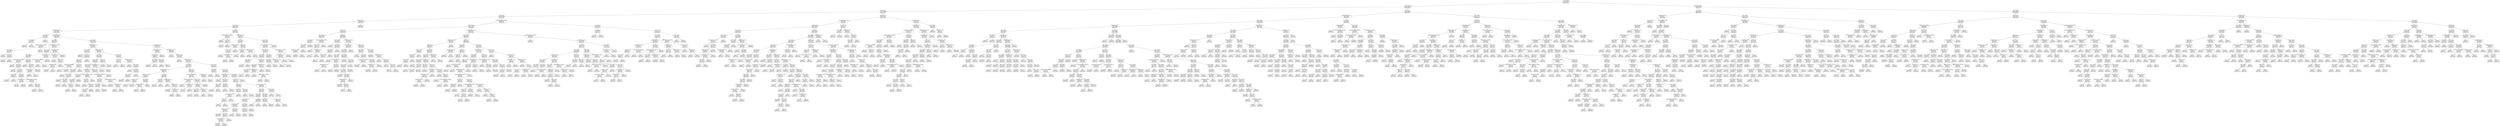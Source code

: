 digraph Tree {
node [shape=box, style="rounded", color="black", fontname=helvetica] ;
edge [fontname=helvetica] ;
0 [label="sqft <= 1021.0\nmse = 135397.8\nsamples = 1472\nvalue = 1442.6"] ;
1 [label="ld_1.0 <= 0.5\nmse = 87853.8\nsamples = 1045\nvalue = 1305.9"] ;
0 -> 1 [labeldistance=2.5, labelangle=45, headlabel="True"] ;
2 [label="sqft <= 870.5\nmse = 43769.5\nsamples = 588\nvalue = 1147.5"] ;
1 -> 2 ;
3 [label="sqft <= 716.0\nmse = 25442.4\nsamples = 405\nvalue = 1068.9"] ;
2 -> 3 ;
4 [label="pLateForties <= 0.1\nmse = 15358.8\nsamples = 204\nvalue = 1012.1"] ;
3 -> 4 ;
5 [label="pKids <= 0.2\nmse = 13042.6\nsamples = 196\nvalue = 1001.5"] ;
4 -> 5 ;
6 [label="pEarlyTwenties <= 0.0\nmse = 12565.8\nsamples = 165\nvalue = 1016.5"] ;
5 -> 6 ;
7 [label="sqft <= 660.0\nmse = 3352.2\nsamples = 3\nvalue = 1259.4"] ;
6 -> 7 ;
8 [label="sqft <= 625.0\nmse = 2500.0\nsamples = 2\nvalue = 1200.0"] ;
7 -> 8 ;
9 [label="mse = 0.0\nsamples = 1\nvalue = 1250.0"] ;
8 -> 9 ;
10 [label="mse = 0.0\nsamples = 1\nvalue = 1150.0"] ;
8 -> 10 ;
11 [label="mse = 0.0\nsamples = 1\nvalue = 1299.0"] ;
7 -> 11 ;
12 [label="pEarlyTwenties <= 0.1\nmse = 11546.8\nsamples = 162\nvalue = 1011.7"] ;
6 -> 12 ;
13 [label="sqft <= 595.0\nmse = 6423.7\nsamples = 39\nvalue = 959.3"] ;
12 -> 13 ;
14 [label="medianHomeValue <= 54206.5\nmse = 3633.9\nsamples = 4\nvalue = 832.3"] ;
13 -> 14 ;
15 [label="sqft <= 500.0\nmse = 366.8\nsamples = 3\nvalue = 873.5"] ;
14 -> 15 ;
16 [label="mse = 0.0\nsamples = 1\nvalue = 855.0"] ;
15 -> 16 ;
17 [label="sqft <= 570.0\nmse = 49.0\nsamples = 2\nvalue = 892.0"] ;
15 -> 17 ;
18 [label="mse = 0.0\nsamples = 1\nvalue = 885.0"] ;
17 -> 18 ;
19 [label="mse = 0.0\nsamples = 1\nvalue = 899.0"] ;
17 -> 19 ;
20 [label="mse = 0.0\nsamples = 1\nvalue = 750.0"] ;
14 -> 20 ;
21 [label="medianHomeValue <= 63919.5\nmse = 4671.1\nsamples = 35\nvalue = 973.9"] ;
13 -> 21 ;
22 [label="pk_3.0 <= 0.5\nmse = 4206.9\nsamples = 28\nvalue = 987.8"] ;
21 -> 22 ;
23 [label="sqft <= 682.5\nmse = 3899.2\nsamples = 23\nvalue = 975.6"] ;
22 -> 23 ;
24 [label="medianHomeValue <= 51186.0\nmse = 1043.2\nsamples = 14\nvalue = 993.6"] ;
23 -> 24 ;
25 [label="mse = 0.0\nsamples = 1\nvalue = 935.0"] ;
24 -> 25 ;
26 [label="sqft <= 602.5\nmse = 899.9\nsamples = 13\nvalue = 996.8"] ;
24 -> 26 ;
27 [label="mse = 22.2\nsamples = 2\nvalue = 978.3"] ;
26 -> 27 ;
28 [label="sqft <= 637.5\nmse = 993.3\nsamples = 11\nvalue = 1000.5"] ;
26 -> 28 ;
29 [label="pFifties <= 0.1\nmse = 272.2\nsamples = 3\nvalue = 1026.7"] ;
28 -> 29 ;
30 [label="mse = 0.0\nsamples = 2\nvalue = 1015.0"] ;
29 -> 30 ;
31 [label="mse = 0.0\nsamples = 1\nvalue = 1050.0"] ;
29 -> 31 ;
32 [label="sqft <= 655.0\nmse = 960.2\nsamples = 8\nvalue = 994.0"] ;
28 -> 32 ;
33 [label="pEarlyForties <= 0.1\nmse = 2163.0\nsamples = 4\nvalue = 978.0"] ;
32 -> 33 ;
34 [label="mse = 0.0\nsamples = 1\nvalue = 899.0"] ;
33 -> 34 ;
35 [label="mse = 110.2\nsamples = 3\nvalue = 1004.3"] ;
33 -> 35 ;
36 [label="medianHomeValue <= 54522.5\nmse = 166.8\nsamples = 4\nvalue = 1002.0"] ;
32 -> 36 ;
37 [label="mse = 0.0\nsamples = 1\nvalue = 1010.0"] ;
36 -> 37 ;
38 [label="pk_4.0 <= 0.5\nmse = 205.5\nsamples = 3\nvalue = 994.0"] ;
36 -> 38 ;
39 [label="mse = 272.2\nsamples = 2\nvalue = 994.7"] ;
38 -> 39 ;
40 [label="mse = 0.0\nsamples = 1\nvalue = 992.0"] ;
38 -> 40 ;
41 [label="pKids <= 0.2\nmse = 6448.3\nsamples = 9\nvalue = 954.2"] ;
23 -> 41 ;
42 [label="mse = 0.0\nsamples = 2\nvalue = 925.0"] ;
41 -> 42 ;
43 [label="sqft <= 697.5\nmse = 8219.1\nsamples = 7\nvalue = 963.9"] ;
41 -> 43 ;
44 [label="pLateThirties <= 0.1\nmse = 468.8\nsamples = 4\nvalue = 952.5"] ;
43 -> 44 ;
45 [label="mse = 622.2\nsamples = 3\nvalue = 953.3"] ;
44 -> 45 ;
46 [label="mse = 0.0\nsamples = 1\nvalue = 950.0"] ;
44 -> 46 ;
47 [label="mse = 11996.5\nsamples = 3\nvalue = 969.6"] ;
43 -> 47 ;
48 [label="pLateTwenties <= 0.1\nmse = 2042.2\nsamples = 5\nvalue = 1041.2"] ;
22 -> 48 ;
49 [label="medianHomeValue <= 56485.0\nmse = 1056.2\nsamples = 2\nvalue = 1107.5"] ;
48 -> 49 ;
50 [label="mse = 0.0\nsamples = 1\nvalue = 1140.0"] ;
49 -> 50 ;
51 [label="mse = 0.0\nsamples = 1\nvalue = 1075.0"] ;
49 -> 51 ;
52 [label="mse = 420.1\nsamples = 3\nvalue = 1019.2"] ;
48 -> 52 ;
53 [label="pEarlyForties <= 0.1\nmse = 1595.1\nsamples = 7\nvalue = 907.8"] ;
21 -> 53 ;
54 [label="pEarlyThirties <= 0.1\nmse = 1077.6\nsamples = 5\nvalue = 922.1"] ;
53 -> 54 ;
55 [label="mse = 0.0\nsamples = 1\nvalue = 845.0"] ;
54 -> 55 ;
56 [label="pYouths <= 0.1\nmse = 100.0\nsamples = 4\nvalue = 935.0"] ;
54 -> 56 ;
57 [label="pLateTwenties <= 0.1\nmse = 75.0\nsamples = 3\nvalue = 930.0"] ;
56 -> 57 ;
58 [label="mse = 88.9\nsamples = 2\nvalue = 931.7"] ;
57 -> 58 ;
59 [label="mse = 0.0\nsamples = 1\nvalue = 925.0"] ;
57 -> 59 ;
60 [label="mse = 0.0\nsamples = 1\nvalue = 945.0"] ;
56 -> 60 ;
61 [label="mse = 156.2\nsamples = 2\nvalue = 857.5"] ;
53 -> 61 ;
62 [label="sqft <= 591.0\nmse = 12015.2\nsamples = 123\nvalue = 1027.5"] ;
12 -> 62 ;
63 [label="pEarlyTwenties <= 0.1\nmse = 10234.5\nsamples = 47\nvalue = 990.2"] ;
62 -> 63 ;
64 [label="ld_3.0 <= 0.5\nmse = 11187.9\nsamples = 13\nvalue = 1043.8"] ;
63 -> 64 ;
65 [label="mse = 100.0\nsamples = 2\nvalue = 905.0"] ;
64 -> 65 ;
66 [label="ty_2.0 <= 0.5\nmse = 10113.3\nsamples = 11\nvalue = 1058.4"] ;
64 -> 66 ;
67 [label="pKids <= 0.2\nmse = 8593.2\nsamples = 10\nvalue = 1068.9"] ;
66 -> 67 ;
68 [label="medianIncome <= 64907.5\nmse = 2384.0\nsamples = 3\nvalue = 1164.0"] ;
67 -> 68 ;
69 [label="mse = 0.0\nsamples = 1\nvalue = 1150.0"] ;
68 -> 69 ;
70 [label="mse = 3755.6\nsamples = 2\nvalue = 1173.3"] ;
68 -> 70 ;
71 [label="pk_5.0 <= 0.5\nmse = 6163.9\nsamples = 7\nvalue = 1032.3"] ;
67 -> 71 ;
72 [label="pk_4.0 <= 0.5\nmse = 4288.0\nsamples = 6\nvalue = 1018.8"] ;
71 -> 72 ;
73 [label="mse = 0.0\nsamples = 2\nvalue = 1045.0"] ;
72 -> 73 ;
74 [label="sqft <= 507.5\nmse = 7197.9\nsamples = 4\nvalue = 992.5"] ;
72 -> 74 ;
75 [label="mse = 2500.0\nsamples = 2\nvalue = 1045.0"] ;
74 -> 75 ;
76 [label="sqft <= 532.5\nmse = 56.2\nsamples = 2\nvalue = 887.5"] ;
74 -> 76 ;
77 [label="mse = 0.0\nsamples = 1\nvalue = 880.0"] ;
76 -> 77 ;
78 [label="mse = 0.0\nsamples = 1\nvalue = 895.0"] ;
76 -> 78 ;
79 [label="mse = 0.0\nsamples = 1\nvalue = 1195.0"] ;
71 -> 79 ;
80 [label="mse = 0.0\nsamples = 1\nvalue = 870.0"] ;
66 -> 80 ;
81 [label="pEarlyTwenties <= 0.1\nmse = 8354.1\nsamples = 34\nvalue = 969.7"] ;
63 -> 81 ;
82 [label="ty_2.0 <= 0.5\nmse = 5761.3\nsamples = 26\nvalue = 942.4"] ;
81 -> 82 ;
83 [label="pk_2.0 <= 0.5\nmse = 4201.6\nsamples = 23\nvalue = 954.3"] ;
82 -> 83 ;
84 [label="pk_4.0 <= 0.5\nmse = 3548.6\nsamples = 21\nvalue = 946.6"] ;
83 -> 84 ;
85 [label="pLateForties <= 0.1\nmse = 2600.7\nsamples = 9\nvalue = 920.9"] ;
84 -> 85 ;
86 [label="pk_3.0 <= 0.5\nmse = 3700.0\nsamples = 4\nvalue = 955.0"] ;
85 -> 86 ;
87 [label="sqft <= 525.0\nmse = 3486.0\nsamples = 3\nvalue = 977.0"] ;
86 -> 87 ;
88 [label="pYouths <= 0.1\nmse = 6.2\nsamples = 2\nvalue = 947.5"] ;
87 -> 88 ;
89 [label="mse = 0.0\nsamples = 1\nvalue = 945.0"] ;
88 -> 89 ;
90 [label="mse = 0.0\nsamples = 1\nvalue = 950.0"] ;
88 -> 90 ;
91 [label="mse = 0.0\nsamples = 1\nvalue = 1095.0"] ;
87 -> 91 ;
92 [label="mse = 0.0\nsamples = 1\nvalue = 900.0"] ;
86 -> 92 ;
93 [label="medianHomeValue <= 42464.5\nmse = 141.4\nsamples = 5\nvalue = 894.4"] ;
85 -> 93 ;
94 [label="sqft <= 475.0\nmse = 42.9\nsamples = 4\nvalue = 900.0"] ;
93 -> 94 ;
95 [label="mse = 0.0\nsamples = 1\nvalue = 895.0"] ;
94 -> 95 ;
96 [label="pYouths <= 0.0\nmse = 42.2\nsamples = 3\nvalue = 903.8"] ;
94 -> 96 ;
97 [label="sqft <= 537.5\nmse = 22.2\nsamples = 2\nvalue = 906.7"] ;
96 -> 97 ;
98 [label="mse = 0.0\nsamples = 1\nvalue = 900.0"] ;
97 -> 98 ;
99 [label="mse = 0.0\nsamples = 1\nvalue = 910.0"] ;
97 -> 99 ;
100 [label="mse = 0.0\nsamples = 1\nvalue = 895.0"] ;
96 -> 100 ;
101 [label="mse = 0.0\nsamples = 1\nvalue = 875.0"] ;
93 -> 101 ;
102 [label="pYouths <= 0.1\nmse = 3237.0\nsamples = 12\nvalue = 970.8"] ;
84 -> 102 ;
103 [label="medianHomeValue <= 40013.5\nmse = 3058.1\nsamples = 11\nvalue = 975.5"] ;
102 -> 103 ;
104 [label="sqft <= 537.5\nmse = 4704.8\nsamples = 5\nvalue = 962.1"] ;
103 -> 104 ;
105 [label="sqft <= 512.5\nmse = 5779.0\nsamples = 4\nvalue = 969.9"] ;
104 -> 105 ;
106 [label="mse = 0.0\nsamples = 1\nvalue = 945.0"] ;
105 -> 106 ;
107 [label="mse = 7744.6\nsamples = 3\nvalue = 979.8"] ;
105 -> 107 ;
108 [label="mse = 0.0\nsamples = 1\nvalue = 935.0"] ;
104 -> 108 ;
109 [label="medianHomeValue <= 43903.5\nmse = 414.2\nsamples = 6\nvalue = 992.7"] ;
103 -> 109 ;
110 [label="mse = 574.0\nsamples = 4\nvalue = 994.0"] ;
109 -> 110 ;
111 [label="pLateThirties <= 0.1\nmse = 0.2\nsamples = 2\nvalue = 989.5"] ;
109 -> 111 ;
112 [label="mse = 0.0\nsamples = 1\nvalue = 990.0"] ;
111 -> 112 ;
113 [label="mse = 0.0\nsamples = 1\nvalue = 989.0"] ;
111 -> 113 ;
114 [label="mse = 0.0\nsamples = 1\nvalue = 895.0"] ;
102 -> 114 ;
115 [label="pLateThirties <= 0.1\nmse = 5043.0\nsamples = 2\nvalue = 1018.0"] ;
83 -> 115 ;
116 [label="mse = 0.0\nsamples = 1\nvalue = 1059.0"] ;
115 -> 116 ;
117 [label="mse = 0.0\nsamples = 1\nvalue = 895.0"] ;
115 -> 117 ;
118 [label="pKids <= 0.1\nmse = 1516.7\nsamples = 3\nvalue = 795.0"] ;
82 -> 118 ;
119 [label="mse = 400.0\nsamples = 2\nvalue = 820.0"] ;
118 -> 119 ;
120 [label="mse = 0.0\nsamples = 1\nvalue = 745.0"] ;
118 -> 120 ;
121 [label="ty_1.0 <= 0.5\nmse = 7952.9\nsamples = 8\nvalue = 1042.7"] ;
81 -> 121 ;
122 [label="ld_4.0 <= 0.5\nmse = 555.6\nsamples = 2\nvalue = 1116.7"] ;
121 -> 122 ;
123 [label="mse = 0.0\nsamples = 1\nvalue = 1150.0"] ;
122 -> 123 ;
124 [label="mse = 0.0\nsamples = 1\nvalue = 1100.0"] ;
122 -> 124 ;
125 [label="pLateForties <= 0.0\nmse = 6800.0\nsamples = 6\nvalue = 993.3"] ;
121 -> 125 ;
126 [label="mse = 0.0\nsamples = 1\nvalue = 1150.0"] ;
125 -> 126 ;
127 [label="sqft <= 505.0\nmse = 4198.4\nsamples = 5\nvalue = 973.8"] ;
125 -> 127 ;
128 [label="mse = 0.0\nsamples = 1\nvalue = 900.0"] ;
127 -> 128 ;
129 [label="sqft <= 572.5\nmse = 3180.6\nsamples = 4\nvalue = 998.3"] ;
127 -> 129 ;
130 [label="sqft <= 560.0\nmse = 4237.5\nsamples = 3\nvalue = 985.0"] ;
129 -> 130 ;
131 [label="mse = 4050.0\nsamples = 2\nvalue = 1005.0"] ;
130 -> 131 ;
132 [label="mse = 0.0\nsamples = 1\nvalue = 925.0"] ;
130 -> 132 ;
133 [label="mse = 0.0\nsamples = 1\nvalue = 1025.0"] ;
129 -> 133 ;
134 [label="pEarlyThirties <= 0.1\nmse = 11673.3\nsamples = 76\nvalue = 1051.9"] ;
62 -> 134 ;
135 [label="number bedrooms <= 1.5\nmse = 6398.4\nsamples = 6\nvalue = 928.8"] ;
134 -> 135 ;
136 [label="pSixtyPlus <= 0.1\nmse = 5877.6\nsamples = 5\nvalue = 942.1"] ;
135 -> 136 ;
137 [label="sqft <= 608.0\nmse = 7500.0\nsamples = 3\nvalue = 975.0"] ;
136 -> 137 ;
138 [label="mse = 0.0\nsamples = 2\nvalue = 925.0"] ;
137 -> 138 ;
139 [label="mse = 0.0\nsamples = 1\nvalue = 1125.0"] ;
137 -> 139 ;
140 [label="sqft <= 675.0\nmse = 355.6\nsamples = 2\nvalue = 898.3"] ;
136 -> 140 ;
141 [label="mse = 0.0\nsamples = 1\nvalue = 885.0"] ;
140 -> 141 ;
142 [label="mse = 0.0\nsamples = 1\nvalue = 925.0"] ;
140 -> 142 ;
143 [label="mse = 0.0\nsamples = 1\nvalue = 835.0"] ;
135 -> 143 ;
144 [label="pLateTwenties <= 0.1\nmse = 10856.8\nsamples = 70\nvalue = 1061.1"] ;
134 -> 144 ;
145 [label="mse = 0.0\nsamples = 1\nvalue = 1279.0"] ;
144 -> 145 ;
146 [label="pSixtyPlus <= 0.1\nmse = 10148.6\nsamples = 69\nvalue = 1056.9"] ;
144 -> 146 ;
147 [label="mse = 0.0\nsamples = 1\nvalue = 1295.0"] ;
146 -> 147 ;
148 [label="pLateThirties <= 0.1\nmse = 9700.4\nsamples = 68\nvalue = 1054.7"] ;
146 -> 148 ;
149 [label="sqft <= 660.0\nmse = 10215.4\nsamples = 26\nvalue = 1025.2"] ;
148 -> 149 ;
150 [label="pLateTwenties <= 0.1\nmse = 6978.5\nsamples = 14\nvalue = 987.1"] ;
149 -> 150 ;
151 [label="pSixtyPlus <= 0.2\nmse = 3971.0\nsamples = 6\nvalue = 933.9"] ;
150 -> 151 ;
152 [label="pYouths <= 0.1\nmse = 512.5\nsamples = 3\nvalue = 895.0"] ;
151 -> 152 ;
153 [label="mse = 0.0\nsamples = 1\nvalue = 875.0"] ;
152 -> 153 ;
154 [label="mse = 225.0\nsamples = 2\nvalue = 915.0"] ;
152 -> 154 ;
155 [label="sqft <= 637.5\nmse = 4560.0\nsamples = 3\nvalue = 965.0"] ;
151 -> 155 ;
156 [label="pEarlyTwenties <= 0.1\nmse = 1200.0\nsamples = 2\nvalue = 995.0"] ;
155 -> 156 ;
157 [label="mse = 0.0\nsamples = 1\nvalue = 1015.0"] ;
156 -> 157 ;
158 [label="mse = 0.0\nsamples = 1\nvalue = 935.0"] ;
156 -> 158 ;
159 [label="mse = 0.0\nsamples = 1\nvalue = 845.0"] ;
155 -> 159 ;
160 [label="pk_4.0 <= 0.5\nmse = 4852.1\nsamples = 8\nvalue = 1034.9"] ;
150 -> 160 ;
161 [label="sqft <= 612.5\nmse = 578.0\nsamples = 3\nvalue = 983.0"] ;
160 -> 161 ;
162 [label="mse = 0.0\nsamples = 2\nvalue = 1000.0"] ;
161 -> 162 ;
163 [label="mse = 0.0\nsamples = 1\nvalue = 949.0"] ;
161 -> 163 ;
164 [label="pLateTwenties <= 0.1\nmse = 5034.7\nsamples = 5\nvalue = 1057.1"] ;
160 -> 164 ;
165 [label="mse = 0.0\nsamples = 1\nvalue = 1195.0"] ;
164 -> 165 ;
166 [label="pSixtyPlus <= 0.1\nmse = 2178.5\nsamples = 4\nvalue = 1034.2"] ;
164 -> 166 ;
167 [label="mse = 2222.2\nsamples = 2\nvalue = 1066.7"] ;
166 -> 167 ;
168 [label="pSixtyPlus <= 0.2\nmse = 22.2\nsamples = 2\nvalue = 1001.7"] ;
166 -> 168 ;
169 [label="mse = 0.0\nsamples = 1\nvalue = 995.0"] ;
168 -> 169 ;
170 [label="mse = 0.0\nsamples = 1\nvalue = 1005.0"] ;
168 -> 170 ;
171 [label="pk_5.0 <= 0.5\nmse = 9705.8\nsamples = 12\nvalue = 1081.0"] ;
149 -> 171 ;
172 [label="medianIncome <= 53163.5\nmse = 7156.7\nsamples = 10\nvalue = 1106.2"] ;
171 -> 172 ;
173 [label="medianIncome <= 40739.0\nmse = 96.0\nsamples = 4\nvalue = 1192.0"] ;
172 -> 173 ;
174 [label="mse = 0.0\nsamples = 1\nvalue = 1175.0"] ;
173 -> 174 ;
175 [label="pEarlyForties <= 0.1\nmse = 29.7\nsamples = 3\nvalue = 1196.2"] ;
173 -> 175 ;
176 [label="mse = 56.2\nsamples = 2\nvalue = 1197.5"] ;
175 -> 176 ;
177 [label="mse = 0.0\nsamples = 1\nvalue = 1195.0"] ;
175 -> 177 ;
178 [label="pk_3.0 <= 0.5\nmse = 1788.9\nsamples = 6\nvalue = 1034.7"] ;
172 -> 178 ;
179 [label="pSixtyPlus <= 0.2\nmse = 583.2\nsamples = 4\nvalue = 1009.5"] ;
178 -> 179 ;
180 [label="pk_2.0 <= 0.5\nmse = 156.2\nsamples = 2\nvalue = 987.5"] ;
179 -> 180 ;
181 [label="mse = 0.0\nsamples = 1\nvalue = 975.0"] ;
180 -> 181 ;
182 [label="mse = 0.0\nsamples = 1\nvalue = 1000.0"] ;
180 -> 182 ;
183 [label="pLateForties <= 0.1\nmse = 42.2\nsamples = 2\nvalue = 1031.5"] ;
179 -> 183 ;
184 [label="mse = 0.0\nsamples = 1\nvalue = 1025.0"] ;
183 -> 184 ;
185 [label="mse = 0.0\nsamples = 1\nvalue = 1038.0"] ;
183 -> 185 ;
186 [label="mse = 400.0\nsamples = 2\nvalue = 1085.0"] ;
178 -> 186 ;
187 [label="pFifties <= 0.1\nmse = 1056.2\nsamples = 2\nvalue = 942.5"] ;
171 -> 187 ;
188 [label="mse = 0.0\nsamples = 1\nvalue = 975.0"] ;
187 -> 188 ;
189 [label="mse = 0.0\nsamples = 1\nvalue = 910.0"] ;
187 -> 189 ;
190 [label="ld_3.0 <= 0.5\nmse = 8927.4\nsamples = 42\nvalue = 1067.6"] ;
148 -> 190 ;
191 [label="sqft <= 625.0\nmse = 9492.2\nsamples = 4\nvalue = 1151.2"] ;
190 -> 191 ;
192 [label="mse = 0.0\nsamples = 1\nvalue = 1320.0"] ;
191 -> 192 ;
193 [label="mse = 0.0\nsamples = 3\nvalue = 1095.0"] ;
191 -> 193 ;
194 [label="ty_1.0 <= 0.5\nmse = 7890.5\nsamples = 38\nvalue = 1057.3"] ;
190 -> 194 ;
195 [label="pEarlyThirties <= 0.1\nmse = 1638.0\nsamples = 6\nvalue = 1106.2"] ;
194 -> 195 ;
196 [label="mse = 0.0\nsamples = 1\nvalue = 1200.0"] ;
195 -> 196 ;
197 [label="pk_2.0 <= 0.5\nmse = 915.3\nsamples = 5\nvalue = 1097.7"] ;
195 -> 197 ;
198 [label="sqft <= 692.5\nmse = 617.3\nsamples = 3\nvalue = 1110.7"] ;
197 -> 198 ;
199 [label="mse = 0.0\nsamples = 2\nvalue = 1095.0"] ;
198 -> 199 ;
200 [label="mse = 0.0\nsamples = 1\nvalue = 1150.0"] ;
198 -> 200 ;
201 [label="sqft <= 650.0\nmse = 625.0\nsamples = 2\nvalue = 1075.0"] ;
197 -> 201 ;
202 [label="mse = 0.0\nsamples = 1\nvalue = 1100.0"] ;
201 -> 202 ;
203 [label="mse = 0.0\nsamples = 1\nvalue = 1050.0"] ;
201 -> 203 ;
204 [label="sqft <= 689.0\nmse = 8640.6\nsamples = 32\nvalue = 1046.2"] ;
194 -> 204 ;
205 [label="pk_4.0 <= 0.5\nmse = 8085.7\nsamples = 31\nvalue = 1042.5"] ;
204 -> 205 ;
206 [label="sqft <= 652.5\nmse = 2596.4\nsamples = 6\nvalue = 984.9"] ;
205 -> 206 ;
207 [label="pKids <= 0.1\nmse = 194.5\nsamples = 4\nvalue = 1013.6"] ;
206 -> 207 ;
208 [label="number bedrooms <= 1.5\nmse = 17.7\nsamples = 3\nvalue = 1027.2"] ;
207 -> 208 ;
209 [label="pKids <= 0.1\nmse = 20.2\nsamples = 2\nvalue = 1024.5"] ;
208 -> 209 ;
210 [label="mse = 0.0\nsamples = 1\nvalue = 1029.0"] ;
209 -> 210 ;
211 [label="mse = 0.0\nsamples = 1\nvalue = 1020.0"] ;
209 -> 211 ;
212 [label="mse = 0.0\nsamples = 1\nvalue = 1030.0"] ;
208 -> 212 ;
213 [label="mse = 0.0\nsamples = 1\nvalue = 1000.0"] ;
207 -> 213 ;
214 [label="pKids <= 0.2\nmse = 938.9\nsamples = 2\nvalue = 908.3"] ;
206 -> 214 ;
215 [label="mse = 0.0\nsamples = 1\nvalue = 865.0"] ;
214 -> 215 ;
216 [label="mse = 0.0\nsamples = 1\nvalue = 930.0"] ;
214 -> 216 ;
217 [label="number bedrooms <= 1.5\nmse = 8429.1\nsamples = 25\nvalue = 1058.0"] ;
205 -> 217 ;
218 [label="sqft <= 646.0\nmse = 7881.1\nsamples = 23\nvalue = 1045.9"] ;
217 -> 218 ;
219 [label="sqft <= 627.5\nmse = 8554.5\nsamples = 17\nvalue = 1067.2"] ;
218 -> 219 ;
220 [label="sqft <= 617.5\nmse = 6923.2\nsamples = 15\nvalue = 1055.1"] ;
219 -> 220 ;
221 [label="pEarlyForties <= 0.1\nmse = 5995.1\nsamples = 11\nvalue = 1081.0"] ;
220 -> 221 ;
222 [label="pLateForties <= 0.1\nmse = 6735.1\nsamples = 8\nvalue = 1093.5"] ;
221 -> 222 ;
223 [label="mse = 23226.9\nsamples = 3\nvalue = 1081.3"] ;
222 -> 223 ;
224 [label="sqft <= 607.5\nmse = 1172.0\nsamples = 5\nvalue = 1097.6"] ;
222 -> 224 ;
225 [label="pEarlyThirties <= 0.1\nmse = 1753.1\nsamples = 4\nvalue = 1098.8"] ;
224 -> 225 ;
226 [label="mse = 2629.7\nsamples = 3\nvalue = 1098.8"] ;
225 -> 226 ;
227 [label="mse = 0.0\nsamples = 1\nvalue = 1099.0"] ;
225 -> 227 ;
228 [label="mse = 0.0\nsamples = 1\nvalue = 1095.0"] ;
224 -> 228 ;
229 [label="sqft <= 607.0\nmse = 2944.0\nsamples = 3\nvalue = 1051.0"] ;
221 -> 229 ;
230 [label="mse = 0.0\nsamples = 1\nvalue = 1095.0"] ;
229 -> 230 ;
231 [label="mse = 100.0\nsamples = 2\nvalue = 985.0"] ;
229 -> 231 ;
232 [label="sqft <= 622.5\nmse = 3584.7\nsamples = 4\nvalue = 992.1"] ;
220 -> 232 ;
233 [label="pKids <= 0.1\nmse = 1600.0\nsamples = 2\nvalue = 910.0"] ;
232 -> 233 ;
234 [label="mse = 0.0\nsamples = 1\nvalue = 870.0"] ;
233 -> 234 ;
235 [label="mse = 0.0\nsamples = 1\nvalue = 950.0"] ;
233 -> 235 ;
236 [label="mse = 600.0\nsamples = 2\nvalue = 1025.0"] ;
232 -> 236 ;
237 [label="sqft <= 636.0\nmse = 5256.2\nsamples = 2\nvalue = 1212.5"] ;
219 -> 237 ;
238 [label="mse = 0.0\nsamples = 1\nvalue = 1285.0"] ;
237 -> 238 ;
239 [label="mse = 0.0\nsamples = 1\nvalue = 1140.0"] ;
237 -> 239 ;
240 [label="sqft <= 653.0\nmse = 1882.2\nsamples = 6\nvalue = 990.5"] ;
218 -> 240 ;
241 [label="pYouths <= 0.0\nmse = 364.6\nsamples = 4\nvalue = 957.5"] ;
240 -> 241 ;
242 [label="mse = 0.0\nsamples = 1\nvalue = 950.0"] ;
241 -> 242 ;
243 [label="mse = 504.7\nsamples = 3\nvalue = 961.2"] ;
241 -> 243 ;
244 [label="pYouths <= 0.0\nmse = 75.0\nsamples = 2\nvalue = 1040.0"] ;
240 -> 244 ;
245 [label="mse = 0.0\nsamples = 1\nvalue = 1045.0"] ;
244 -> 245 ;
246 [label="mse = 0.0\nsamples = 1\nvalue = 1025.0"] ;
244 -> 246 ;
247 [label="sqft <= 627.5\nmse = 3750.0\nsamples = 2\nvalue = 1145.0"] ;
217 -> 247 ;
248 [label="mse = 0.0\nsamples = 1\nvalue = 1070.0"] ;
247 -> 248 ;
249 [label="mse = 0.0\nsamples = 1\nvalue = 1195.0"] ;
247 -> 249 ;
250 [label="mse = 0.0\nsamples = 1\nvalue = 1238.0"] ;
204 -> 250 ;
251 [label="ty_1.0 <= 0.5\nmse = 8998.9\nsamples = 31\nvalue = 929.0"] ;
5 -> 251 ;
252 [label="medianHomeValue <= 45736.5\nmse = 3779.7\nsamples = 3\nvalue = 788.8"] ;
251 -> 252 ;
253 [label="mse = 0.0\nsamples = 1\nvalue = 895.0"] ;
252 -> 253 ;
254 [label="ty_2.0 <= 0.5\nmse = 22.2\nsamples = 2\nvalue = 753.3"] ;
252 -> 254 ;
255 [label="mse = 0.0\nsamples = 1\nvalue = 750.0"] ;
254 -> 255 ;
256 [label="mse = 0.0\nsamples = 1\nvalue = 760.0"] ;
254 -> 256 ;
257 [label="pLateThirties <= 0.1\nmse = 7687.3\nsamples = 28\nvalue = 940.5"] ;
251 -> 257 ;
258 [label="ld_3.0 <= 0.5\nmse = 1915.1\nsamples = 8\nvalue = 877.1"] ;
257 -> 258 ;
259 [label="pLateTwenties <= 0.1\nmse = 64.3\nsamples = 4\nvalue = 840.0"] ;
258 -> 259 ;
260 [label="pYouths <= 0.1\nmse = 34.0\nsamples = 3\nvalue = 836.0"] ;
259 -> 260 ;
261 [label="mse = 0.0\nsamples = 1\nvalue = 825.0"] ;
260 -> 261 ;
262 [label="pEarlyTwenties <= 0.1\nmse = 4.7\nsamples = 2\nvalue = 838.8"] ;
260 -> 262 ;
263 [label="mse = 0.0\nsamples = 1\nvalue = 840.0"] ;
262 -> 263 ;
264 [label="mse = 0.0\nsamples = 1\nvalue = 835.0"] ;
262 -> 264 ;
265 [label="mse = 0.0\nsamples = 1\nvalue = 850.0"] ;
259 -> 265 ;
266 [label="pFifties <= 0.1\nmse = 599.6\nsamples = 4\nvalue = 920.3"] ;
258 -> 266 ;
267 [label="pSixtyPlus <= 0.1\nmse = 3.6\nsamples = 2\nvalue = 896.3"] ;
266 -> 267 ;
268 [label="mse = 0.0\nsamples = 1\nvalue = 899.0"] ;
267 -> 268 ;
269 [label="mse = 0.0\nsamples = 1\nvalue = 895.0"] ;
267 -> 269 ;
270 [label="pEarlyForties <= 0.1\nmse = 43.6\nsamples = 2\nvalue = 944.3"] ;
266 -> 270 ;
271 [label="mse = 0.0\nsamples = 1\nvalue = 949.0"] ;
270 -> 271 ;
272 [label="mse = 0.0\nsamples = 1\nvalue = 935.0"] ;
270 -> 272 ;
273 [label="pk_2.0 <= 0.5\nmse = 7795.2\nsamples = 20\nvalue = 963.4"] ;
257 -> 273 ;
274 [label="number bedrooms <= 1.5\nmse = 6543.0\nsamples = 19\nvalue = 950.6"] ;
273 -> 274 ;
275 [label="pEarlyThirties <= 0.1\nmse = 5011.6\nsamples = 16\nvalue = 931.1"] ;
274 -> 275 ;
276 [label="pk_4.0 <= 0.5\nmse = 3060.7\nsamples = 12\nvalue = 909.3"] ;
275 -> 276 ;
277 [label="sqft <= 675.0\nmse = 1122.2\nsamples = 3\nvalue = 861.7"] ;
276 -> 277 ;
278 [label="mse = 675.0\nsamples = 2\nvalue = 880.0"] ;
277 -> 278 ;
279 [label="mse = 0.0\nsamples = 1\nvalue = 825.0"] ;
277 -> 279 ;
280 [label="pYouths <= 0.1\nmse = 2619.0\nsamples = 9\nvalue = 927.1"] ;
276 -> 280 ;
281 [label="ld_3.0 <= 0.5\nmse = 3547.2\nsamples = 5\nvalue = 972.3"] ;
280 -> 281 ;
282 [label="sqft <= 675.0\nmse = 900.0\nsamples = 2\nvalue = 895.0"] ;
281 -> 282 ;
283 [label="mse = 0.0\nsamples = 1\nvalue = 865.0"] ;
282 -> 283 ;
284 [label="mse = 0.0\nsamples = 1\nvalue = 925.0"] ;
282 -> 284 ;
285 [label="pLateTwenties <= 0.1\nmse = 385.5\nsamples = 3\nvalue = 1011.0"] ;
281 -> 285 ;
286 [label="mse = 0.0\nsamples = 1\nvalue = 1045.0"] ;
285 -> 286 ;
287 [label="medianHomeValue <= 50882.5\nmse = 0.2\nsamples = 2\nvalue = 999.7"] ;
285 -> 287 ;
288 [label="mse = 0.0\nsamples = 1\nvalue = 999.0"] ;
287 -> 288 ;
289 [label="mse = 0.0\nsamples = 1\nvalue = 1000.0"] ;
287 -> 289 ;
290 [label="pLateForties <= 0.1\nmse = 100.0\nsamples = 4\nvalue = 900.0"] ;
280 -> 290 ;
291 [label="mse = 0.0\nsamples = 1\nvalue = 920.0"] ;
290 -> 291 ;
292 [label="mse = 0.0\nsamples = 3\nvalue = 895.0"] ;
290 -> 292 ;
293 [label="sqft <= 671.5\nmse = 3980.6\nsamples = 4\nvalue = 1011.3"] ;
275 -> 293 ;
294 [label="sqft <= 607.5\nmse = 1880.9\nsamples = 2\nvalue = 959.3"] ;
293 -> 294 ;
295 [label="mse = 0.0\nsamples = 1\nvalue = 898.0"] ;
294 -> 295 ;
296 [label="mse = 0.0\nsamples = 1\nvalue = 990.0"] ;
294 -> 296 ;
297 [label="pEarlyTwenties <= 0.1\nmse = 672.2\nsamples = 2\nvalue = 1063.3"] ;
293 -> 297 ;
298 [label="mse = 0.0\nsamples = 1\nvalue = 1045.0"] ;
297 -> 298 ;
299 [label="mse = 0.0\nsamples = 1\nvalue = 1100.0"] ;
297 -> 299 ;
300 [label="medianIncome <= 57781.5\nmse = 1118.2\nsamples = 3\nvalue = 1059.6"] ;
274 -> 300 ;
301 [label="pLateTwenties <= 0.1\nmse = 138.9\nsamples = 2\nvalue = 1033.3"] ;
300 -> 301 ;
302 [label="mse = 0.0\nsamples = 1\nvalue = 1050.0"] ;
301 -> 302 ;
303 [label="mse = 0.0\nsamples = 1\nvalue = 1025.0"] ;
301 -> 303 ;
304 [label="mse = 0.0\nsamples = 1\nvalue = 1099.0"] ;
300 -> 304 ;
305 [label="mse = 0.0\nsamples = 1\nvalue = 1104.0"] ;
273 -> 305 ;
306 [label="mse = 4185.1\nsamples = 8\nvalue = 1263.8"] ;
4 -> 306 ;
307 [label="medianHomeValue <= 76842.5\nmse = 29070.2\nsamples = 201\nvalue = 1126.9"] ;
3 -> 307 ;
308 [label="pYouths <= 0.0\nmse = 19548.1\nsamples = 174\nvalue = 1098.9"] ;
307 -> 308 ;
309 [label="ld_3.0 <= 0.5\nmse = 21801.3\nsamples = 54\nvalue = 1180.6"] ;
308 -> 309 ;
310 [label="sqft <= 800.5\nmse = 11145.8\nsamples = 12\nvalue = 1270.1"] ;
309 -> 310 ;
311 [label="sqft <= 781.5\nmse = 9350.2\nsamples = 7\nvalue = 1224.2"] ;
310 -> 311 ;
312 [label="sqft <= 762.5\nmse = 8044.6\nsamples = 4\nvalue = 1195.8"] ;
311 -> 312 ;
313 [label="pEarlyForties <= 0.1\nmse = 6880.5\nsamples = 3\nvalue = 1221.0"] ;
312 -> 313 ;
314 [label="mse = 8800.2\nsamples = 2\nvalue = 1211.3"] ;
313 -> 314 ;
315 [label="mse = 0.0\nsamples = 1\nvalue = 1250.0"] ;
313 -> 315 ;
316 [label="mse = 0.0\nsamples = 1\nvalue = 1095.0"] ;
312 -> 316 ;
317 [label="mse = 9042.6\nsamples = 3\nvalue = 1252.6"] ;
311 -> 317 ;
318 [label="medianHomeValue <= 60249.0\nmse = 6395.9\nsamples = 5\nvalue = 1335.7"] ;
310 -> 318 ;
319 [label="pFifties <= 0.1\nmse = 1505.6\nsamples = 3\nvalue = 1248.3"] ;
318 -> 319 ;
320 [label="mse = 0.0\nsamples = 1\nvalue = 1200.0"] ;
319 -> 320 ;
321 [label="pLateThirties <= 0.1\nmse = 506.2\nsamples = 2\nvalue = 1272.5"] ;
319 -> 321 ;
322 [label="mse = 0.0\nsamples = 1\nvalue = 1295.0"] ;
321 -> 322 ;
323 [label="mse = 0.0\nsamples = 1\nvalue = 1250.0"] ;
321 -> 323 ;
324 [label="mse = 42.2\nsamples = 2\nvalue = 1401.2"] ;
318 -> 324 ;
325 [label="pKids <= 0.1\nmse = 21888.2\nsamples = 42\nvalue = 1154.4"] ;
309 -> 325 ;
326 [label="pk_2.0 <= 0.5\nmse = 18936.8\nsamples = 5\nvalue = 1305.8"] ;
325 -> 326 ;
327 [label="mse = 0.0\nsamples = 1\nvalue = 1050.0"] ;
326 -> 327 ;
328 [label="sqft <= 769.0\nmse = 7016.0\nsamples = 4\nvalue = 1357.0"] ;
326 -> 328 ;
329 [label="sqft <= 762.0\nmse = 2818.8\nsamples = 3\nvalue = 1322.5"] ;
328 -> 329 ;
330 [label="pYouths <= 0.0\nmse = 1422.2\nsamples = 2\nvalue = 1346.7"] ;
329 -> 330 ;
331 [label="mse = 0.0\nsamples = 1\nvalue = 1320.0"] ;
330 -> 331 ;
332 [label="mse = 0.0\nsamples = 1\nvalue = 1400.0"] ;
330 -> 332 ;
333 [label="mse = 0.0\nsamples = 1\nvalue = 1250.0"] ;
329 -> 333 ;
334 [label="mse = 0.0\nsamples = 1\nvalue = 1495.0"] ;
328 -> 334 ;
335 [label="number bedrooms <= 1.5\nmse = 19276.6\nsamples = 37\nvalue = 1136.9"] ;
325 -> 335 ;
336 [label="pEarlyForties <= 0.1\nmse = 17857.0\nsamples = 19\nvalue = 1075.6"] ;
335 -> 336 ;
337 [label="sqft <= 753.5\nmse = 15216.9\nsamples = 18\nvalue = 1063.7"] ;
336 -> 337 ;
338 [label="sqft <= 724.5\nmse = 1148.9\nsamples = 6\nvalue = 977.3"] ;
337 -> 338 ;
339 [label="mse = 0.0\nsamples = 1\nvalue = 925.0"] ;
338 -> 339 ;
340 [label="pEarlyTwenties <= 0.1\nmse = 721.4\nsamples = 5\nvalue = 987.8"] ;
338 -> 340 ;
341 [label="pEarlyThirties <= 0.1\nmse = 25.0\nsamples = 2\nvalue = 1005.0"] ;
340 -> 341 ;
342 [label="mse = 0.0\nsamples = 1\nvalue = 1000.0"] ;
341 -> 342 ;
343 [label="mse = 0.0\nsamples = 1\nvalue = 1010.0"] ;
341 -> 343 ;
344 [label="sqft <= 737.5\nmse = 856.9\nsamples = 3\nvalue = 976.3"] ;
340 -> 344 ;
345 [label="mse = 0.0\nsamples = 1\nvalue = 995.0"] ;
344 -> 345 ;
346 [label="mse = 1024.0\nsamples = 2\nvalue = 967.0"] ;
344 -> 346 ;
347 [label="sqft <= 769.5\nmse = 16624.2\nsamples = 12\nvalue = 1094.1"] ;
337 -> 347 ;
348 [label="mse = 555.6\nsamples = 2\nvalue = 1198.3"] ;
347 -> 348 ;
349 [label="ty_4.0 <= 0.5\nmse = 17241.5\nsamples = 10\nvalue = 1071.8"] ;
347 -> 349 ;
350 [label="pk_5.0 <= 0.5\nmse = 17205.9\nsamples = 9\nvalue = 1061.9"] ;
349 -> 350 ;
351 [label="ty_1.0 <= 0.5\nmse = 20684.0\nsamples = 7\nvalue = 1032.8"] ;
350 -> 351 ;
352 [label="mse = 55555.6\nsamples = 2\nvalue = 1066.7"] ;
351 -> 352 ;
353 [label="sqft <= 837.5\nmse = 2386.8\nsamples = 5\nvalue = 1015.8"] ;
351 -> 353 ;
354 [label="pLateThirties <= 0.1\nmse = 1360.0\nsamples = 4\nvalue = 1000.0"] ;
353 -> 354 ;
355 [label="mse = 1088.9\nsamples = 2\nvalue = 1018.3"] ;
354 -> 355 ;
356 [label="sqft <= 812.5\nmse = 506.2\nsamples = 2\nvalue = 972.5"] ;
354 -> 356 ;
357 [label="mse = 0.0\nsamples = 1\nvalue = 950.0"] ;
356 -> 357 ;
358 [label="mse = 0.0\nsamples = 1\nvalue = 995.0"] ;
356 -> 358 ;
359 [label="mse = 0.0\nsamples = 1\nvalue = 1095.0"] ;
353 -> 359 ;
360 [label="mse = 3168.8\nsamples = 2\nvalue = 1127.5"] ;
350 -> 360 ;
361 [label="mse = 0.0\nsamples = 1\nvalue = 1200.0"] ;
349 -> 361 ;
362 [label="mse = 0.0\nsamples = 1\nvalue = 1350.0"] ;
336 -> 362 ;
363 [label="pFifties <= 0.1\nmse = 14507.7\nsamples = 18\nvalue = 1189.5"] ;
335 -> 363 ;
364 [label="sqft <= 745.0\nmse = 8232.8\nsamples = 9\nvalue = 1241.9"] ;
363 -> 364 ;
365 [label="mse = 0.0\nsamples = 1\nvalue = 1010.0"] ;
364 -> 365 ;
366 [label="sqft <= 775.0\nmse = 4063.0\nsamples = 8\nvalue = 1261.2"] ;
364 -> 366 ;
367 [label="medianIncome <= 46045.5\nmse = 2379.7\nsamples = 3\nvalue = 1326.2"] ;
366 -> 367 ;
368 [label="mse = 2222.2\nsamples = 2\nvalue = 1341.7"] ;
367 -> 368 ;
369 [label="mse = 0.0\nsamples = 1\nvalue = 1280.0"] ;
367 -> 369 ;
370 [label="sqft <= 825.0\nmse = 1735.9\nsamples = 5\nvalue = 1228.8"] ;
366 -> 370 ;
371 [label="pLateThirties <= 0.1\nmse = 1155.1\nsamples = 4\nvalue = 1218.6"] ;
370 -> 371 ;
372 [label="mse = 1600.0\nsamples = 2\nvalue = 1260.0"] ;
371 -> 372 ;
373 [label="mse = 16.0\nsamples = 2\nvalue = 1202.0"] ;
371 -> 373 ;
374 [label="mse = 0.0\nsamples = 1\nvalue = 1300.0"] ;
370 -> 374 ;
375 [label="sqft <= 775.0\nmse = 15494.0\nsamples = 9\nvalue = 1144.0"] ;
363 -> 375 ;
376 [label="mse = 23096.5\nsamples = 4\nvalue = 1095.6"] ;
375 -> 376 ;
377 [label="pLateTwenties <= 0.1\nmse = 1074.5\nsamples = 5\nvalue = 1199.3"] ;
375 -> 377 ;
378 [label="mse = 0.0\nsamples = 1\nvalue = 1150.0"] ;
377 -> 378 ;
379 [label="pKids <= 0.2\nmse = 144.0\nsamples = 4\nvalue = 1219.0"] ;
377 -> 379 ;
380 [label="mse = 0.0\nsamples = 2\nvalue = 1225.0"] ;
379 -> 380 ;
381 [label="pk_3.0 <= 0.5\nmse = 225.0\nsamples = 2\nvalue = 1210.0"] ;
379 -> 381 ;
382 [label="mse = 0.0\nsamples = 1\nvalue = 1195.0"] ;
381 -> 382 ;
383 [label="mse = 0.0\nsamples = 1\nvalue = 1225.0"] ;
381 -> 383 ;
384 [label="number bedrooms <= 1.5\nmse = 15009.1\nsamples = 120\nvalue = 1066.8"] ;
308 -> 384 ;
385 [label="pSixtyPlus <= 0.2\nmse = 12088.7\nsamples = 77\nvalue = 1037.3"] ;
384 -> 385 ;
386 [label="pLateThirties <= 0.1\nmse = 10274.5\nsamples = 27\nvalue = 966.3"] ;
385 -> 386 ;
387 [label="pFifties <= 0.1\nmse = 6487.6\nsamples = 26\nvalue = 957.2"] ;
386 -> 387 ;
388 [label="pFifties <= 0.1\nmse = 2571.8\nsamples = 5\nvalue = 869.0"] ;
387 -> 388 ;
389 [label="ld_4.0 <= 0.5\nmse = 481.3\nsamples = 4\nvalue = 891.0"] ;
388 -> 389 ;
390 [label="sqft <= 775.0\nmse = 146.5\nsamples = 3\nvalue = 884.4"] ;
389 -> 390 ;
391 [label="mse = 0.0\nsamples = 2\nvalue = 875.0"] ;
390 -> 391 ;
392 [label="mse = 0.0\nsamples = 1\nvalue = 900.0"] ;
390 -> 392 ;
393 [label="mse = 0.0\nsamples = 1\nvalue = 944.0"] ;
389 -> 393 ;
394 [label="mse = 0.0\nsamples = 1\nvalue = 770.0"] ;
388 -> 394 ;
395 [label="sqft <= 825.0\nmse = 4649.4\nsamples = 21\nvalue = 983.5"] ;
387 -> 395 ;
396 [label="ty_1.0 <= 0.5\nmse = 3392.4\nsamples = 19\nvalue = 972.4"] ;
395 -> 396 ;
397 [label="pk_2.0 <= 0.5\nmse = 2404.7\nsamples = 3\nvalue = 878.8"] ;
396 -> 397 ;
398 [label="mse = 0.0\nsamples = 1\nvalue = 800.0"] ;
397 -> 398 ;
399 [label="sqft <= 767.5\nmse = 450.0\nsamples = 2\nvalue = 905.0"] ;
397 -> 399 ;
400 [label="mse = 0.0\nsamples = 1\nvalue = 935.0"] ;
399 -> 400 ;
401 [label="mse = 0.0\nsamples = 1\nvalue = 890.0"] ;
399 -> 401 ;
402 [label="pSixtyPlus <= 0.1\nmse = 2153.1\nsamples = 16\nvalue = 985.3"] ;
396 -> 402 ;
403 [label="sqft <= 787.5\nmse = 1265.4\nsamples = 4\nvalue = 936.1"] ;
402 -> 403 ;
404 [label="mse = 1240.2\nsamples = 3\nvalue = 940.6"] ;
403 -> 404 ;
405 [label="mse = 0.0\nsamples = 1\nvalue = 900.0"] ;
403 -> 405 ;
406 [label="pKids <= 0.2\nmse = 975.3\nsamples = 12\nvalue = 1007.4"] ;
402 -> 406 ;
407 [label="pLateThirties <= 0.1\nmse = 366.7\nsamples = 6\nvalue = 1031.1"] ;
406 -> 407 ;
408 [label="pEarlyThirties <= 0.1\nmse = 305.1\nsamples = 5\nvalue = 1023.0"] ;
407 -> 408 ;
409 [label="pEarlyThirties <= 0.1\nmse = 3.0\nsamples = 3\nvalue = 1016.0"] ;
408 -> 409 ;
410 [label="mse = 0.0\nsamples = 2\nvalue = 1015.0"] ;
409 -> 410 ;
411 [label="mse = 0.0\nsamples = 1\nvalue = 1019.0"] ;
409 -> 411 ;
412 [label="mse = 555.6\nsamples = 2\nvalue = 1032.3"] ;
408 -> 412 ;
413 [label="mse = 0.0\nsamples = 1\nvalue = 1050.0"] ;
407 -> 413 ;
414 [label="sqft <= 771.0\nmse = 460.6\nsamples = 6\nvalue = 983.7"] ;
406 -> 414 ;
415 [label="mse = 88.9\nsamples = 2\nvalue = 953.3"] ;
414 -> 415 ;
416 [label="pKids <= 0.2\nmse = 55.3\nsamples = 4\nvalue = 996.7"] ;
414 -> 416 ;
417 [label="mse = 0.0\nsamples = 1\nvalue = 1005.0"] ;
416 -> 417 ;
418 [label="medianHomeValue <= 50594.0\nmse = 6.8\nsamples = 3\nvalue = 990.5"] ;
416 -> 418 ;
419 [label="mse = 0.0\nsamples = 1\nvalue = 989.0"] ;
418 -> 419 ;
420 [label="mse = 8.0\nsamples = 2\nvalue = 991.0"] ;
418 -> 420 ;
421 [label="pLateTwenties <= 0.1\nmse = 5625.0\nsamples = 2\nvalue = 1075.0"] ;
395 -> 421 ;
422 [label="mse = 0.0\nsamples = 1\nvalue = 1150.0"] ;
421 -> 422 ;
423 [label="mse = 0.0\nsamples = 1\nvalue = 1000.0"] ;
421 -> 423 ;
424 [label="mse = 0.0\nsamples = 1\nvalue = 1400.0"] ;
386 -> 424 ;
425 [label="pKids <= 0.2\nmse = 8218.1\nsamples = 50\nvalue = 1080.8"] ;
385 -> 425 ;
426 [label="pk_4.0 <= 0.5\nmse = 4422.2\nsamples = 5\nvalue = 1210.5"] ;
425 -> 426 ;
427 [label="pLateTwenties <= 0.1\nmse = 8888.9\nsamples = 2\nvalue = 1158.3"] ;
426 -> 427 ;
428 [label="mse = 0.0\nsamples = 1\nvalue = 1225.0"] ;
427 -> 428 ;
429 [label="mse = 0.0\nsamples = 1\nvalue = 1025.0"] ;
427 -> 429 ;
430 [label="pKids <= 0.2\nmse = 841.8\nsamples = 3\nvalue = 1232.9"] ;
426 -> 430 ;
431 [label="pSixtyPlus <= 0.2\nmse = 56.2\nsamples = 2\nvalue = 1257.5"] ;
430 -> 431 ;
432 [label="mse = 0.0\nsamples = 1\nvalue = 1250.0"] ;
431 -> 432 ;
433 [label="mse = 0.0\nsamples = 1\nvalue = 1265.0"] ;
431 -> 433 ;
434 [label="mse = 0.0\nsamples = 1\nvalue = 1200.0"] ;
430 -> 434 ;
435 [label="sqft <= 810.5\nmse = 6013.4\nsamples = 45\nvalue = 1062.3"] ;
425 -> 435 ;
436 [label="pLateThirties <= 0.1\nmse = 5786.6\nsamples = 39\nvalue = 1073.3"] ;
435 -> 436 ;
437 [label="sqft <= 725.5\nmse = 3580.2\nsamples = 26\nvalue = 1051.9"] ;
436 -> 437 ;
438 [label="pKids <= 0.2\nmse = 292.2\nsamples = 3\nvalue = 966.2"] ;
437 -> 438 ;
439 [label="mse = 0.0\nsamples = 1\nvalue = 995.0"] ;
438 -> 439 ;
440 [label="pEarlyTwenties <= 0.1\nmse = 22.2\nsamples = 2\nvalue = 956.7"] ;
438 -> 440 ;
441 [label="mse = 0.0\nsamples = 1\nvalue = 960.0"] ;
440 -> 441 ;
442 [label="mse = 0.0\nsamples = 1\nvalue = 950.0"] ;
440 -> 442 ;
443 [label="pEarlyThirties <= 0.1\nmse = 3039.9\nsamples = 23\nvalue = 1061.4"] ;
437 -> 443 ;
444 [label="pk_1.0 <= 0.5\nmse = 3167.8\nsamples = 19\nvalue = 1074.0"] ;
443 -> 444 ;
445 [label="pEarlyTwenties <= 0.1\nmse = 2768.0\nsamples = 18\nvalue = 1069.7"] ;
444 -> 445 ;
446 [label="medianHomeValue <= 55386.0\nmse = 2680.6\nsamples = 17\nvalue = 1072.3"] ;
445 -> 446 ;
447 [label="pk_2.0 <= 0.5\nmse = 5580.2\nsamples = 7\nvalue = 1081.5"] ;
446 -> 447 ;
448 [label="pFifties <= 0.1\nmse = 6918.4\nsamples = 6\nvalue = 1078.1"] ;
447 -> 448 ;
449 [label="mse = 0.0\nsamples = 1\nvalue = 1040.0"] ;
448 -> 449 ;
450 [label="mse = 7669.4\nsamples = 5\nvalue = 1083.6"] ;
448 -> 450 ;
451 [label="mse = 0.0\nsamples = 1\nvalue = 1095.0"] ;
447 -> 451 ;
452 [label="pk_2.0 <= 0.5\nmse = 783.2\nsamples = 10\nvalue = 1066.6"] ;
446 -> 452 ;
453 [label="medianHomeValue <= 62713.5\nmse = 1130.7\nsamples = 6\nvalue = 1055.4"] ;
452 -> 453 ;
454 [label="pKids <= 0.2\nmse = 0.2\nsamples = 3\nvalue = 1049.6"] ;
453 -> 454 ;
455 [label="mse = 0.0\nsamples = 1\nvalue = 1050.0"] ;
454 -> 455 ;
456 [label="sqft <= 740.0\nmse = 0.2\nsamples = 2\nvalue = 1049.3"] ;
454 -> 456 ;
457 [label="mse = 0.0\nsamples = 1\nvalue = 1050.0"] ;
456 -> 457 ;
458 [label="mse = 0.0\nsamples = 1\nvalue = 1049.0"] ;
456 -> 458 ;
459 [label="pk_3.0 <= 0.5\nmse = 2866.7\nsamples = 3\nvalue = 1065.0"] ;
453 -> 459 ;
460 [label="mse = 4225.0\nsamples = 2\nvalue = 1060.0"] ;
459 -> 460 ;
461 [label="mse = 0.0\nsamples = 1\nvalue = 1075.0"] ;
459 -> 461 ;
462 [label="pEarlyTwenties <= 0.1\nmse = 182.6\nsamples = 4\nvalue = 1077.9"] ;
452 -> 462 ;
463 [label="mse = 0.0\nsamples = 1\nvalue = 1099.0"] ;
462 -> 463 ;
464 [label="pLateThirties <= 0.1\nmse = 45.1\nsamples = 3\nvalue = 1070.8"] ;
462 -> 464 ;
465 [label="mse = 0.0\nsamples = 1\nvalue = 1080.0"] ;
464 -> 465 ;
466 [label="pFifties <= 0.2\nmse = 4.7\nsamples = 2\nvalue = 1066.2"] ;
464 -> 466 ;
467 [label="mse = 0.0\nsamples = 1\nvalue = 1070.0"] ;
466 -> 467 ;
468 [label="mse = 0.0\nsamples = 1\nvalue = 1065.0"] ;
466 -> 468 ;
469 [label="mse = 0.0\nsamples = 1\nvalue = 1000.0"] ;
445 -> 469 ;
470 [label="mse = 0.0\nsamples = 1\nvalue = 1190.0"] ;
444 -> 470 ;
471 [label="pk_4.0 <= 0.5\nmse = 112.5\nsamples = 4\nvalue = 1017.5"] ;
443 -> 471 ;
472 [label="mse = 112.5\nsamples = 3\nvalue = 1010.0"] ;
471 -> 472 ;
473 [label="mse = 0.0\nsamples = 1\nvalue = 1025.0"] ;
471 -> 473 ;
474 [label="pKids <= 0.2\nmse = 7447.3\nsamples = 13\nvalue = 1116.2"] ;
436 -> 474 ;
475 [label="medianHomeValue <= 51130.0\nmse = 3390.0\nsamples = 4\nvalue = 1185.0"] ;
474 -> 475 ;
476 [label="mse = 0.0\nsamples = 1\nvalue = 1295.0"] ;
475 -> 476 ;
477 [label="sqft <= 731.5\nmse = 1898.8\nsamples = 3\nvalue = 1169.3"] ;
475 -> 477 ;
478 [label="mse = 0.0\nsamples = 1\nvalue = 1205.0"] ;
477 -> 478 ;
479 [label="mse = 1944.0\nsamples = 2\nvalue = 1155.0"] ;
477 -> 479 ;
480 [label="sqft <= 745.0\nmse = 4885.2\nsamples = 9\nvalue = 1070.2"] ;
474 -> 480 ;
481 [label="mse = 156.2\nsamples = 2\nvalue = 1197.5"] ;
480 -> 481 ;
482 [label="pk_4.0 <= 0.5\nmse = 1944.8\nsamples = 7\nvalue = 1044.8"] ;
480 -> 482 ;
483 [label="ty_2.0 <= 0.5\nmse = 1018.4\nsamples = 5\nvalue = 1032.2"] ;
482 -> 483 ;
484 [label="mse = 1327.0\nsamples = 4\nvalue = 1021.6"] ;
483 -> 484 ;
485 [label="mse = 0.0\nsamples = 1\nvalue = 1050.0"] ;
483 -> 485 ;
486 [label="mse = 2500.0\nsamples = 2\nvalue = 1095.0"] ;
482 -> 486 ;
487 [label="ld_3.0 <= 0.5\nmse = 2236.9\nsamples = 6\nvalue = 995.9"] ;
435 -> 487 ;
488 [label="mse = 0.0\nsamples = 1\nvalue = 860.0"] ;
487 -> 488 ;
489 [label="pSixtyPlus <= 0.2\nmse = 205.3\nsamples = 5\nvalue = 1011.0"] ;
487 -> 489 ;
490 [label="pEarlyForties <= 0.1\nmse = 8.6\nsamples = 2\nvalue = 998.6"] ;
489 -> 490 ;
491 [label="mse = 0.0\nsamples = 1\nvalue = 995.0"] ;
490 -> 491 ;
492 [label="mse = 0.0\nsamples = 1\nvalue = 1001.0"] ;
490 -> 492 ;
493 [label="pEarlyForties <= 0.1\nmse = 18.8\nsamples = 3\nvalue = 1026.5"] ;
489 -> 493 ;
494 [label="mse = 0.0\nsamples = 2\nvalue = 1029.0"] ;
493 -> 494 ;
495 [label="mse = 0.0\nsamples = 1\nvalue = 1019.0"] ;
493 -> 495 ;
496 [label="medianHomeValue <= 19076.0\nmse = 15514.0\nsamples = 43\nvalue = 1128.1"] ;
384 -> 496 ;
497 [label="mse = 0.0\nsamples = 1\nvalue = 1550.0"] ;
496 -> 497 ;
498 [label="pLateTwenties <= 0.1\nmse = 12802.6\nsamples = 42\nvalue = 1121.2"] ;
496 -> 498 ;
499 [label="sqft <= 827.5\nmse = 11624.2\nsamples = 39\nvalue = 1112.5"] ;
498 -> 499 ;
500 [label="pKids <= 0.2\nmse = 13928.5\nsamples = 23\nvalue = 1069.2"] ;
499 -> 500 ;
501 [label="pSixtyPlus <= 0.1\nmse = 12042.6\nsamples = 18\nvalue = 1096.4"] ;
500 -> 501 ;
502 [label="pk_4.0 <= 0.5\nmse = 15338.1\nsamples = 7\nvalue = 1034.1"] ;
501 -> 502 ;
503 [label="sqft <= 759.0\nmse = 11300.2\nsamples = 4\nvalue = 1149.8"] ;
502 -> 503 ;
504 [label="ld_4.0 <= 0.5\nmse = 0.2\nsamples = 2\nvalue = 1049.5"] ;
503 -> 504 ;
505 [label="mse = 0.0\nsamples = 1\nvalue = 1049.0"] ;
504 -> 505 ;
506 [label="mse = 0.0\nsamples = 1\nvalue = 1050.0"] ;
504 -> 506 ;
507 [label="pSixtyPlus <= 0.1\nmse = 2500.0\nsamples = 2\nvalue = 1250.0"] ;
503 -> 507 ;
508 [label="mse = 0.0\nsamples = 1\nvalue = 1200.0"] ;
507 -> 508 ;
509 [label="mse = 0.0\nsamples = 1\nvalue = 1300.0"] ;
507 -> 509 ;
510 [label="sqft <= 765.0\nmse = 3169.0\nsamples = 3\nvalue = 957.0"] ;
502 -> 510 ;
511 [label="mse = 0.0\nsamples = 1\nvalue = 835.0"] ;
510 -> 511 ;
512 [label="medianIncome <= 37787.5\nmse = 230.6\nsamples = 2\nvalue = 981.4"] ;
510 -> 512 ;
513 [label="mse = 0.0\nsamples = 1\nvalue = 1000.0"] ;
512 -> 513 ;
514 [label="mse = 0.0\nsamples = 1\nvalue = 969.0"] ;
512 -> 514 ;
515 [label="pSixtyPlus <= 0.2\nmse = 4939.8\nsamples = 11\nvalue = 1140.9"] ;
501 -> 515 ;
516 [label="ty_4.0 <= 0.5\nmse = 3912.1\nsamples = 6\nvalue = 1183.1"] ;
515 -> 516 ;
517 [label="pKids <= 0.2\nmse = 2240.8\nsamples = 5\nvalue = 1166.4"] ;
516 -> 517 ;
518 [label="sqft <= 737.5\nmse = 1622.2\nsamples = 4\nvalue = 1178.3"] ;
517 -> 518 ;
519 [label="mse = 1225.0\nsamples = 2\nvalue = 1160.0"] ;
518 -> 519 ;
520 [label="sqft <= 770.0\nmse = 400.0\nsamples = 2\nvalue = 1215.0"] ;
518 -> 520 ;
521 [label="mse = 0.0\nsamples = 1\nvalue = 1235.0"] ;
520 -> 521 ;
522 [label="mse = 0.0\nsamples = 1\nvalue = 1195.0"] ;
520 -> 522 ;
523 [label="mse = 0.0\nsamples = 1\nvalue = 1095.0"] ;
517 -> 523 ;
524 [label="mse = 0.0\nsamples = 1\nvalue = 1300.0"] ;
516 -> 524 ;
525 [label="medianHomeValue <= 59821.5\nmse = 751.9\nsamples = 5\nvalue = 1084.5"] ;
515 -> 525 ;
526 [label="pSixtyPlus <= 0.2\nmse = 238.9\nsamples = 3\nvalue = 1103.3"] ;
525 -> 526 ;
527 [label="mse = 6.2\nsamples = 2\nvalue = 1092.5"] ;
526 -> 527 ;
528 [label="mse = 0.0\nsamples = 1\nvalue = 1125.0"] ;
526 -> 528 ;
529 [label="mse = 555.6\nsamples = 2\nvalue = 1065.7"] ;
525 -> 529 ;
530 [label="ld_3.0 <= 0.5\nmse = 2484.0\nsamples = 5\nvalue = 939.0"] ;
500 -> 530 ;
531 [label="sqft <= 753.0\nmse = 1088.9\nsamples = 3\nvalue = 973.3"] ;
530 -> 531 ;
532 [label="mse = 0.0\nsamples = 2\nvalue = 950.0"] ;
531 -> 532 ;
533 [label="mse = 0.0\nsamples = 1\nvalue = 1020.0"] ;
531 -> 533 ;
534 [label="pYouths <= 0.1\nmse = 156.2\nsamples = 2\nvalue = 887.5"] ;
530 -> 534 ;
535 [label="mse = 0.0\nsamples = 1\nvalue = 900.0"] ;
534 -> 535 ;
536 [label="mse = 0.0\nsamples = 1\nvalue = 875.0"] ;
534 -> 536 ;
537 [label="sqft <= 864.5\nmse = 5583.3\nsamples = 16\nvalue = 1155.7"] ;
499 -> 537 ;
538 [label="pLateForties <= 0.1\nmse = 3883.5\nsamples = 14\nvalue = 1188.1"] ;
537 -> 538 ;
539 [label="ld_3.0 <= 0.5\nmse = 3514.6\nsamples = 3\nvalue = 1265.8"] ;
538 -> 539 ;
540 [label="medianIncome <= 37787.5\nmse = 288.0\nsamples = 2\nvalue = 1313.0"] ;
539 -> 540 ;
541 [label="mse = 0.0\nsamples = 1\nvalue = 1325.0"] ;
540 -> 541 ;
542 [label="mse = 0.0\nsamples = 1\nvalue = 1289.0"] ;
540 -> 542 ;
543 [label="mse = 0.0\nsamples = 1\nvalue = 1195.0"] ;
539 -> 543 ;
544 [label="pKids <= 0.2\nmse = 1522.3\nsamples = 11\nvalue = 1163.8"] ;
538 -> 544 ;
545 [label="sqft <= 855.0\nmse = 343.1\nsamples = 5\nvalue = 1194.6"] ;
544 -> 545 ;
546 [label="pLateForties <= 0.1\nmse = 113.0\nsamples = 3\nvalue = 1208.0"] ;
545 -> 546 ;
547 [label="medianIncome <= 58620.5\nmse = 22.2\nsamples = 2\nvalue = 1202.3"] ;
546 -> 547 ;
548 [label="mse = 0.0\nsamples = 1\nvalue = 1199.0"] ;
547 -> 548 ;
549 [label="mse = 0.0\nsamples = 1\nvalue = 1209.0"] ;
547 -> 549 ;
550 [label="mse = 0.0\nsamples = 1\nvalue = 1225.0"] ;
546 -> 550 ;
551 [label="mse = 88.9\nsamples = 2\nvalue = 1176.7"] ;
545 -> 551 ;
552 [label="ld_4.0 <= 0.5\nmse = 1131.2\nsamples = 6\nvalue = 1139.9"] ;
544 -> 552 ;
553 [label="pLateTwenties <= 0.1\nmse = 989.2\nsamples = 5\nvalue = 1145.5"] ;
552 -> 553 ;
554 [label="pLateThirties <= 0.1\nmse = 777.6\nsamples = 4\nvalue = 1152.1"] ;
553 -> 554 ;
555 [label="mse = 805.6\nsamples = 3\nvalue = 1148.3"] ;
554 -> 555 ;
556 [label="mse = 0.0\nsamples = 1\nvalue = 1175.0"] ;
554 -> 556 ;
557 [label="mse = 0.0\nsamples = 1\nvalue = 1099.0"] ;
553 -> 557 ;
558 [label="mse = 0.0\nsamples = 1\nvalue = 1095.0"] ;
552 -> 558 ;
559 [label="medianHomeValue <= 55674.0\nmse = 52.7\nsamples = 2\nvalue = 1070.6"] ;
537 -> 559 ;
560 [label="mse = 0.0\nsamples = 1\nvalue = 1080.0"] ;
559 -> 560 ;
561 [label="mse = 0.0\nsamples = 1\nvalue = 1065.0"] ;
559 -> 561 ;
562 [label="sqft <= 832.5\nmse = 5616.7\nsamples = 3\nvalue = 1290.0"] ;
498 -> 562 ;
563 [label="pEarlyThirties <= 0.1\nmse = 5256.2\nsamples = 2\nvalue = 1322.5"] ;
562 -> 563 ;
564 [label="mse = 0.0\nsamples = 1\nvalue = 1250.0"] ;
563 -> 564 ;
565 [label="mse = 0.0\nsamples = 1\nvalue = 1395.0"] ;
563 -> 565 ;
566 [label="mse = 0.0\nsamples = 1\nvalue = 1225.0"] ;
562 -> 566 ;
567 [label="ty_1.0 <= 0.5\nmse = 53404.7\nsamples = 27\nvalue = 1278.9"] ;
307 -> 567 ;
568 [label="pk_4.0 <= 0.5\nmse = 37968.8\nsamples = 2\nvalue = 1737.5"] ;
567 -> 568 ;
569 [label="mse = 0.0\nsamples = 1\nvalue = 1850.0"] ;
568 -> 569 ;
570 [label="mse = 0.0\nsamples = 1\nvalue = 1400.0"] ;
568 -> 570 ;
571 [label="pk_5.0 <= 0.5\nmse = 34416.7\nsamples = 25\nvalue = 1238.1"] ;
567 -> 571 ;
572 [label="pk_4.0 <= 0.5\nmse = 33661.7\nsamples = 23\nvalue = 1257.2"] ;
571 -> 572 ;
573 [label="pLateTwenties <= 0.1\nmse = 45546.1\nsamples = 14\nvalue = 1325.0"] ;
572 -> 573 ;
574 [label="pEarlyThirties <= 0.1\nmse = 11684.7\nsamples = 6\nvalue = 1200.1"] ;
573 -> 574 ;
575 [label="sqft <= 787.5\nmse = 6945.0\nsamples = 4\nvalue = 1249.4"] ;
574 -> 575 ;
576 [label="pYouths <= 0.1\nmse = 816.7\nsamples = 3\nvalue = 1315.0"] ;
575 -> 576 ;
577 [label="mse = 25.0\nsamples = 2\nvalue = 1335.0"] ;
576 -> 577 ;
578 [label="mse = 0.0\nsamples = 1\nvalue = 1275.0"] ;
576 -> 578 ;
579 [label="mse = 0.0\nsamples = 1\nvalue = 1151.0"] ;
575 -> 579 ;
580 [label="medianIncome <= 108728.5\nmse = 2304.0\nsamples = 2\nvalue = 1077.0"] ;
574 -> 580 ;
581 [label="mse = 0.0\nsamples = 1\nvalue = 1029.0"] ;
580 -> 581 ;
582 [label="mse = 0.0\nsamples = 1\nvalue = 1125.0"] ;
580 -> 582 ;
583 [label="pk_3.0 <= 0.5\nmse = 50563.1\nsamples = 8\nvalue = 1379.6"] ;
573 -> 583 ;
584 [label="medianHomeValue <= 77332.0\nmse = 47951.4\nsamples = 7\nvalue = 1344.5"] ;
583 -> 584 ;
585 [label="sqft <= 742.5\nmse = 5256.2\nsamples = 2\nvalue = 1147.5"] ;
584 -> 585 ;
586 [label="mse = 0.0\nsamples = 1\nvalue = 1220.0"] ;
585 -> 586 ;
587 [label="mse = 0.0\nsamples = 1\nvalue = 1075.0"] ;
585 -> 587 ;
588 [label="pEarlyTwenties <= 0.1\nmse = 47521.1\nsamples = 5\nvalue = 1377.3"] ;
584 -> 588 ;
589 [label="mse = 69577.5\nsamples = 4\nvalue = 1353.5"] ;
588 -> 589 ;
590 [label="mse = 0.0\nsamples = 1\nvalue = 1425.0"] ;
588 -> 590 ;
591 [label="mse = 0.0\nsamples = 1\nvalue = 1625.0"] ;
583 -> 591 ;
592 [label="medianHomeValue <= 86027.0\nmse = 5102.5\nsamples = 9\nvalue = 1170.6"] ;
572 -> 592 ;
593 [label="pLateForties <= 0.1\nmse = 4630.0\nsamples = 5\nvalue = 1130.0"] ;
592 -> 593 ;
594 [label="sqft <= 737.0\nmse = 100.0\nsamples = 2\nvalue = 1180.0"] ;
593 -> 594 ;
595 [label="mse = 0.0\nsamples = 1\nvalue = 1170.0"] ;
594 -> 595 ;
596 [label="mse = 0.0\nsamples = 1\nvalue = 1190.0"] ;
594 -> 596 ;
597 [label="pEarlyThirties <= 0.1\nmse = 2050.0\nsamples = 3\nvalue = 1055.0"] ;
593 -> 597 ;
598 [label="mse = 555.6\nsamples = 2\nvalue = 1078.3"] ;
597 -> 598 ;
599 [label="mse = 0.0\nsamples = 1\nvalue = 985.0"] ;
597 -> 599 ;
600 [label="pSixtyPlus <= 0.1\nmse = 1067.2\nsamples = 4\nvalue = 1221.2"] ;
592 -> 600 ;
601 [label="mse = 0.0\nsamples = 1\nvalue = 1275.0"] ;
600 -> 601 ;
602 [label="pSixtyPlus <= 0.1\nmse = 138.9\nsamples = 3\nvalue = 1203.3"] ;
600 -> 602 ;
603 [label="mse = 0.0\nsamples = 1\nvalue = 1220.0"] ;
602 -> 603 ;
604 [label="mse = 0.0\nsamples = 2\nvalue = 1195.0"] ;
602 -> 604 ;
605 [label="sqft <= 775.0\nmse = 168.8\nsamples = 2\nvalue = 1042.5"] ;
571 -> 605 ;
606 [label="mse = 0.0\nsamples = 1\nvalue = 1050.0"] ;
605 -> 606 ;
607 [label="mse = 0.0\nsamples = 1\nvalue = 1020.0"] ;
605 -> 607 ;
608 [label="pYouths <= 0.1\nmse = 40333.8\nsamples = 183\nvalue = 1322.0"] ;
2 -> 608 ;
609 [label="number bedrooms <= 2.5\nmse = 37957.0\nsamples = 127\nvalue = 1382.2"] ;
608 -> 609 ;
610 [label="pYouths <= 0.0\nmse = 33998.8\nsamples = 120\nvalue = 1363.9"] ;
609 -> 610 ;
611 [label="pk_4.0 <= 0.5\nmse = 39072.1\nsamples = 18\nvalue = 1558.4"] ;
610 -> 611 ;
612 [label="ld_4.0 <= 0.5\nmse = 11494.9\nsamples = 9\nvalue = 1702.0"] ;
611 -> 612 ;
613 [label="number bedrooms <= 1.5\nmse = 4702.6\nsamples = 8\nvalue = 1677.6"] ;
612 -> 613 ;
614 [label="mse = 0.0\nsamples = 1\nvalue = 1805.0"] ;
613 -> 614 ;
615 [label="sqft <= 1001.0\nmse = 3520.0\nsamples = 7\nvalue = 1666.0"] ;
613 -> 615 ;
616 [label="pLateThirties <= 0.1\nmse = 1012.4\nsamples = 5\nvalue = 1637.8"] ;
615 -> 616 ;
617 [label="pLateTwenties <= 0.2\nmse = 144.6\nsamples = 4\nvalue = 1649.0"] ;
616 -> 617 ;
618 [label="sqft <= 957.5\nmse = 165.6\nsamples = 3\nvalue = 1649.7"] ;
617 -> 618 ;
619 [label="mse = 243.0\nsamples = 2\nvalue = 1651.0"] ;
618 -> 619 ;
620 [label="mse = 0.0\nsamples = 1\nvalue = 1647.0"] ;
618 -> 620 ;
621 [label="mse = 0.0\nsamples = 1\nvalue = 1645.0"] ;
617 -> 621 ;
622 [label="mse = 0.0\nsamples = 1\nvalue = 1559.0"] ;
616 -> 622 ;
623 [label="mse = 2403.6\nsamples = 2\nvalue = 1741.3"] ;
615 -> 623 ;
624 [label="mse = 0.0\nsamples = 1\nvalue = 1995.0"] ;
612 -> 624 ;
625 [label="sqft <= 965.0\nmse = 22432.9\nsamples = 9\nvalue = 1402.9"] ;
611 -> 625 ;
626 [label="ld_4.0 <= 0.5\nmse = 18183.5\nsamples = 4\nvalue = 1295.2"] ;
625 -> 626 ;
627 [label="sqft <= 947.5\nmse = 7394.6\nsamples = 3\nvalue = 1344.2"] ;
626 -> 627 ;
628 [label="number bedrooms <= 1.5\nmse = 9409.0\nsamples = 2\nvalue = 1418.0"] ;
627 -> 628 ;
629 [label="mse = 0.0\nsamples = 1\nvalue = 1321.0"] ;
628 -> 629 ;
630 [label="mse = 0.0\nsamples = 1\nvalue = 1515.0"] ;
628 -> 630 ;
631 [label="mse = 0.0\nsamples = 1\nvalue = 1295.0"] ;
627 -> 631 ;
632 [label="mse = 0.0\nsamples = 1\nvalue = 1050.0"] ;
626 -> 632 ;
633 [label="pLateTwenties <= 0.2\nmse = 3462.2\nsamples = 5\nvalue = 1510.7"] ;
625 -> 633 ;
634 [label="number bedrooms <= 1.5\nmse = 2239.4\nsamples = 4\nvalue = 1492.8"] ;
633 -> 634 ;
635 [label="mse = 0.0\nsamples = 1\nvalue = 1510.0"] ;
634 -> 635 ;
636 [label="sqft <= 990.0\nmse = 3403.6\nsamples = 3\nvalue = 1481.3"] ;
634 -> 636 ;
637 [label="mse = 0.0\nsamples = 1\nvalue = 1510.0"] ;
636 -> 637 ;
638 [label="mse = 4489.0\nsamples = 2\nvalue = 1467.0"] ;
636 -> 638 ;
639 [label="mse = 0.0\nsamples = 1\nvalue = 1600.0"] ;
633 -> 639 ;
640 [label="ty_9.0 <= 0.5\nmse = 26261.2\nsamples = 102\nvalue = 1333.1"] ;
610 -> 640 ;
641 [label="sqft <= 964.0\nmse = 24051.2\nsamples = 100\nvalue = 1323.8"] ;
640 -> 641 ;
642 [label="ty_2.0 <= 0.5\nmse = 24295.8\nsamples = 66\nvalue = 1282.1"] ;
641 -> 642 ;
643 [label="pKids <= 0.1\nmse = 14259.3\nsamples = 63\nvalue = 1297.0"] ;
642 -> 643 ;
644 [label="sqft <= 937.5\nmse = 19460.3\nsamples = 6\nvalue = 1461.8"] ;
643 -> 644 ;
645 [label="pk_4.0 <= 0.5\nmse = 4291.8\nsamples = 3\nvalue = 1397.9"] ;
644 -> 645 ;
646 [label="pEarlyTwenties <= 0.1\nmse = 756.2\nsamples = 2\nvalue = 1422.5"] ;
645 -> 646 ;
647 [label="mse = 0.0\nsamples = 1\nvalue = 1395.0"] ;
646 -> 647 ;
648 [label="mse = 0.0\nsamples = 1\nvalue = 1450.0"] ;
646 -> 648 ;
649 [label="mse = 0.0\nsamples = 1\nvalue = 1250.0"] ;
645 -> 649 ;
650 [label="pk_2.0 <= 0.5\nmse = 26317.2\nsamples = 3\nvalue = 1573.8"] ;
644 -> 650 ;
651 [label="pEarlyThirties <= 0.1\nmse = 555.6\nsamples = 2\nvalue = 1666.7"] ;
650 -> 651 ;
652 [label="mse = 0.0\nsamples = 1\nvalue = 1700.0"] ;
651 -> 652 ;
653 [label="mse = 0.0\nsamples = 1\nvalue = 1650.0"] ;
651 -> 653 ;
654 [label="mse = 0.0\nsamples = 1\nvalue = 1295.0"] ;
650 -> 654 ;
655 [label="pEarlyThirties <= 0.1\nmse = 9365.1\nsamples = 57\nvalue = 1274.7"] ;
643 -> 655 ;
656 [label="sqft <= 895.0\nmse = 7281.7\nsamples = 27\nvalue = 1325.8"] ;
655 -> 656 ;
657 [label="mse = 200.0\nsamples = 2\nvalue = 1470.0"] ;
656 -> 657 ;
658 [label="sqft <= 956.0\nmse = 5954.1\nsamples = 25\nvalue = 1313.5"] ;
656 -> 658 ;
659 [label="pSixtyPlus <= 0.3\nmse = 5648.2\nsamples = 22\nvalue = 1306.0"] ;
658 -> 659 ;
660 [label="pLateForties <= 0.1\nmse = 5186.7\nsamples = 21\nvalue = 1301.5"] ;
659 -> 660 ;
661 [label="pYouths <= 0.1\nmse = 4969.0\nsamples = 20\nvalue = 1305.0"] ;
660 -> 661 ;
662 [label="sqft <= 951.0\nmse = 776.5\nsamples = 9\nvalue = 1318.6"] ;
661 -> 662 ;
663 [label="pSixtyPlus <= 0.2\nmse = 822.2\nsamples = 6\nvalue = 1328.3"] ;
662 -> 663 ;
664 [label="pEarlyThirties <= 0.1\nmse = 202.7\nsamples = 5\nvalue = 1319.4"] ;
663 -> 664 ;
665 [label="mse = 0.0\nsamples = 1\nvalue = 1350.0"] ;
664 -> 665 ;
666 [label="sqft <= 910.0\nmse = 78.6\nsamples = 4\nvalue = 1315.0"] ;
664 -> 666 ;
667 [label="mse = 54.0\nsamples = 3\nvalue = 1311.0"] ;
666 -> 667 ;
668 [label="mse = 0.0\nsamples = 1\nvalue = 1325.0"] ;
666 -> 668 ;
669 [label="mse = 0.0\nsamples = 1\nvalue = 1400.0"] ;
663 -> 669 ;
670 [label="mse = 214.0\nsamples = 3\nvalue = 1301.0"] ;
662 -> 670 ;
671 [label="mse = 8336.8\nsamples = 11\nvalue = 1293.2"] ;
661 -> 671 ;
672 [label="mse = 0.0\nsamples = 1\nvalue = 1195.0"] ;
660 -> 672 ;
673 [label="mse = 0.0\nsamples = 1\nvalue = 1445.0"] ;
659 -> 673 ;
674 [label="mse = 2238.9\nsamples = 3\nvalue = 1393.3"] ;
658 -> 674 ;
675 [label="pLateThirties <= 0.1\nmse = 6851.0\nsamples = 30\nvalue = 1229.5"] ;
655 -> 675 ;
676 [label="pk_4.0 <= 0.5\nmse = 1350.0\nsamples = 4\nvalue = 1130.0"] ;
675 -> 676 ;
677 [label="mse = 0.0\nsamples = 1\nvalue = 1200.0"] ;
676 -> 677 ;
678 [label="pLateTwenties <= 0.1\nmse = 156.2\nsamples = 3\nvalue = 1112.5"] ;
676 -> 678 ;
679 [label="mse = 0.0\nsamples = 1\nvalue = 1100.0"] ;
678 -> 679 ;
680 [label="mse = 138.9\nsamples = 2\nvalue = 1116.7"] ;
678 -> 680 ;
681 [label="number bedrooms <= 1.5\nmse = 6101.8\nsamples = 26\nvalue = 1242.6"] ;
675 -> 681 ;
682 [label="ld_3.0 <= 0.5\nmse = 4099.6\nsamples = 3\nvalue = 1171.9"] ;
681 -> 682 ;
683 [label="mse = 0.0\nsamples = 1\nvalue = 1195.0"] ;
682 -> 683 ;
684 [label="mse = 7129.7\nsamples = 2\nvalue = 1148.8"] ;
682 -> 684 ;
685 [label="pKids <= 0.2\nmse = 4948.4\nsamples = 23\nvalue = 1261.4"] ;
681 -> 685 ;
686 [label="sqft <= 925.0\nmse = 2237.1\nsamples = 5\nvalue = 1333.1"] ;
685 -> 686 ;
687 [label="pLateTwenties <= 0.2\nmse = 1281.2\nsamples = 3\nvalue = 1312.5"] ;
686 -> 687 ;
688 [label="mse = 0.0\nsamples = 1\nvalue = 1345.0"] ;
687 -> 688 ;
689 [label="pk_5.0 <= 0.5\nmse = 450.0\nsamples = 2\nvalue = 1280.0"] ;
687 -> 689 ;
690 [label="mse = 0.0\nsamples = 1\nvalue = 1250.0"] ;
689 -> 690 ;
691 [label="mse = 0.0\nsamples = 1\nvalue = 1295.0"] ;
689 -> 691 ;
692 [label="mse = 0.0\nsamples = 2\nvalue = 1395.0"] ;
686 -> 692 ;
693 [label="pFifties <= 0.1\nmse = 3383.4\nsamples = 18\nvalue = 1235.3"] ;
685 -> 693 ;
694 [label="pLateForties <= 0.1\nmse = 2126.3\nsamples = 15\nvalue = 1248.8"] ;
693 -> 694 ;
695 [label="pk_3.0 <= 0.5\nmse = 1643.7\nsamples = 14\nvalue = 1243.2"] ;
694 -> 695 ;
696 [label="pFifties <= 0.1\nmse = 897.7\nsamples = 10\nvalue = 1254.6"] ;
695 -> 696 ;
697 [label="mse = 0.0\nsamples = 1\nvalue = 1215.0"] ;
696 -> 697 ;
698 [label="sqft <= 945.0\nmse = 701.2\nsamples = 9\nvalue = 1262.5"] ;
696 -> 698 ;
699 [label="pk_4.0 <= 0.5\nmse = 648.8\nsamples = 8\nvalue = 1258.9"] ;
698 -> 699 ;
700 [label="mse = 1088.9\nsamples = 3\nvalue = 1271.7"] ;
699 -> 700 ;
701 [label="sqft <= 927.5\nmse = 306.2\nsamples = 5\nvalue = 1252.5"] ;
699 -> 701 ;
702 [label="sqft <= 907.5\nmse = 294.0\nsamples = 4\nvalue = 1256.0"] ;
701 -> 702 ;
703 [label="mse = 0.0\nsamples = 1\nvalue = 1250.0"] ;
702 -> 703 ;
704 [label="mse = 356.2\nsamples = 3\nvalue = 1257.5"] ;
702 -> 704 ;
705 [label="mse = 0.0\nsamples = 1\nvalue = 1235.0"] ;
701 -> 705 ;
706 [label="mse = 0.0\nsamples = 1\nvalue = 1295.0"] ;
698 -> 706 ;
707 [label="medianIncome <= 51130.0\nmse = 2353.6\nsamples = 4\nvalue = 1220.3"] ;
695 -> 707 ;
708 [label="mse = 0.0\nsamples = 1\nvalue = 1251.0"] ;
707 -> 708 ;
709 [label="sqft <= 932.5\nmse = 2825.0\nsamples = 3\nvalue = 1205.0"] ;
707 -> 709 ;
710 [label="mse = 0.0\nsamples = 1\nvalue = 1250.0"] ;
709 -> 710 ;
711 [label="pLateTwenties <= 0.1\nmse = 1600.0\nsamples = 2\nvalue = 1160.0"] ;
709 -> 711 ;
712 [label="mse = 0.0\nsamples = 1\nvalue = 1120.0"] ;
711 -> 712 ;
713 [label="mse = 0.0\nsamples = 1\nvalue = 1200.0"] ;
711 -> 713 ;
714 [label="mse = 0.0\nsamples = 1\nvalue = 1350.0"] ;
694 -> 714 ;
715 [label="sqft <= 955.0\nmse = 2916.7\nsamples = 3\nvalue = 1150.0"] ;
693 -> 715 ;
716 [label="ld_3.0 <= 0.5\nmse = 156.2\nsamples = 2\nvalue = 1187.5"] ;
715 -> 716 ;
717 [label="mse = 0.0\nsamples = 1\nvalue = 1200.0"] ;
716 -> 717 ;
718 [label="mse = 0.0\nsamples = 1\nvalue = 1175.0"] ;
716 -> 718 ;
719 [label="mse = 0.0\nsamples = 1\nvalue = 1075.0"] ;
715 -> 719 ;
720 [label="number bedrooms <= 1.5\nmse = 114421.4\nsamples = 3\nvalue = 1085.0"] ;
642 -> 720 ;
721 [label="pFifties <= 0.1\nmse = 11664.0\nsamples = 2\nvalue = 879.0"] ;
720 -> 721 ;
722 [label="mse = 0.0\nsamples = 1\nvalue = 825.0"] ;
721 -> 722 ;
723 [label="mse = 0.0\nsamples = 1\nvalue = 1095.0"] ;
721 -> 723 ;
724 [label="mse = 0.0\nsamples = 1\nvalue = 1600.0"] ;
720 -> 724 ;
725 [label="pFifties <= 0.1\nmse = 14538.5\nsamples = 34\nvalue = 1400.4"] ;
641 -> 725 ;
726 [label="pk_5.0 <= 0.5\nmse = 7857.9\nsamples = 6\nvalue = 1520.1"] ;
725 -> 726 ;
727 [label="ld_4.0 <= 0.5\nmse = 677.8\nsamples = 4\nvalue = 1571.2"] ;
726 -> 727 ;
728 [label="mse = 0.0\nsamples = 2\nvalue = 1550.0"] ;
727 -> 728 ;
729 [label="medianIncome <= 53731.5\nmse = 9.0\nsamples = 2\nvalue = 1603.0"] ;
727 -> 729 ;
730 [label="mse = 0.0\nsamples = 1\nvalue = 1600.0"] ;
729 -> 730 ;
731 [label="mse = 0.0\nsamples = 1\nvalue = 1606.0"] ;
729 -> 731 ;
732 [label="pLateThirties <= 0.1\nmse = 9492.2\nsamples = 2\nvalue = 1456.2"] ;
726 -> 732 ;
733 [label="mse = 0.0\nsamples = 1\nvalue = 1625.0"] ;
732 -> 733 ;
734 [label="mse = 0.0\nsamples = 1\nvalue = 1400.0"] ;
732 -> 734 ;
735 [label="medianIncome <= 66553.5\nmse = 12435.6\nsamples = 28\nvalue = 1376.5"] ;
725 -> 735 ;
736 [label="pLateThirties <= 0.1\nmse = 13053.3\nsamples = 19\nvalue = 1331.3"] ;
735 -> 736 ;
737 [label="ty_1.0 <= 0.5\nmse = 8556.1\nsamples = 4\nvalue = 1217.1"] ;
736 -> 737 ;
738 [label="mse = 0.0\nsamples = 1\nvalue = 1285.0"] ;
737 -> 738 ;
739 [label="pEarlyThirties <= 0.1\nmse = 9400.0\nsamples = 3\nvalue = 1190.0"] ;
737 -> 739 ;
740 [label="mse = 468.8\nsamples = 2\nvalue = 1237.5"] ;
739 -> 740 ;
741 [label="mse = 0.0\nsamples = 1\nvalue = 1000.0"] ;
739 -> 741 ;
742 [label="pk_5.0 <= 0.5\nmse = 8761.9\nsamples = 15\nvalue = 1369.3"] ;
736 -> 742 ;
743 [label="pKids <= 0.2\nmse = 5809.0\nsamples = 11\nvalue = 1346.0"] ;
742 -> 743 ;
744 [label="ty_1.0 <= 0.5\nmse = 5711.3\nsamples = 7\nvalue = 1376.1"] ;
743 -> 744 ;
745 [label="mse = 0.0\nsamples = 1\nvalue = 1525.0"] ;
744 -> 745 ;
746 [label="pk_4.0 <= 0.5\nmse = 3608.7\nsamples = 6\nvalue = 1359.6"] ;
744 -> 746 ;
747 [label="pEarlyForties <= 0.1\nmse = 267.8\nsamples = 3\nvalue = 1408.2"] ;
746 -> 747 ;
748 [label="pKids <= 0.2\nmse = 16.0\nsamples = 2\nvalue = 1428.0"] ;
747 -> 748 ;
749 [label="mse = 0.0\nsamples = 1\nvalue = 1424.0"] ;
748 -> 749 ;
750 [label="mse = 0.0\nsamples = 1\nvalue = 1432.0"] ;
748 -> 750 ;
751 [label="mse = 0.0\nsamples = 1\nvalue = 1395.0"] ;
747 -> 751 ;
752 [label="medianHomeValue <= 60344.0\nmse = 1129.7\nsamples = 3\nvalue = 1298.8"] ;
746 -> 752 ;
753 [label="pKids <= 0.2\nmse = 450.0\nsamples = 2\nvalue = 1315.0"] ;
752 -> 753 ;
754 [label="mse = 0.0\nsamples = 1\nvalue = 1300.0"] ;
753 -> 754 ;
755 [label="mse = 0.0\nsamples = 1\nvalue = 1345.0"] ;
753 -> 755 ;
756 [label="mse = 0.0\nsamples = 1\nvalue = 1250.0"] ;
752 -> 756 ;
757 [label="pk_3.0 <= 0.5\nmse = 1945.1\nsamples = 4\nvalue = 1295.8"] ;
743 -> 757 ;
758 [label="pLateTwenties <= 0.1\nmse = 355.6\nsamples = 2\nvalue = 1336.7"] ;
757 -> 758 ;
759 [label="mse = 0.0\nsamples = 1\nvalue = 1310.0"] ;
758 -> 759 ;
760 [label="mse = 0.0\nsamples = 1\nvalue = 1350.0"] ;
758 -> 760 ;
761 [label="pFifties <= 0.1\nmse = 200.0\nsamples = 2\nvalue = 1255.0"] ;
757 -> 761 ;
762 [label="mse = 0.0\nsamples = 1\nvalue = 1245.0"] ;
761 -> 762 ;
763 [label="mse = 0.0\nsamples = 1\nvalue = 1275.0"] ;
761 -> 763 ;
764 [label="sqft <= 977.5\nmse = 10894.0\nsamples = 4\nvalue = 1444.0"] ;
742 -> 764 ;
765 [label="mse = 756.2\nsamples = 2\nvalue = 1322.5"] ;
764 -> 765 ;
766 [label="pLateTwenties <= 0.1\nmse = 1250.0\nsamples = 2\nvalue = 1525.0"] ;
764 -> 766 ;
767 [label="mse = 0.0\nsamples = 1\nvalue = 1550.0"] ;
766 -> 767 ;
768 [label="mse = 0.0\nsamples = 1\nvalue = 1475.0"] ;
766 -> 768 ;
769 [label="pEarlyTwenties <= 0.1\nmse = 2518.3\nsamples = 9\nvalue = 1450.9"] ;
735 -> 769 ;
770 [label="sqft <= 987.5\nmse = 1062.1\nsamples = 8\nvalue = 1460.6"] ;
769 -> 770 ;
771 [label="mse = 0.0\nsamples = 1\nvalue = 1375.0"] ;
770 -> 771 ;
772 [label="pYouths <= 0.0\nmse = 611.6\nsamples = 7\nvalue = 1466.3"] ;
770 -> 772 ;
773 [label="mse = 0.0\nsamples = 1\nvalue = 1500.0"] ;
772 -> 773 ;
774 [label="pYouths <= 0.1\nmse = 504.4\nsamples = 6\nvalue = 1461.2"] ;
772 -> 774 ;
775 [label="mse = 0.0\nsamples = 1\nvalue = 1475.0"] ;
774 -> 775 ;
776 [label="sqft <= 1011.0\nmse = 581.0\nsamples = 5\nvalue = 1457.0"] ;
774 -> 776 ;
777 [label="mse = 196.0\nsamples = 2\nvalue = 1462.0"] ;
776 -> 777 ;
778 [label="mse = 916.0\nsamples = 3\nvalue = 1452.0"] ;
776 -> 778 ;
779 [label="mse = 0.0\nsamples = 1\nvalue = 1295.0"] ;
769 -> 779 ;
780 [label="pEarlyThirties <= 0.1\nmse = 10086.0\nsamples = 2\nvalue = 1618.0"] ;
640 -> 780 ;
781 [label="mse = 0.0\nsamples = 1\nvalue = 1700.0"] ;
780 -> 781 ;
782 [label="mse = 0.0\nsamples = 1\nvalue = 1495.0"] ;
780 -> 782 ;
783 [label="pk_4.0 <= 0.5\nmse = 15118.1\nsamples = 7\nvalue = 1661.7"] ;
609 -> 783 ;
784 [label="sqft <= 940.0\nmse = 555.6\nsamples = 3\nvalue = 1761.7"] ;
783 -> 784 ;
785 [label="mse = 0.0\nsamples = 2\nvalue = 1745.0"] ;
784 -> 785 ;
786 [label="mse = 0.0\nsamples = 1\nvalue = 1795.0"] ;
784 -> 786 ;
787 [label="pLateThirties <= 0.1\nmse = 9680.6\nsamples = 4\nvalue = 1561.7"] ;
783 -> 787 ;
788 [label="mse = 0.0\nsamples = 1\nvalue = 1345.0"] ;
787 -> 788 ;
789 [label="pFifties <= 0.1\nmse = 350.0\nsamples = 3\nvalue = 1605.0"] ;
787 -> 789 ;
790 [label="sqft <= 1004.0\nmse = 138.9\nsamples = 2\nvalue = 1591.7"] ;
789 -> 790 ;
791 [label="mse = 0.0\nsamples = 1\nvalue = 1575.0"] ;
790 -> 791 ;
792 [label="mse = 0.0\nsamples = 1\nvalue = 1600.0"] ;
790 -> 792 ;
793 [label="mse = 0.0\nsamples = 1\nvalue = 1625.0"] ;
789 -> 793 ;
794 [label="pLateThirties <= 0.1\nmse = 21030.6\nsamples = 56\nvalue = 1193.1"] ;
608 -> 794 ;
795 [label="pLateThirties <= 0.1\nmse = 18041.8\nsamples = 53\nvalue = 1210.0"] ;
794 -> 795 ;
796 [label="medianIncome <= 76961.5\nmse = 16774.6\nsamples = 23\nvalue = 1137.4"] ;
795 -> 796 ;
797 [label="medianHomeValue <= 74438.0\nmse = 10452.6\nsamples = 17\nvalue = 1100.2"] ;
796 -> 797 ;
798 [label="sqft <= 924.5\nmse = 7188.6\nsamples = 15\nvalue = 1121.7"] ;
797 -> 798 ;
799 [label="medianIncome <= 41364.0\nmse = 696.7\nsamples = 5\nvalue = 1041.8"] ;
798 -> 799 ;
800 [label="mse = 0.0\nsamples = 1\nvalue = 1000.0"] ;
799 -> 800 ;
801 [label="pFifties <= 0.1\nmse = 56.2\nsamples = 4\nvalue = 1057.5"] ;
799 -> 801 ;
802 [label="mse = 0.0\nsamples = 2\nvalue = 1065.0"] ;
801 -> 802 ;
803 [label="mse = 0.0\nsamples = 2\nvalue = 1050.0"] ;
801 -> 803 ;
804 [label="ty_4.0 <= 0.5\nmse = 4586.2\nsamples = 10\nvalue = 1173.4"] ;
798 -> 804 ;
805 [label="pKids <= 0.1\nmse = 4383.4\nsamples = 9\nvalue = 1183.2"] ;
804 -> 805 ;
806 [label="mse = 0.0\nsamples = 1\nvalue = 1390.0"] ;
805 -> 806 ;
807 [label="pEarlyTwenties <= 0.1\nmse = 1423.5\nsamples = 8\nvalue = 1168.4"] ;
805 -> 807 ;
808 [label="pYouths <= 0.1\nmse = 285.0\nsamples = 4\nvalue = 1202.6"] ;
807 -> 808 ;
809 [label="mse = 121.7\nsamples = 3\nvalue = 1195.8"] ;
808 -> 809 ;
810 [label="mse = 0.0\nsamples = 1\nvalue = 1230.0"] ;
808 -> 810 ;
811 [label="sqft <= 968.5\nmse = 1046.9\nsamples = 4\nvalue = 1149.4"] ;
807 -> 811 ;
812 [label="medianHomeValue <= 47427.5\nmse = 2605.6\nsamples = 3\nvalue = 1168.3"] ;
811 -> 812 ;
813 [label="mse = 0.0\nsamples = 1\nvalue = 1125.0"] ;
812 -> 813 ;
814 [label="mse = 2500.0\nsamples = 2\nvalue = 1190.0"] ;
812 -> 814 ;
815 [label="mse = 0.0\nsamples = 1\nvalue = 1140.0"] ;
811 -> 815 ;
816 [label="mse = 0.0\nsamples = 1\nvalue = 1100.0"] ;
804 -> 816 ;
817 [label="ld_4.0 <= 0.5\nmse = 7500.0\nsamples = 2\nvalue = 950.0"] ;
797 -> 817 ;
818 [label="mse = 0.0\nsamples = 1\nvalue = 1000.0"] ;
817 -> 818 ;
819 [label="mse = 0.0\nsamples = 1\nvalue = 800.0"] ;
817 -> 819 ;
820 [label="pKids <= 0.2\nmse = 14385.9\nsamples = 6\nvalue = 1286.2"] ;
796 -> 820 ;
821 [label="sqft <= 958.0\nmse = 8541.7\nsamples = 4\nvalue = 1235.0"] ;
820 -> 821 ;
822 [label="mse = 0.0\nsamples = 1\nvalue = 1050.0"] ;
821 -> 822 ;
823 [label="ty_2.0 <= 0.5\nmse = 2036.0\nsamples = 3\nvalue = 1272.0"] ;
821 -> 823 ;
824 [label="sqft <= 1009.0\nmse = 272.2\nsamples = 2\nvalue = 1236.7"] ;
823 -> 824 ;
825 [label="mse = 0.0\nsamples = 1\nvalue = 1225.0"] ;
824 -> 825 ;
826 [label="mse = 0.0\nsamples = 1\nvalue = 1260.0"] ;
824 -> 826 ;
827 [label="mse = 0.0\nsamples = 1\nvalue = 1325.0"] ;
823 -> 827 ;
828 [label="pKids <= 0.2\nmse = 400.0\nsamples = 2\nvalue = 1440.0"] ;
820 -> 828 ;
829 [label="mse = 0.0\nsamples = 1\nvalue = 1460.0"] ;
828 -> 829 ;
830 [label="mse = 0.0\nsamples = 1\nvalue = 1420.0"] ;
828 -> 830 ;
831 [label="number bedrooms <= 2.5\nmse = 10342.2\nsamples = 30\nvalue = 1274.4"] ;
795 -> 831 ;
832 [label="pLateThirties <= 0.1\nmse = 6465.3\nsamples = 29\nvalue = 1264.8"] ;
831 -> 832 ;
833 [label="pk_3.0 <= 0.5\nmse = 4675.1\nsamples = 20\nvalue = 1297.4"] ;
832 -> 833 ;
834 [label="pEarlyThirties <= 0.1\nmse = 3131.6\nsamples = 19\nvalue = 1285.8"] ;
833 -> 834 ;
835 [label="sqft <= 997.5\nmse = 3050.5\nsamples = 15\nvalue = 1263.1"] ;
834 -> 835 ;
836 [label="pk_5.0 <= 0.5\nmse = 2843.0\nsamples = 13\nvalue = 1271.5"] ;
835 -> 836 ;
837 [label="sqft <= 962.5\nmse = 2574.1\nsamples = 12\nvalue = 1265.9"] ;
836 -> 837 ;
838 [label="pFifties <= 0.1\nmse = 2000.8\nsamples = 10\nvalue = 1253.4"] ;
837 -> 838 ;
839 [label="ty_6.0 <= 0.5\nmse = 1194.8\nsamples = 9\nvalue = 1243.8"] ;
838 -> 839 ;
840 [label="sqft <= 940.5\nmse = 1090.7\nsamples = 8\nvalue = 1248.7"] ;
839 -> 840 ;
841 [label="ld_3.0 <= 0.5\nmse = 1303.5\nsamples = 6\nvalue = 1259.2"] ;
840 -> 841 ;
842 [label="mse = 0.0\nsamples = 1\nvalue = 1250.0"] ;
841 -> 842 ;
843 [label="sqft <= 887.5\nmse = 1544.0\nsamples = 5\nvalue = 1261.0"] ;
841 -> 843 ;
844 [label="mse = 0.0\nsamples = 1\nvalue = 1250.0"] ;
843 -> 844 ;
845 [label="mse = 1892.2\nsamples = 4\nvalue = 1263.8"] ;
843 -> 845 ;
846 [label="sqft <= 947.5\nmse = 3.6\nsamples = 2\nvalue = 1227.7"] ;
840 -> 846 ;
847 [label="mse = 0.0\nsamples = 1\nvalue = 1225.0"] ;
846 -> 847 ;
848 [label="mse = 0.0\nsamples = 1\nvalue = 1229.0"] ;
846 -> 848 ;
849 [label="mse = 0.0\nsamples = 1\nvalue = 1200.0"] ;
839 -> 849 ;
850 [label="mse = 0.0\nsamples = 1\nvalue = 1349.0"] ;
838 -> 850 ;
851 [label="medianHomeValue <= 50452.0\nmse = 2005.6\nsamples = 2\nvalue = 1311.7"] ;
837 -> 851 ;
852 [label="mse = 0.0\nsamples = 1\nvalue = 1375.0"] ;
851 -> 852 ;
853 [label="mse = 0.0\nsamples = 1\nvalue = 1280.0"] ;
851 -> 853 ;
854 [label="mse = 0.0\nsamples = 1\nvalue = 1350.0"] ;
836 -> 854 ;
855 [label="pFifties <= 0.1\nmse = 100.0\nsamples = 2\nvalue = 1200.0"] ;
835 -> 855 ;
856 [label="mse = 0.0\nsamples = 1\nvalue = 1210.0"] ;
855 -> 856 ;
857 [label="mse = 0.0\nsamples = 1\nvalue = 1190.0"] ;
855 -> 857 ;
858 [label="pYouths <= 0.1\nmse = 470.2\nsamples = 4\nvalue = 1328.7"] ;
834 -> 858 ;
859 [label="mse = 0.0\nsamples = 1\nvalue = 1390.0"] ;
858 -> 859 ;
860 [label="mse = 0.0\nsamples = 3\nvalue = 1321.0"] ;
858 -> 860 ;
861 [label="mse = 0.0\nsamples = 1\nvalue = 1449.0"] ;
833 -> 861 ;
862 [label="pEarlyThirties <= 0.1\nmse = 4487.4\nsamples = 9\nvalue = 1207.8"] ;
832 -> 862 ;
863 [label="ld_4.0 <= 0.5\nmse = 6.2\nsamples = 3\nvalue = 1272.5"] ;
862 -> 863 ;
864 [label="mse = 5.6\nsamples = 2\nvalue = 1271.7"] ;
863 -> 864 ;
865 [label="mse = 0.0\nsamples = 1\nvalue = 1275.0"] ;
863 -> 865 ;
866 [label="pLateThirties <= 0.1\nmse = 4121.4\nsamples = 6\nvalue = 1186.2"] ;
862 -> 866 ;
867 [label="mse = 0.0\nsamples = 1\nvalue = 1150.0"] ;
866 -> 867 ;
868 [label="mse = 5196.5\nsamples = 5\nvalue = 1204.4"] ;
866 -> 868 ;
869 [label="mse = 0.0\nsamples = 1\nvalue = 1695.0"] ;
831 -> 869 ;
870 [label="sqft <= 912.5\nmse = 2180.0\nsamples = 3\nvalue = 954.0"] ;
794 -> 870 ;
871 [label="mse = 0.0\nsamples = 1\nvalue = 1000.0"] ;
870 -> 871 ;
872 [label="pSixtyPlus <= 0.1\nmse = 128.0\nsamples = 2\nvalue = 908.0"] ;
870 -> 872 ;
873 [label="mse = 0.0\nsamples = 1\nvalue = 900.0"] ;
872 -> 873 ;
874 [label="mse = 0.0\nsamples = 1\nvalue = 924.0"] ;
872 -> 874 ;
875 [label="pKids <= 0.2\nmse = 70069.4\nsamples = 457\nvalue = 1512.0"] ;
1 -> 875 ;
876 [label="number bedrooms <= 1.5\nmse = 70365.0\nsamples = 300\nvalue = 1586.1"] ;
875 -> 876 ;
877 [label="sqft <= 761.5\nmse = 49609.9\nsamples = 268\nvalue = 1544.9"] ;
876 -> 877 ;
878 [label="pLateThirties <= 0.1\nmse = 44534.8\nsamples = 184\nvalue = 1486.5"] ;
877 -> 878 ;
879 [label="sqft <= 502.5\nmse = 39583.2\nsamples = 49\nvalue = 1363.7"] ;
878 -> 879 ;
880 [label="sqft <= 452.5\nmse = 920.2\nsamples = 7\nvalue = 1030.6"] ;
879 -> 880 ;
881 [label="mse = 95.2\nsamples = 4\nvalue = 1018.0"] ;
880 -> 881 ;
882 [label="mse = 1586.9\nsamples = 3\nvalue = 1051.7"] ;
880 -> 882 ;
883 [label="pLateForties <= 0.0\nmse = 29712.0\nsamples = 42\nvalue = 1402.3"] ;
879 -> 883 ;
884 [label="pk_4.0 <= 0.5\nmse = 34982.1\nsamples = 11\nvalue = 1526.1"] ;
883 -> 884 ;
885 [label="sqft <= 555.5\nmse = 3981.1\nsamples = 6\nvalue = 1652.9"] ;
884 -> 885 ;
886 [label="sqft <= 518.0\nmse = 6.2\nsamples = 2\nvalue = 1592.5"] ;
885 -> 886 ;
887 [label="mse = 0.0\nsamples = 1\nvalue = 1590.0"] ;
886 -> 887 ;
888 [label="mse = 0.0\nsamples = 1\nvalue = 1595.0"] ;
886 -> 888 ;
889 [label="sqft <= 597.0\nmse = 3900.0\nsamples = 4\nvalue = 1665.0"] ;
885 -> 889 ;
890 [label="mse = 0.0\nsamples = 1\nvalue = 1825.0"] ;
889 -> 890 ;
891 [label="sqft <= 625.5\nmse = 1172.8\nsamples = 3\nvalue = 1647.2"] ;
889 -> 891 ;
892 [label="sqft <= 615.0\nmse = 468.8\nsamples = 2\nvalue = 1637.5"] ;
891 -> 892 ;
893 [label="mse = 0.0\nsamples = 1\nvalue = 1675.0"] ;
892 -> 893 ;
894 [label="mse = 0.0\nsamples = 1\nvalue = 1625.0"] ;
892 -> 894 ;
895 [label="mse = 0.0\nsamples = 1\nvalue = 1725.0"] ;
891 -> 895 ;
896 [label="sqft <= 625.5\nmse = 506.2\nsamples = 5\nvalue = 1272.5"] ;
884 -> 896 ;
897 [label="sqft <= 539.0\nmse = 379.7\nsamples = 4\nvalue = 1283.8"] ;
896 -> 897 ;
898 [label="mse = 0.0\nsamples = 1\nvalue = 1295.0"] ;
897 -> 898 ;
899 [label="sqft <= 574.5\nmse = 450.0\nsamples = 3\nvalue = 1280.0"] ;
897 -> 899 ;
900 [label="mse = 506.2\nsamples = 2\nvalue = 1272.5"] ;
899 -> 900 ;
901 [label="mse = 0.0\nsamples = 1\nvalue = 1295.0"] ;
899 -> 901 ;
902 [label="mse = 0.0\nsamples = 1\nvalue = 1250.0"] ;
896 -> 902 ;
903 [label="pEarlyTwenties <= 0.2\nmse = 20534.4\nsamples = 31\nvalue = 1358.6"] ;
883 -> 903 ;
904 [label="sqft <= 706.5\nmse = 18420.0\nsamples = 30\nvalue = 1369.4"] ;
903 -> 904 ;
905 [label="sqft <= 557.5\nmse = 14127.2\nsamples = 21\nvalue = 1333.6"] ;
904 -> 905 ;
906 [label="sqft <= 545.0\nmse = 10080.4\nsamples = 8\nvalue = 1380.5"] ;
905 -> 906 ;
907 [label="mse = 0.0\nsamples = 1\nvalue = 1246.0"] ;
906 -> 907 ;
908 [label="sqft <= 552.5\nmse = 8967.1\nsamples = 7\nvalue = 1395.4"] ;
906 -> 908 ;
909 [label="mse = 6240.2\nsamples = 3\nvalue = 1431.3"] ;
908 -> 909 ;
910 [label="mse = 9364.6\nsamples = 4\nvalue = 1377.5"] ;
908 -> 910 ;
911 [label="pLateThirties <= 0.1\nmse = 14513.9\nsamples = 13\nvalue = 1312.3"] ;
905 -> 911 ;
912 [label="sqft <= 622.5\nmse = 14700.4\nsamples = 9\nvalue = 1354.0"] ;
911 -> 912 ;
913 [label="pKids <= 0.1\nmse = 15680.9\nsamples = 4\nvalue = 1299.1"] ;
912 -> 913 ;
914 [label="mse = 88.9\nsamples = 2\nvalue = 1142.7"] ;
913 -> 914 ;
915 [label="mse = 1536.0\nsamples = 2\nvalue = 1393.0"] ;
913 -> 915 ;
916 [label="sqft <= 631.5\nmse = 4024.8\nsamples = 5\nvalue = 1427.2"] ;
912 -> 916 ;
917 [label="mse = 2058.7\nsamples = 4\nvalue = 1390.8"] ;
916 -> 917 ;
918 [label="mse = 0.0\nsamples = 1\nvalue = 1500.0"] ;
916 -> 918 ;
919 [label="sqft <= 676.5\nmse = 5826.5\nsamples = 4\nvalue = 1239.4"] ;
911 -> 919 ;
920 [label="sqft <= 610.0\nmse = 7676.8\nsamples = 3\nvalue = 1244.2"] ;
919 -> 920 ;
921 [label="mse = 8464.0\nsamples = 2\nvalue = 1233.0"] ;
920 -> 921 ;
922 [label="mse = 0.0\nsamples = 1\nvalue = 1300.0"] ;
920 -> 922 ;
923 [label="mse = 0.0\nsamples = 1\nvalue = 1225.0"] ;
919 -> 923 ;
924 [label="pLateThirties <= 0.1\nmse = 19561.3\nsamples = 9\nvalue = 1436.7"] ;
904 -> 924 ;
925 [label="mse = 144.6\nsamples = 3\nvalue = 1290.3"] ;
924 -> 925 ;
926 [label="ty_1.0 <= 0.5\nmse = 12091.5\nsamples = 6\nvalue = 1516.5"] ;
924 -> 926 ;
927 [label="mse = 0.0\nsamples = 1\nvalue = 1700.0"] ;
926 -> 927 ;
928 [label="sqft <= 741.0\nmse = 9598.6\nsamples = 5\nvalue = 1498.2"] ;
926 -> 928 ;
929 [label="sqft <= 722.5\nmse = 7037.4\nsamples = 3\nvalue = 1570.4"] ;
928 -> 929 ;
930 [label="mse = 0.0\nsamples = 1\nvalue = 1680.0"] ;
929 -> 930 ;
931 [label="sqft <= 732.5\nmse = 5043.0\nsamples = 2\nvalue = 1543.0"] ;
929 -> 931 ;
932 [label="mse = 0.0\nsamples = 1\nvalue = 1420.0"] ;
931 -> 932 ;
933 [label="mse = 0.0\nsamples = 1\nvalue = 1584.0"] ;
931 -> 933 ;
934 [label="mse = 1734.0\nsamples = 2\nvalue = 1426.0"] ;
928 -> 934 ;
935 [label="mse = 0.0\nsamples = 1\nvalue = 1095.0"] ;
903 -> 935 ;
936 [label="ty_1.0 <= 0.5\nmse = 38438.2\nsamples = 135\nvalue = 1533.6"] ;
878 -> 936 ;
937 [label="sqft <= 619.5\nmse = 212130.2\nsamples = 3\nvalue = 2034.8"] ;
936 -> 937 ;
938 [label="mse = 0.0\nsamples = 1\nvalue = 2495.0"] ;
937 -> 938 ;
939 [label="mse = 600.2\nsamples = 2\nvalue = 1574.5"] ;
937 -> 939 ;
940 [label="pk_1.0 <= 0.5\nmse = 29708.0\nsamples = 132\nvalue = 1523.4"] ;
936 -> 940 ;
941 [label="sqft <= 653.0\nmse = 25985.9\nsamples = 131\nvalue = 1529.8"] ;
940 -> 941 ;
942 [label="sqft <= 545.5\nmse = 25685.4\nsamples = 60\nvalue = 1476.2"] ;
941 -> 942 ;
943 [label="sqft <= 483.5\nmse = 14208.3\nsamples = 39\nvalue = 1516.4"] ;
942 -> 943 ;
944 [label="sqft <= 477.5\nmse = 10742.1\nsamples = 12\nvalue = 1419.9"] ;
943 -> 944 ;
945 [label="sqft <= 439.5\nmse = 8000.0\nsamples = 7\nvalue = 1450.0"] ;
944 -> 945 ;
946 [label="pk_5.0 <= 0.5\nmse = 2209.0\nsamples = 4\nvalue = 1404.4"] ;
945 -> 946 ;
947 [label="medianHomeValue <= 68516.5\nmse = 150.0\nsamples = 3\nvalue = 1440.0"] ;
946 -> 947 ;
948 [label="mse = 0.0\nsamples = 1\nvalue = 1425.0"] ;
947 -> 948 ;
949 [label="mse = 0.0\nsamples = 2\nvalue = 1450.0"] ;
947 -> 949 ;
950 [label="mse = 0.0\nsamples = 1\nvalue = 1345.0"] ;
946 -> 950 ;
951 [label="sqft <= 460.5\nmse = 3088.9\nsamples = 3\nvalue = 1571.7"] ;
945 -> 951 ;
952 [label="mse = 2500.0\nsamples = 2\nvalue = 1545.0"] ;
951 -> 952 ;
953 [label="mse = 0.0\nsamples = 1\nvalue = 1625.0"] ;
951 -> 953 ;
954 [label="mse = 11400.8\nsamples = 5\nvalue = 1372.7"] ;
944 -> 954 ;
955 [label="pKids <= 0.1\nmse = 9851.5\nsamples = 27\nvalue = 1558.8"] ;
943 -> 955 ;
956 [label="mse = 10755.6\nsamples = 2\nvalue = 1741.7"] ;
955 -> 956 ;
957 [label="pLateTwenties <= 0.1\nmse = 6930.3\nsamples = 25\nvalue = 1544.3"] ;
955 -> 957 ;
958 [label="mse = 156.2\nsamples = 2\nvalue = 1427.5"] ;
957 -> 958 ;
959 [label="medianHomeValue <= 49127.0\nmse = 5932.9\nsamples = 23\nvalue = 1558.1"] ;
957 -> 959 ;
960 [label="sqft <= 497.5\nmse = 6517.8\nsamples = 22\nvalue = 1553.1"] ;
959 -> 960 ;
961 [label="sqft <= 492.5\nmse = 6283.2\nsamples = 7\nvalue = 1538.4"] ;
960 -> 961 ;
962 [label="mse = 6959.2\nsamples = 6\nvalue = 1539.9"] ;
961 -> 962 ;
963 [label="mse = 0.0\nsamples = 1\nvalue = 1525.0"] ;
961 -> 963 ;
964 [label="sqft <= 509.5\nmse = 6472.2\nsamples = 15\nvalue = 1560.5"] ;
960 -> 964 ;
965 [label="pSixtyPlus <= 0.1\nmse = 1116.7\nsamples = 3\nvalue = 1640.0"] ;
964 -> 965 ;
966 [label="mse = 1600.0\nsamples = 2\nvalue = 1635.0"] ;
965 -> 966 ;
967 [label="mse = 0.0\nsamples = 1\nvalue = 1650.0"] ;
965 -> 967 ;
968 [label="sqft <= 534.5\nmse = 6105.2\nsamples = 12\nvalue = 1546.5"] ;
964 -> 968 ;
969 [label="sqft <= 524.5\nmse = 187.5\nsamples = 6\nvalue = 1527.5"] ;
968 -> 969 ;
970 [label="mse = 0.0\nsamples = 1\nvalue = 1550.0"] ;
969 -> 970 ;
971 [label="mse = 131.6\nsamples = 5\nvalue = 1524.3"] ;
969 -> 971 ;
972 [label="mse = 10761.1\nsamples = 6\nvalue = 1563.3"] ;
968 -> 972 ;
973 [label="mse = 0.0\nsamples = 1\nvalue = 1595.0"] ;
959 -> 973 ;
974 [label="sqft <= 561.5\nmse = 37702.8\nsamples = 21\nvalue = 1408.3"] ;
942 -> 974 ;
975 [label="pKids <= 0.1\nmse = 3960.5\nsamples = 4\nvalue = 1265.9"] ;
974 -> 975 ;
976 [label="mse = 0.0\nsamples = 1\nvalue = 1390.0"] ;
975 -> 976 ;
977 [label="mse = 137.9\nsamples = 3\nvalue = 1234.9"] ;
975 -> 977 ;
978 [label="sqft <= 584.5\nmse = 39837.3\nsamples = 17\nvalue = 1465.3"] ;
974 -> 978 ;
979 [label="sqft <= 570.5\nmse = 26842.9\nsamples = 8\nvalue = 1582.4"] ;
978 -> 979 ;
980 [label="medianIncome <= 63737.5\nmse = 12807.1\nsamples = 4\nvalue = 1483.7"] ;
979 -> 980 ;
981 [label="mse = 3990.2\nsamples = 2\nvalue = 1605.3"] ;
980 -> 981 ;
982 [label="mse = 6.2\nsamples = 2\nvalue = 1392.5"] ;
980 -> 982 ;
983 [label="medianIncome <= 63737.5\nmse = 13759.4\nsamples = 4\nvalue = 1720.6"] ;
979 -> 983 ;
984 [label="mse = 19602.0\nsamples = 2\nvalue = 1686.0"] ;
983 -> 984 ;
985 [label="mse = 506.2\nsamples = 2\nvalue = 1772.5"] ;
983 -> 985 ;
986 [label="pSixtyPlus <= 0.1\nmse = 27492.0\nsamples = 9\nvalue = 1357.2"] ;
978 -> 986 ;
987 [label="pk_2.0 <= 0.5\nmse = 1798.7\nsamples = 5\nvalue = 1434.1"] ;
986 -> 987 ;
988 [label="mse = 0.0\nsamples = 1\nvalue = 1499.0"] ;
987 -> 988 ;
989 [label="pLateForties <= 0.1\nmse = 1280.6\nsamples = 4\nvalue = 1423.3"] ;
987 -> 989 ;
990 [label="mse = 1600.0\nsamples = 2\nvalue = 1425.0"] ;
989 -> 990 ;
991 [label="mse = 625.0\nsamples = 2\nvalue = 1420.0"] ;
989 -> 991 ;
992 [label="sqft <= 625.0\nmse = 42514.6\nsamples = 4\nvalue = 1267.5"] ;
986 -> 992 ;
993 [label="pLateTwenties <= 0.2\nmse = 16317.2\nsamples = 2\nvalue = 1303.8"] ;
992 -> 993 ;
994 [label="mse = 0.0\nsamples = 1\nvalue = 1525.0"] ;
993 -> 994 ;
995 [label="mse = 0.0\nsamples = 1\nvalue = 1230.0"] ;
993 -> 995 ;
996 [label="pFifties <= 0.1\nmse = 87025.0\nsamples = 2\nvalue = 1195.0"] ;
992 -> 996 ;
997 [label="mse = 0.0\nsamples = 1\nvalue = 1490.0"] ;
996 -> 997 ;
998 [label="mse = 0.0\nsamples = 1\nvalue = 900.0"] ;
996 -> 998 ;
999 [label="pk_2.0 <= 0.5\nmse = 21097.4\nsamples = 71\nvalue = 1579.7"] ;
941 -> 999 ;
1000 [label="mse = 0.0\nsamples = 1\nvalue = 1123.0"] ;
999 -> 1000 ;
1001 [label="sqft <= 698.5\nmse = 19201.6\nsamples = 70\nvalue = 1584.3"] ;
999 -> 1001 ;
1002 [label="sqft <= 695.0\nmse = 24587.2\nsamples = 22\nvalue = 1641.7"] ;
1001 -> 1002 ;
1003 [label="medianIncome <= 41739.0\nmse = 14861.0\nsamples = 21\nvalue = 1623.2"] ;
1002 -> 1003 ;
1004 [label="sqft <= 692.5\nmse = 756.2\nsamples = 2\nvalue = 1462.5"] ;
1003 -> 1004 ;
1005 [label="mse = 0.0\nsamples = 1\nvalue = 1490.0"] ;
1004 -> 1005 ;
1006 [label="mse = 0.0\nsamples = 1\nvalue = 1435.0"] ;
1004 -> 1006 ;
1007 [label="sqft <= 688.0\nmse = 13891.3\nsamples = 19\nvalue = 1634.7"] ;
1003 -> 1007 ;
1008 [label="sqft <= 673.5\nmse = 10717.8\nsamples = 14\nvalue = 1596.1"] ;
1007 -> 1008 ;
1009 [label="pFifties <= 0.1\nmse = 20000.0\nsamples = 2\nvalue = 1695.0"] ;
1008 -> 1009 ;
1010 [label="mse = 0.0\nsamples = 1\nvalue = 1895.0"] ;
1009 -> 1010 ;
1011 [label="mse = 0.0\nsamples = 1\nvalue = 1595.0"] ;
1009 -> 1011 ;
1012 [label="pLateTwenties <= 0.2\nmse = 7049.1\nsamples = 12\nvalue = 1578.6"] ;
1008 -> 1012 ;
1013 [label="pEarlyForties <= 0.1\nmse = 4017.9\nsamples = 11\nvalue = 1592.9"] ;
1012 -> 1013 ;
1014 [label="mse = 2175.4\nsamples = 9\nvalue = 1594.8"] ;
1013 -> 1014 ;
1015 [label="mse = 9506.2\nsamples = 2\nvalue = 1587.5"] ;
1013 -> 1015 ;
1016 [label="mse = 0.0\nsamples = 1\nvalue = 1350.0"] ;
1012 -> 1016 ;
1017 [label="medianHomeValue <= 61365.5\nmse = 8778.4\nsamples = 5\nvalue = 1731.2"] ;
1007 -> 1017 ;
1018 [label="mse = 3755.6\nsamples = 2\nvalue = 1838.3"] ;
1017 -> 1018 ;
1019 [label="mse = 784.0\nsamples = 3\nvalue = 1667.0"] ;
1017 -> 1019 ;
1020 [label="mse = 0.0\nsamples = 1\nvalue = 2195.0"] ;
1002 -> 1020 ;
1021 [label="medianIncome <= 41739.0\nmse = 14636.9\nsamples = 48\nvalue = 1558.5"] ;
1001 -> 1021 ;
1022 [label="sqft <= 722.5\nmse = 6417.2\nsamples = 2\nvalue = 1748.8"] ;
1021 -> 1022 ;
1023 [label="mse = 0.0\nsamples = 1\nvalue = 1610.0"] ;
1022 -> 1023 ;
1024 [label="mse = 0.0\nsamples = 1\nvalue = 1795.0"] ;
1022 -> 1024 ;
1025 [label="sqft <= 715.5\nmse = 12778.1\nsamples = 46\nvalue = 1546.8"] ;
1021 -> 1025 ;
1026 [label="sqft <= 707.5\nmse = 5866.5\nsamples = 23\nvalue = 1526.5"] ;
1025 -> 1026 ;
1027 [label="sqft <= 702.5\nmse = 4889.8\nsamples = 18\nvalue = 1545.8"] ;
1026 -> 1027 ;
1028 [label="pFifties <= 0.1\nmse = 4949.8\nsamples = 15\nvalue = 1526.8"] ;
1027 -> 1028 ;
1029 [label="mse = 950.0\nsamples = 4\nvalue = 1570.0"] ;
1028 -> 1029 ;
1030 [label="mse = 5428.4\nsamples = 11\nvalue = 1513.5"] ;
1028 -> 1030 ;
1031 [label="pKids <= 0.1\nmse = 1729.7\nsamples = 3\nvalue = 1592.0"] ;
1027 -> 1031 ;
1032 [label="mse = 3.0\nsamples = 2\nvalue = 1628.0"] ;
1031 -> 1032 ;
1033 [label="mse = 0.0\nsamples = 1\nvalue = 1544.0"] ;
1031 -> 1033 ;
1034 [label="pFifties <= 0.1\nmse = 2304.1\nsamples = 5\nvalue = 1449.2"] ;
1026 -> 1034 ;
1035 [label="mse = 3455.2\nsamples = 4\nvalue = 1449.8"] ;
1034 -> 1035 ;
1036 [label="mse = 0.0\nsamples = 1\nvalue = 1448.0"] ;
1034 -> 1036 ;
1037 [label="sqft <= 728.0\nmse = 18045.2\nsamples = 23\nvalue = 1564.2"] ;
1025 -> 1037 ;
1038 [label="sqft <= 725.5\nmse = 38839.0\nsamples = 4\nvalue = 1717.6"] ;
1037 -> 1038 ;
1039 [label="pEarlyThirties <= 0.1\nmse = 14020.8\nsamples = 3\nvalue = 1634.5"] ;
1038 -> 1039 ;
1040 [label="pLateTwenties <= 0.1\nmse = 1880.9\nsamples = 2\nvalue = 1699.3"] ;
1039 -> 1040 ;
1041 [label="mse = 0.0\nsamples = 1\nvalue = 1730.0"] ;
1040 -> 1041 ;
1042 [label="mse = 0.0\nsamples = 1\nvalue = 1638.0"] ;
1040 -> 1042 ;
1043 [label="mse = 0.0\nsamples = 1\nvalue = 1440.0"] ;
1039 -> 1043 ;
1044 [label="mse = 0.0\nsamples = 1\nvalue = 2050.0"] ;
1038 -> 1044 ;
1045 [label="sqft <= 732.5\nmse = 10004.0\nsamples = 19\nvalue = 1538.6"] ;
1037 -> 1045 ;
1046 [label="pEarlyThirties <= 0.1\nmse = 6795.7\nsamples = 7\nvalue = 1479.9"] ;
1045 -> 1046 ;
1047 [label="mse = 431.8\nsamples = 5\nvalue = 1428.2"] ;
1046 -> 1047 ;
1048 [label="mse = 3472.2\nsamples = 2\nvalue = 1583.3"] ;
1046 -> 1048 ;
1049 [label="sqft <= 737.0\nmse = 9266.2\nsamples = 12\nvalue = 1563.8"] ;
1045 -> 1049 ;
1050 [label="pYouths <= 0.0\nmse = 4867.6\nsamples = 2\nvalue = 1673.7"] ;
1049 -> 1050 ;
1051 [label="mse = 0.0\nsamples = 1\nvalue = 1723.0"] ;
1050 -> 1051 ;
1052 [label="mse = 0.0\nsamples = 1\nvalue = 1575.0"] ;
1050 -> 1052 ;
1053 [label="sqft <= 741.0\nmse = 7652.7\nsamples = 10\nvalue = 1545.5"] ;
1049 -> 1053 ;
1054 [label="sqft <= 739.5\nmse = 9051.5\nsamples = 4\nvalue = 1498.8"] ;
1053 -> 1054 ;
1055 [label="mse = 0.0\nsamples = 1\nvalue = 1488.0"] ;
1054 -> 1055 ;
1056 [label="mse = 13489.2\nsamples = 3\nvalue = 1504.2"] ;
1054 -> 1056 ;
1057 [label="sqft <= 755.0\nmse = 5320.0\nsamples = 6\nvalue = 1568.8"] ;
1053 -> 1057 ;
1058 [label="pSixtyPlus <= 0.1\nmse = 3808.6\nsamples = 5\nvalue = 1581.7"] ;
1057 -> 1058 ;
1059 [label="mse = 2450.0\nsamples = 2\nvalue = 1565.0"] ;
1058 -> 1059 ;
1060 [label="sqft <= 746.0\nmse = 4700.2\nsamples = 3\nvalue = 1601.8"] ;
1058 -> 1060 ;
1061 [label="mse = 0.0\nsamples = 1\nvalue = 1558.0"] ;
1060 -> 1061 ;
1062 [label="medianIncome <= 80755.0\nmse = 4556.2\nsamples = 2\nvalue = 1667.5"] ;
1060 -> 1062 ;
1063 [label="mse = 0.0\nsamples = 1\nvalue = 1735.0"] ;
1062 -> 1063 ;
1064 [label="mse = 0.0\nsamples = 1\nvalue = 1600.0"] ;
1062 -> 1064 ;
1065 [label="mse = 0.0\nsamples = 1\nvalue = 1427.0"] ;
1057 -> 1065 ;
1066 [label="mse = 0.0\nsamples = 1\nvalue = 900.0"] ;
940 -> 1066 ;
1067 [label="pLateThirties <= 0.1\nmse = 37837.6\nsamples = 84\nvalue = 1668.6"] ;
877 -> 1067 ;
1068 [label="sqft <= 788.5\nmse = 21438.5\nsamples = 32\nvalue = 1563.9"] ;
1067 -> 1068 ;
1069 [label="sqft <= 782.0\nmse = 10946.6\nsamples = 9\nvalue = 1409.7"] ;
1068 -> 1069 ;
1070 [label="pEarlyThirties <= 0.1\nmse = 2370.1\nsamples = 8\nvalue = 1437.9"] ;
1069 -> 1070 ;
1071 [label="mse = 0.0\nsamples = 1\nvalue = 1350.0"] ;
1070 -> 1071 ;
1072 [label="sqft <= 774.5\nmse = 1757.0\nsamples = 7\nvalue = 1446.7"] ;
1070 -> 1072 ;
1073 [label="pSixtyPlus <= 0.2\nmse = 460.0\nsamples = 4\nvalue = 1468.6"] ;
1072 -> 1073 ;
1074 [label="mse = 0.0\nsamples = 1\nvalue = 1450.0"] ;
1073 -> 1074 ;
1075 [label="mse = 352.2\nsamples = 3\nvalue = 1482.5"] ;
1073 -> 1075 ;
1076 [label="pYouths <= 0.0\nmse = 1062.9\nsamples = 3\nvalue = 1395.7"] ;
1072 -> 1076 ;
1077 [label="mse = 0.0\nsamples = 1\nvalue = 1350.0"] ;
1076 -> 1077 ;
1078 [label="mse = 30.2\nsamples = 2\nvalue = 1418.5"] ;
1076 -> 1078 ;
1079 [label="mse = 0.0\nsamples = 1\nvalue = 1099.0"] ;
1069 -> 1079 ;
1080 [label="sqft <= 863.0\nmse = 14361.2\nsamples = 23\nvalue = 1615.3"] ;
1068 -> 1080 ;
1081 [label="pEarlyForties <= 0.1\nmse = 11214.4\nsamples = 12\nvalue = 1565.9"] ;
1080 -> 1081 ;
1082 [label="sqft <= 815.5\nmse = 2992.2\nsamples = 9\nvalue = 1606.8"] ;
1081 -> 1082 ;
1083 [label="sqft <= 797.0\nmse = 990.2\nsamples = 5\nvalue = 1570.6"] ;
1082 -> 1083 ;
1084 [label="mse = 0.0\nsamples = 3\nvalue = 1595.0"] ;
1083 -> 1084 ;
1085 [label="mse = 0.0\nsamples = 2\nvalue = 1530.0"] ;
1083 -> 1085 ;
1086 [label="sqft <= 858.5\nmse = 760.6\nsamples = 4\nvalue = 1664.6"] ;
1082 -> 1086 ;
1087 [label="sqft <= 853.5\nmse = 550.9\nsamples = 3\nvalue = 1647.7"] ;
1086 -> 1087 ;
1088 [label="sqft <= 840.5\nmse = 441.0\nsamples = 2\nvalue = 1659.0"] ;
1087 -> 1088 ;
1089 [label="mse = 0.0\nsamples = 1\nvalue = 1638.0"] ;
1088 -> 1089 ;
1090 [label="mse = 0.0\nsamples = 1\nvalue = 1680.0"] ;
1088 -> 1090 ;
1091 [label="mse = 0.0\nsamples = 1\nvalue = 1625.0"] ;
1087 -> 1091 ;
1092 [label="mse = 0.0\nsamples = 1\nvalue = 1690.0"] ;
1086 -> 1092 ;
1093 [label="sqft <= 831.0\nmse = 16992.2\nsamples = 3\nvalue = 1459.8"] ;
1081 -> 1093 ;
1094 [label="mse = 0.0\nsamples = 1\nvalue = 1610.0"] ;
1093 -> 1094 ;
1095 [label="mse = 3253.6\nsamples = 2\nvalue = 1359.7"] ;
1093 -> 1095 ;
1096 [label="sqft <= 902.0\nmse = 12629.4\nsamples = 11\nvalue = 1664.7"] ;
1080 -> 1096 ;
1097 [label="pFifties <= 0.1\nmse = 1233.9\nsamples = 3\nvalue = 1780.2"] ;
1096 -> 1097 ;
1098 [label="mse = 0.0\nsamples = 1\nvalue = 1735.0"] ;
1097 -> 1098 ;
1099 [label="sqft <= 880.5\nmse = 8.6\nsamples = 2\nvalue = 1807.4"] ;
1097 -> 1099 ;
1100 [label="mse = 0.0\nsamples = 1\nvalue = 1811.0"] ;
1099 -> 1100 ;
1101 [label="mse = 0.0\nsamples = 1\nvalue = 1805.0"] ;
1099 -> 1101 ;
1102 [label="pLateForties <= 0.1\nmse = 2526.6\nsamples = 8\nvalue = 1572.3"] ;
1096 -> 1102 ;
1103 [label="pYouths <= 0.0\nmse = 1644.2\nsamples = 3\nvalue = 1629.3"] ;
1102 -> 1103 ;
1104 [label="mse = 0.0\nsamples = 1\nvalue = 1620.0"] ;
1103 -> 1104 ;
1105 [label="mse = 2401.0\nsamples = 2\nvalue = 1634.0"] ;
1103 -> 1105 ;
1106 [label="pKids <= 0.1\nmse = 913.3\nsamples = 5\nvalue = 1547.9"] ;
1102 -> 1106 ;
1107 [label="mse = 117.2\nsamples = 2\nvalue = 1556.2"] ;
1106 -> 1107 ;
1108 [label="sqft <= 932.5\nmse = 1755.6\nsamples = 3\nvalue = 1536.7"] ;
1106 -> 1108 ;
1109 [label="mse = 2500.0\nsamples = 2\nvalue = 1530.0"] ;
1108 -> 1109 ;
1110 [label="mse = 0.0\nsamples = 1\nvalue = 1550.0"] ;
1108 -> 1110 ;
1111 [label="pLateForties <= 0.1\nmse = 37311.0\nsamples = 52\nvalue = 1729.2"] ;
1067 -> 1111 ;
1112 [label="pk_4.0 <= 0.5\nmse = 32931.9\nsamples = 51\nvalue = 1721.6"] ;
1111 -> 1112 ;
1113 [label="sqft <= 815.0\nmse = 28860.5\nsamples = 50\nvalue = 1729.0"] ;
1112 -> 1113 ;
1114 [label="sqft <= 796.5\nmse = 44461.1\nsamples = 23\nvalue = 1679.7"] ;
1113 -> 1114 ;
1115 [label="pEarlyForties <= 0.1\nmse = 50860.4\nsamples = 16\nvalue = 1735.7"] ;
1114 -> 1115 ;
1116 [label="sqft <= 780.0\nmse = 15374.6\nsamples = 5\nvalue = 1607.1"] ;
1115 -> 1116 ;
1117 [label="sqft <= 772.5\nmse = 12411.4\nsamples = 3\nvalue = 1656.4"] ;
1116 -> 1117 ;
1118 [label="mse = 555.6\nsamples = 2\nvalue = 1566.7"] ;
1117 -> 1118 ;
1119 [label="mse = 0.0\nsamples = 1\nvalue = 1791.0"] ;
1117 -> 1119 ;
1120 [label="mse = 9522.0\nsamples = 2\nvalue = 1525.0"] ;
1116 -> 1120 ;
1121 [label="sqft <= 777.5\nmse = 55909.8\nsamples = 11\nvalue = 1789.8"] ;
1115 -> 1121 ;
1122 [label="sqft <= 764.0\nmse = 22190.5\nsamples = 7\nvalue = 1693.2"] ;
1121 -> 1122 ;
1123 [label="mse = 0.0\nsamples = 1\nvalue = 2020.0"] ;
1122 -> 1123 ;
1124 [label="sqft <= 767.5\nmse = 14400.0\nsamples = 6\nvalue = 1666.0"] ;
1122 -> 1124 ;
1125 [label="mse = 367.2\nsamples = 4\nvalue = 1618.8"] ;
1124 -> 1125 ;
1126 [label="sqft <= 772.5\nmse = 29070.2\nsamples = 2\nvalue = 1760.5"] ;
1124 -> 1126 ;
1127 [label="mse = 0.0\nsamples = 1\nvalue = 1931.0"] ;
1126 -> 1127 ;
1128 [label="mse = 0.0\nsamples = 1\nvalue = 1590.0"] ;
1126 -> 1128 ;
1129 [label="sqft <= 783.0\nmse = 64928.5\nsamples = 4\nvalue = 1999.2"] ;
1121 -> 1129 ;
1130 [label="mse = 0.0\nsamples = 1\nvalue = 2350.0"] ;
1129 -> 1130 ;
1131 [label="ty_1.0 <= 0.5\nmse = 5079.7\nsamples = 3\nvalue = 1823.8"] ;
1129 -> 1131 ;
1132 [label="mse = 0.0\nsamples = 1\nvalue = 1895.0"] ;
1131 -> 1132 ;
1133 [label="sqft <= 789.5\nmse = 6.2\nsamples = 2\nvalue = 1752.5"] ;
1131 -> 1133 ;
1134 [label="mse = 0.0\nsamples = 1\nvalue = 1750.0"] ;
1133 -> 1134 ;
1135 [label="mse = 0.0\nsamples = 1\nvalue = 1755.0"] ;
1133 -> 1135 ;
1136 [label="sqft <= 805.0\nmse = 7100.2\nsamples = 7\nvalue = 1553.6"] ;
1114 -> 1136 ;
1137 [label="pSixtyPlus <= 0.1\nmse = 5518.4\nsamples = 4\nvalue = 1606.1"] ;
1136 -> 1137 ;
1138 [label="mse = 0.0\nsamples = 1\nvalue = 1720.0"] ;
1137 -> 1138 ;
1139 [label="mse = 466.2\nsamples = 3\nvalue = 1560.6"] ;
1137 -> 1139 ;
1140 [label="mse = 32.8\nsamples = 3\nvalue = 1480.0"] ;
1136 -> 1140 ;
1141 [label="sqft <= 965.0\nmse = 10022.4\nsamples = 27\nvalue = 1774.7"] ;
1113 -> 1141 ;
1142 [label="sqft <= 833.0\nmse = 9845.8\nsamples = 23\nvalue = 1761.0"] ;
1141 -> 1142 ;
1143 [label="ty_1.0 <= 0.5\nmse = 12830.5\nsamples = 7\nvalue = 1809.8"] ;
1142 -> 1143 ;
1144 [label="mse = 0.0\nsamples = 1\nvalue = 1599.0"] ;
1143 -> 1144 ;
1145 [label="sqft <= 831.0\nmse = 3610.4\nsamples = 6\nvalue = 1856.7"] ;
1143 -> 1145 ;
1146 [label="pYouths <= 0.0\nmse = 2616.0\nsamples = 3\nvalue = 1818.0"] ;
1145 -> 1146 ;
1147 [label="mse = 0.0\nsamples = 1\nvalue = 1920.0"] ;
1146 -> 1147 ;
1148 [label="sqft <= 825.0\nmse = 18.8\nsamples = 2\nvalue = 1792.5"] ;
1146 -> 1148 ;
1149 [label="mse = 0.0\nsamples = 1\nvalue = 1800.0"] ;
1148 -> 1149 ;
1150 [label="mse = 0.0\nsamples = 1\nvalue = 1790.0"] ;
1148 -> 1150 ;
1151 [label="mse = 648.5\nsamples = 3\nvalue = 1905.0"] ;
1145 -> 1151 ;
1152 [label="pSixtyPlus <= 0.1\nmse = 7022.6\nsamples = 16\nvalue = 1739.5"] ;
1142 -> 1152 ;
1153 [label="sqft <= 842.5\nmse = 7436.6\nsamples = 8\nvalue = 1693.1"] ;
1152 -> 1153 ;
1154 [label="mse = 0.0\nsamples = 1\nvalue = 1765.0"] ;
1153 -> 1154 ;
1155 [label="sqft <= 882.5\nmse = 7684.8\nsamples = 7\nvalue = 1677.1"] ;
1153 -> 1155 ;
1156 [label="sqft <= 878.5\nmse = 12421.7\nsamples = 3\nvalue = 1636.8"] ;
1155 -> 1156 ;
1157 [label="sqft <= 863.5\nmse = 3755.6\nsamples = 2\nvalue = 1693.3"] ;
1156 -> 1157 ;
1158 [label="mse = 0.0\nsamples = 1\nvalue = 1650.0"] ;
1157 -> 1158 ;
1159 [label="mse = 0.0\nsamples = 1\nvalue = 1780.0"] ;
1157 -> 1159 ;
1160 [label="mse = 0.0\nsamples = 1\nvalue = 1467.0"] ;
1156 -> 1160 ;
1161 [label="sqft <= 928.5\nmse = 1549.4\nsamples = 4\nvalue = 1709.4"] ;
1155 -> 1161 ;
1162 [label="sqft <= 906.0\nmse = 242.0\nsamples = 2\nvalue = 1739.0"] ;
1161 -> 1162 ;
1163 [label="mse = 0.0\nsamples = 1\nvalue = 1750.0"] ;
1162 -> 1163 ;
1164 [label="mse = 0.0\nsamples = 1\nvalue = 1717.0"] ;
1162 -> 1164 ;
1165 [label="mse = 225.0\nsamples = 2\nvalue = 1665.0"] ;
1161 -> 1165 ;
1166 [label="sqft <= 845.0\nmse = 3672.7\nsamples = 8\nvalue = 1776.0"] ;
1152 -> 1166 ;
1167 [label="sqft <= 837.0\nmse = 1156.0\nsamples = 2\nvalue = 1661.0"] ;
1166 -> 1167 ;
1168 [label="mse = 0.0\nsamples = 1\nvalue = 1627.0"] ;
1167 -> 1168 ;
1169 [label="mse = 0.0\nsamples = 1\nvalue = 1695.0"] ;
1167 -> 1169 ;
1170 [label="ty_1.0 <= 0.5\nmse = 1520.6\nsamples = 6\nvalue = 1795.2"] ;
1166 -> 1170 ;
1171 [label="sqft <= 936.0\nmse = 1300.9\nsamples = 4\nvalue = 1780.2"] ;
1170 -> 1171 ;
1172 [label="pEarlyTwenties <= 0.1\nmse = 1707.0\nsamples = 3\nvalue = 1768.4"] ;
1171 -> 1172 ;
1173 [label="mse = 2028.0\nsamples = 2\nvalue = 1773.0"] ;
1172 -> 1173 ;
1174 [label="mse = 0.0\nsamples = 1\nvalue = 1750.0"] ;
1172 -> 1174 ;
1175 [label="mse = 0.0\nsamples = 1\nvalue = 1800.0"] ;
1171 -> 1175 ;
1176 [label="sqft <= 860.0\nmse = 625.0\nsamples = 2\nvalue = 1825.0"] ;
1170 -> 1176 ;
1177 [label="mse = 0.0\nsamples = 1\nvalue = 1800.0"] ;
1176 -> 1177 ;
1178 [label="mse = 0.0\nsamples = 1\nvalue = 1850.0"] ;
1176 -> 1178 ;
1179 [label="pKids <= 0.1\nmse = 3154.8\nsamples = 4\nvalue = 1857.2"] ;
1141 -> 1179 ;
1180 [label="mse = 0.0\nsamples = 1\nvalue = 1880.0"] ;
1179 -> 1180 ;
1181 [label="mse = 4341.2\nsamples = 3\nvalue = 1845.8"] ;
1179 -> 1181 ;
1182 [label="mse = 0.0\nsamples = 1\nvalue = 1123.0"] ;
1112 -> 1182 ;
1183 [label="mse = 0.0\nsamples = 1\nvalue = 2355.0"] ;
1111 -> 1183 ;
1184 [label="ty_1.0 <= 0.5\nmse = 109065.0\nsamples = 32\nvalue = 1937.8"] ;
876 -> 1184 ;
1185 [label="pLateTwenties <= 0.1\nmse = 68198.4\nsamples = 4\nvalue = 1516.2"] ;
1184 -> 1185 ;
1186 [label="mse = 0.0\nsamples = 1\nvalue = 900.0"] ;
1185 -> 1186 ;
1187 [label="medianHomeValue <= 61365.5\nmse = 15938.8\nsamples = 3\nvalue = 1604.3"] ;
1185 -> 1187 ;
1188 [label="mse = 0.0\nsamples = 1\nvalue = 1490.0"] ;
1187 -> 1188 ;
1189 [label="sqft <= 950.0\nmse = 15000.0\nsamples = 2\nvalue = 1650.0"] ;
1187 -> 1189 ;
1190 [label="mse = 0.0\nsamples = 1\nvalue = 1750.0"] ;
1189 -> 1190 ;
1191 [label="mse = 0.0\nsamples = 1\nvalue = 1500.0"] ;
1189 -> 1191 ;
1192 [label="pk_2.0 <= 0.5\nmse = 74599.3\nsamples = 28\nvalue = 2022.0"] ;
1184 -> 1192 ;
1193 [label="medianHomeValue <= 45886.5\nmse = 25964.2\nsamples = 4\nvalue = 1571.5"] ;
1192 -> 1193 ;
1194 [label="medianHomeValue <= 42909.0\nmse = 4920.2\nsamples = 3\nvalue = 1485.3"] ;
1193 -> 1194 ;
1195 [label="mse = 0.0\nsamples = 1\nvalue = 1566.0"] ;
1194 -> 1195 ;
1196 [label="mse = 2500.0\nsamples = 2\nvalue = 1445.0"] ;
1194 -> 1196 ;
1197 [label="mse = 0.0\nsamples = 1\nvalue = 1830.0"] ;
1193 -> 1197 ;
1198 [label="medianIncome <= 44348.0\nmse = 54942.1\nsamples = 24\nvalue = 2072.1"] ;
1192 -> 1198 ;
1199 [label="sqft <= 868.5\nmse = 37021.0\nsamples = 16\nvalue = 1953.2"] ;
1198 -> 1199 ;
1200 [label="sqft <= 748.0\nmse = 33532.2\nsamples = 8\nvalue = 2016.4"] ;
1199 -> 1200 ;
1201 [label="pEarlyForties <= 0.1\nmse = 8817.2\nsamples = 3\nvalue = 1833.8"] ;
1200 -> 1201 ;
1202 [label="pLateTwenties <= 0.1\nmse = 200.0\nsamples = 2\nvalue = 1780.0"] ;
1201 -> 1202 ;
1203 [label="mse = 0.0\nsamples = 1\nvalue = 1770.0"] ;
1202 -> 1203 ;
1204 [label="mse = 0.0\nsamples = 1\nvalue = 1800.0"] ;
1202 -> 1204 ;
1205 [label="mse = 0.0\nsamples = 1\nvalue = 1995.0"] ;
1201 -> 1205 ;
1206 [label="sqft <= 801.5\nmse = 17710.2\nsamples = 5\nvalue = 2120.7"] ;
1200 -> 1206 ;
1207 [label="sqft <= 771.5\nmse = 12016.7\nsamples = 3\nvalue = 2070.0"] ;
1206 -> 1207 ;
1208 [label="mse = 13225.0\nsamples = 2\nvalue = 2110.0"] ;
1207 -> 1208 ;
1209 [label="mse = 0.0\nsamples = 1\nvalue = 1990.0"] ;
1207 -> 1209 ;
1210 [label="pEarlyForties <= 0.0\nmse = 18604.7\nsamples = 2\nvalue = 2158.8"] ;
1206 -> 1210 ;
1211 [label="mse = 0.0\nsamples = 1\nvalue = 2080.0"] ;
1210 -> 1211 ;
1212 [label="mse = 0.0\nsamples = 1\nvalue = 2395.0"] ;
1210 -> 1212 ;
1213 [label="sqft <= 913.0\nmse = 32537.4\nsamples = 8\nvalue = 1890.1"] ;
1199 -> 1213 ;
1214 [label="pKids <= 0.1\nmse = 8431.8\nsamples = 5\nvalue = 1842.0"] ;
1213 -> 1214 ;
1215 [label="mse = 0.0\nsamples = 1\nvalue = 1700.0"] ;
1214 -> 1215 ;
1216 [label="sqft <= 890.0\nmse = 2280.6\nsamples = 4\nvalue = 1889.3"] ;
1214 -> 1216 ;
1217 [label="sqft <= 875.0\nmse = 2028.2\nsamples = 3\nvalue = 1900.2"] ;
1216 -> 1217 ;
1218 [label="mse = 0.0\nsamples = 1\nvalue = 1871.0"] ;
1217 -> 1218 ;
1219 [label="mse = 2268.8\nsamples = 2\nvalue = 1907.5"] ;
1217 -> 1219 ;
1220 [label="mse = 0.0\nsamples = 1\nvalue = 1835.0"] ;
1216 -> 1220 ;
1221 [label="pYouths <= 0.1\nmse = 74205.6\nsamples = 3\nvalue = 2018.3"] ;
1213 -> 1221 ;
1222 [label="mse = 4900.0\nsamples = 2\nvalue = 1830.0"] ;
1221 -> 1222 ;
1223 [label="mse = 0.0\nsamples = 1\nvalue = 2395.0"] ;
1221 -> 1223 ;
1224 [label="sqft <= 745.5\nmse = 25993.5\nsamples = 8\nvalue = 2258.9"] ;
1198 -> 1224 ;
1225 [label="mse = 0.0\nsamples = 1\nvalue = 1995.0"] ;
1224 -> 1225 ;
1226 [label="pLateThirties <= 0.1\nmse = 16781.1\nsamples = 7\nvalue = 2302.9"] ;
1224 -> 1226 ;
1227 [label="sqft <= 993.5\nmse = 11282.2\nsamples = 5\nvalue = 2264.5"] ;
1226 -> 1227 ;
1228 [label="sqft <= 985.0\nmse = 10005.9\nsamples = 4\nvalue = 2293.1"] ;
1227 -> 1228 ;
1229 [label="pLateThirties <= 0.1\nmse = 4781.6\nsamples = 3\nvalue = 2264.3"] ;
1228 -> 1229 ;
1230 [label="mse = 0.0\nsamples = 1\nvalue = 2195.0"] ;
1229 -> 1230 ;
1231 [label="sqft <= 867.5\nmse = 2067.2\nsamples = 2\nvalue = 2316.2"] ;
1229 -> 1231 ;
1232 [label="mse = 0.0\nsamples = 1\nvalue = 2395.0"] ;
1231 -> 1232 ;
1233 [label="mse = 0.0\nsamples = 1\nvalue = 2290.0"] ;
1231 -> 1233 ;
1234 [label="mse = 0.0\nsamples = 1\nvalue = 2495.0"] ;
1228 -> 1234 ;
1235 [label="mse = 0.0\nsamples = 1\nvalue = 2150.0"] ;
1227 -> 1235 ;
1236 [label="mse = 0.0\nsamples = 2\nvalue = 2495.0"] ;
1226 -> 1236 ;
1237 [label="sqft <= 764.0\nmse = 41477.8\nsamples = 157\nvalue = 1377.5"] ;
875 -> 1237 ;
1238 [label="pk_4.0 <= 0.5\nmse = 37643.4\nsamples = 57\nvalue = 1279.3"] ;
1237 -> 1238 ;
1239 [label="pLateTwenties <= 0.1\nmse = 29267.6\nsamples = 47\nvalue = 1327.1"] ;
1238 -> 1239 ;
1240 [label="pEarlyThirties <= 0.1\nmse = 20404.0\nsamples = 30\nvalue = 1267.4"] ;
1239 -> 1240 ;
1241 [label="medianHomeValue <= 50557.5\nmse = 15016.6\nsamples = 29\nvalue = 1251.7"] ;
1240 -> 1241 ;
1242 [label="sqft <= 753.5\nmse = 6330.2\nsamples = 3\nvalue = 1033.8"] ;
1241 -> 1242 ;
1243 [label="ty_1.0 <= 0.5\nmse = 1892.2\nsamples = 2\nvalue = 1068.5"] ;
1242 -> 1243 ;
1244 [label="mse = 0.0\nsamples = 1\nvalue = 1025.0"] ;
1243 -> 1244 ;
1245 [label="mse = 0.0\nsamples = 1\nvalue = 1112.0"] ;
1243 -> 1245 ;
1246 [label="mse = 0.0\nsamples = 1\nvalue = 895.0"] ;
1242 -> 1246 ;
1247 [label="pEarlyThirties <= 0.1\nmse = 9993.2\nsamples = 26\nvalue = 1276.5"] ;
1241 -> 1247 ;
1248 [label="sqft <= 748.0\nmse = 6795.8\nsamples = 18\nvalue = 1248.5"] ;
1247 -> 1248 ;
1249 [label="sqft <= 737.0\nmse = 3682.8\nsamples = 8\nvalue = 1282.6"] ;
1248 -> 1249 ;
1250 [label="sqft <= 580.0\nmse = 1524.5\nsamples = 7\nvalue = 1256.9"] ;
1249 -> 1250 ;
1251 [label="mse = 0.0\nsamples = 1\nvalue = 1190.0"] ;
1250 -> 1251 ;
1252 [label="pLateTwenties <= 0.1\nmse = 965.4\nsamples = 6\nvalue = 1267.2"] ;
1250 -> 1252 ;
1253 [label="pEarlyForties <= 0.1\nmse = 274.0\nsamples = 5\nvalue = 1282.2"] ;
1252 -> 1253 ;
1254 [label="pSixtyPlus <= 0.2\nmse = 3.8\nsamples = 2\nvalue = 1292.4"] ;
1253 -> 1254 ;
1255 [label="mse = 0.0\nsamples = 1\nvalue = 1294.0"] ;
1254 -> 1255 ;
1256 [label="mse = 0.0\nsamples = 1\nvalue = 1290.0"] ;
1254 -> 1256 ;
1257 [label="sqft <= 725.0\nmse = 336.0\nsamples = 3\nvalue = 1272.0"] ;
1253 -> 1257 ;
1258 [label="mse = 400.0\nsamples = 2\nvalue = 1270.0"] ;
1257 -> 1258 ;
1259 [label="mse = 0.0\nsamples = 1\nvalue = 1280.0"] ;
1257 -> 1259 ;
1260 [label="mse = 0.0\nsamples = 1\nvalue = 1217.0"] ;
1252 -> 1260 ;
1261 [label="mse = 0.0\nsamples = 1\nvalue = 1379.0"] ;
1249 -> 1261 ;
1262 [label="pEarlyForties <= 0.1\nmse = 7295.4\nsamples = 10\nvalue = 1202.1"] ;
1248 -> 1262 ;
1263 [label="medianIncome <= 65835.0\nmse = 3555.6\nsamples = 9\nvalue = 1184.6"] ;
1262 -> 1263 ;
1264 [label="mse = 0.0\nsamples = 1\nvalue = 1170.0"] ;
1263 -> 1264 ;
1265 [label="medianIncome <= 85063.5\nmse = 3832.6\nsamples = 8\nvalue = 1185.8"] ;
1263 -> 1265 ;
1266 [label="mse = 7305.6\nsamples = 4\nvalue = 1188.3"] ;
1265 -> 1266 ;
1267 [label="mse = 347.2\nsamples = 4\nvalue = 1183.3"] ;
1265 -> 1267 ;
1268 [label="mse = 0.0\nsamples = 1\nvalue = 1430.0"] ;
1262 -> 1268 ;
1269 [label="pLateTwenties <= 0.1\nmse = 10146.8\nsamples = 8\nvalue = 1360.6"] ;
1247 -> 1269 ;
1270 [label="pEarlyThirties <= 0.1\nmse = 8131.8\nsamples = 4\nvalue = 1436.4"] ;
1269 -> 1270 ;
1271 [label="pk_2.0 <= 0.5\nmse = 4161.7\nsamples = 3\nvalue = 1401.8"] ;
1270 -> 1271 ;
1272 [label="pk_3.0 <= 0.5\nmse = 672.2\nsamples = 2\nvalue = 1436.7"] ;
1271 -> 1272 ;
1273 [label="mse = 0.0\nsamples = 1\nvalue = 1400.0"] ;
1272 -> 1273 ;
1274 [label="mse = 0.0\nsamples = 1\nvalue = 1455.0"] ;
1272 -> 1274 ;
1275 [label="mse = 0.0\nsamples = 1\nvalue = 1297.0"] ;
1271 -> 1275 ;
1276 [label="mse = 0.0\nsamples = 1\nvalue = 1575.0"] ;
1270 -> 1276 ;
1277 [label="pLateThirties <= 0.1\nmse = 3056.2\nsamples = 4\nvalue = 1297.5"] ;
1269 -> 1277 ;
1278 [label="pFifties <= 0.1\nmse = 50.0\nsamples = 2\nvalue = 1340.0"] ;
1277 -> 1278 ;
1279 [label="mse = 0.0\nsamples = 1\nvalue = 1330.0"] ;
1278 -> 1279 ;
1280 [label="mse = 0.0\nsamples = 1\nvalue = 1345.0"] ;
1278 -> 1280 ;
1281 [label="mse = 2450.0\nsamples = 2\nvalue = 1255.0"] ;
1277 -> 1281 ;
1282 [label="mse = 0.0\nsamples = 1\nvalue = 1650.0"] ;
1240 -> 1282 ;
1283 [label="pLateTwenties <= 0.1\nmse = 25207.5\nsamples = 17\nvalue = 1449.0"] ;
1239 -> 1283 ;
1284 [label="sqft <= 718.5\nmse = 1843.6\nsamples = 4\nvalue = 1634.7"] ;
1283 -> 1284 ;
1285 [label="pKids <= 0.2\nmse = 756.2\nsamples = 2\nvalue = 1666.5"] ;
1284 -> 1285 ;
1286 [label="mse = 0.0\nsamples = 1\nvalue = 1694.0"] ;
1285 -> 1286 ;
1287 [label="mse = 0.0\nsamples = 1\nvalue = 1639.0"] ;
1285 -> 1287 ;
1288 [label="pLateForties <= 0.1\nmse = 150.2\nsamples = 2\nvalue = 1592.3"] ;
1284 -> 1288 ;
1289 [label="mse = 0.0\nsamples = 1\nvalue = 1575.0"] ;
1288 -> 1289 ;
1290 [label="mse = 0.0\nsamples = 1\nvalue = 1601.0"] ;
1288 -> 1290 ;
1291 [label="sqft <= 634.0\nmse = 15664.7\nsamples = 13\nvalue = 1376.8"] ;
1283 -> 1291 ;
1292 [label="pYouths <= 0.0\nmse = 2209.0\nsamples = 2\nvalue = 1203.0"] ;
1291 -> 1292 ;
1293 [label="mse = 0.0\nsamples = 1\nvalue = 1156.0"] ;
1292 -> 1293 ;
1294 [label="mse = 0.0\nsamples = 1\nvalue = 1250.0"] ;
1292 -> 1294 ;
1295 [label="medianIncome <= 59908.5\nmse = 8415.8\nsamples = 11\nvalue = 1426.4"] ;
1291 -> 1295 ;
1296 [label="pKids <= 0.2\nmse = 1624.6\nsamples = 6\nvalue = 1356.9"] ;
1295 -> 1296 ;
1297 [label="mse = 0.0\nsamples = 1\nvalue = 1425.0"] ;
1296 -> 1297 ;
1298 [label="sqft <= 744.5\nmse = 1099.0\nsamples = 5\nvalue = 1347.1"] ;
1296 -> 1298 ;
1299 [label="mse = 0.0\nsamples = 1\nvalue = 1340.0"] ;
1298 -> 1299 ;
1300 [label="mse = 1272.2\nsamples = 4\nvalue = 1348.3"] ;
1298 -> 1300 ;
1301 [label="pKids <= 0.2\nmse = 2420.1\nsamples = 5\nvalue = 1519.2"] ;
1295 -> 1301 ;
1302 [label="sqft <= 746.5\nmse = 950.0\nsamples = 3\nvalue = 1560.0"] ;
1301 -> 1302 ;
1303 [label="sqft <= 730.5\nmse = 225.0\nsamples = 2\nvalue = 1540.0"] ;
1302 -> 1303 ;
1304 [label="mse = 0.0\nsamples = 1\nvalue = 1525.0"] ;
1303 -> 1304 ;
1305 [label="mse = 0.0\nsamples = 1\nvalue = 1555.0"] ;
1303 -> 1305 ;
1306 [label="mse = 0.0\nsamples = 1\nvalue = 1600.0"] ;
1302 -> 1306 ;
1307 [label="sqft <= 713.5\nmse = 555.6\nsamples = 2\nvalue = 1478.3"] ;
1301 -> 1307 ;
1308 [label="mse = 0.0\nsamples = 1\nvalue = 1445.0"] ;
1307 -> 1308 ;
1309 [label="mse = 0.0\nsamples = 1\nvalue = 1495.0"] ;
1307 -> 1309 ;
1310 [label="pYouths <= 0.1\nmse = 27753.9\nsamples = 10\nvalue = 1097.6"] ;
1238 -> 1310 ;
1311 [label="medianIncome <= 74831.5\nmse = 1983.7\nsamples = 2\nvalue = 938.6"] ;
1310 -> 1311 ;
1312 [label="mse = 0.0\nsamples = 1\nvalue = 990.0"] ;
1311 -> 1312 ;
1313 [label="mse = 0.0\nsamples = 1\nvalue = 900.0"] ;
1311 -> 1313 ;
1314 [label="ty_2.0 <= 0.5\nmse = 20693.1\nsamples = 8\nvalue = 1183.2"] ;
1310 -> 1314 ;
1315 [label="pSixtyPlus <= 0.2\nmse = 10135.4\nsamples = 7\nvalue = 1230.1"] ;
1314 -> 1315 ;
1316 [label="medianIncome <= 51402.5\nmse = 6684.3\nsamples = 6\nvalue = 1197.9"] ;
1315 -> 1316 ;
1317 [label="pKids <= 0.2\nmse = 2916.8\nsamples = 3\nvalue = 1270.5"] ;
1316 -> 1317 ;
1318 [label="sqft <= 522.5\nmse = 1422.2\nsamples = 2\nvalue = 1245.7"] ;
1317 -> 1318 ;
1319 [label="mse = 0.0\nsamples = 1\nvalue = 1299.0"] ;
1318 -> 1319 ;
1320 [label="mse = 0.0\nsamples = 1\nvalue = 1219.0"] ;
1318 -> 1320 ;
1321 [label="mse = 0.0\nsamples = 1\nvalue = 1345.0"] ;
1317 -> 1321 ;
1322 [label="pFifties <= 0.1\nmse = 2106.2\nsamples = 3\nvalue = 1139.8"] ;
1316 -> 1322 ;
1323 [label="medianHomeValue <= 80014.5\nmse = 56.2\nsamples = 2\nvalue = 1162.5"] ;
1322 -> 1323 ;
1324 [label="mse = 0.0\nsamples = 1\nvalue = 1155.0"] ;
1323 -> 1324 ;
1325 [label="mse = 0.0\nsamples = 1\nvalue = 1170.0"] ;
1323 -> 1325 ;
1326 [label="mse = 0.0\nsamples = 1\nvalue = 1049.0"] ;
1322 -> 1326 ;
1327 [label="mse = 0.0\nsamples = 1\nvalue = 1375.0"] ;
1315 -> 1327 ;
1328 [label="mse = 0.0\nsamples = 1\nvalue = 925.0"] ;
1314 -> 1328 ;
1329 [label="ty_6.0 <= 0.5\nmse = 34248.5\nsamples = 100\nvalue = 1437.9"] ;
1237 -> 1329 ;
1330 [label="pLateTwenties <= 0.2\nmse = 27355.2\nsamples = 98\nvalue = 1447.2"] ;
1329 -> 1330 ;
1331 [label="sqft <= 1007.5\nmse = 24451.6\nsamples = 93\nvalue = 1436.4"] ;
1330 -> 1331 ;
1332 [label="sqft <= 766.5\nmse = 22501.9\nsamples = 88\nvalue = 1423.1"] ;
1331 -> 1332 ;
1333 [label="number bedrooms <= 1.5\nmse = 69696.0\nsamples = 2\nvalue = 1790.0"] ;
1332 -> 1333 ;
1334 [label="mse = 0.0\nsamples = 1\nvalue = 1526.0"] ;
1333 -> 1334 ;
1335 [label="mse = 0.0\nsamples = 1\nvalue = 2054.0"] ;
1333 -> 1335 ;
1336 [label="medianIncome <= 36992.0\nmse = 19758.4\nsamples = 86\nvalue = 1417.6"] ;
1332 -> 1336 ;
1337 [label="pLateTwenties <= 0.1\nmse = 225.0\nsamples = 2\nvalue = 1710.0"] ;
1336 -> 1337 ;
1338 [label="mse = 0.0\nsamples = 1\nvalue = 1725.0"] ;
1337 -> 1338 ;
1339 [label="mse = 0.0\nsamples = 1\nvalue = 1695.0"] ;
1337 -> 1339 ;
1340 [label="pFifties <= 0.1\nmse = 18739.6\nsamples = 84\nvalue = 1413.2"] ;
1336 -> 1340 ;
1341 [label="sqft <= 878.0\nmse = 11087.0\nsamples = 14\nvalue = 1312.7"] ;
1340 -> 1341 ;
1342 [label="sqft <= 777.5\nmse = 603.4\nsamples = 8\nvalue = 1273.2"] ;
1341 -> 1342 ;
1343 [label="mse = 0.0\nsamples = 1\nvalue = 1325.0"] ;
1342 -> 1343 ;
1344 [label="sqft <= 800.0\nmse = 411.0\nsamples = 7\nvalue = 1268.8"] ;
1342 -> 1344 ;
1345 [label="mse = 555.6\nsamples = 3\nvalue = 1273.3"] ;
1344 -> 1345 ;
1346 [label="medianHomeValue <= 71938.5\nmse = 225.9\nsamples = 4\nvalue = 1264.3"] ;
1344 -> 1346 ;
1347 [label="mse = 0.0\nsamples = 1\nvalue = 1263.0"] ;
1346 -> 1347 ;
1348 [label="mse = 337.5\nsamples = 3\nvalue = 1265.0"] ;
1346 -> 1348 ;
1349 [label="ty_4.0 <= 0.5\nmse = 23051.6\nsamples = 6\nvalue = 1398.5"] ;
1341 -> 1349 ;
1350 [label="number bedrooms <= 1.5\nmse = 6277.4\nsamples = 5\nvalue = 1458.2"] ;
1349 -> 1350 ;
1351 [label="sqft <= 892.5\nmse = 5349.6\nsamples = 3\nvalue = 1503.3"] ;
1350 -> 1351 ;
1352 [label="mse = 0.0\nsamples = 1\nvalue = 1400.0"] ;
1351 -> 1352 ;
1353 [label="sqft <= 924.0\nmse = 16.0\nsamples = 2\nvalue = 1555.0"] ;
1351 -> 1353 ;
1354 [label="mse = 0.0\nsamples = 1\nvalue = 1559.0"] ;
1353 -> 1354 ;
1355 [label="mse = 0.0\nsamples = 1\nvalue = 1551.0"] ;
1353 -> 1355 ;
1356 [label="medianHomeValue <= 71938.5\nmse = 30.2\nsamples = 2\nvalue = 1390.5"] ;
1350 -> 1356 ;
1357 [label="mse = 0.0\nsamples = 1\nvalue = 1396.0"] ;
1356 -> 1357 ;
1358 [label="mse = 0.0\nsamples = 1\nvalue = 1385.0"] ;
1356 -> 1358 ;
1359 [label="mse = 0.0\nsamples = 1\nvalue = 1100.0"] ;
1349 -> 1359 ;
1360 [label="pSixtyPlus <= 0.1\nmse = 18043.8\nsamples = 70\nvalue = 1430.1"] ;
1340 -> 1360 ;
1361 [label="sqft <= 938.5\nmse = 19379.7\nsamples = 17\nvalue = 1376.3"] ;
1360 -> 1361 ;
1362 [label="medianHomeValue <= 79669.5\nmse = 12877.5\nsamples = 7\nvalue = 1292.5"] ;
1361 -> 1362 ;
1363 [label="pk_2.0 <= 0.5\nmse = 5064.4\nsamples = 4\nvalue = 1357.9"] ;
1362 -> 1363 ;
1364 [label="sqft <= 897.5\nmse = 2206.6\nsamples = 3\nvalue = 1374.5"] ;
1363 -> 1364 ;
1365 [label="pEarlyThirties <= 0.1\nmse = 5.6\nsamples = 2\nvalue = 1396.7"] ;
1364 -> 1365 ;
1366 [label="mse = 0.0\nsamples = 1\nvalue = 1400.0"] ;
1365 -> 1366 ;
1367 [label="mse = 0.0\nsamples = 1\nvalue = 1395.0"] ;
1365 -> 1367 ;
1368 [label="mse = 0.0\nsamples = 1\nvalue = 1275.0"] ;
1364 -> 1368 ;
1369 [label="mse = 0.0\nsamples = 1\nvalue = 1175.0"] ;
1363 -> 1369 ;
1370 [label="medianIncome <= 99725.0\nmse = 6375.4\nsamples = 3\nvalue = 1180.4"] ;
1362 -> 1370 ;
1371 [label="ty_1.0 <= 0.5\nmse = 812.2\nsamples = 2\nvalue = 1056.5"] ;
1370 -> 1371 ;
1372 [label="mse = 0.0\nsamples = 1\nvalue = 1028.0"] ;
1371 -> 1372 ;
1373 [label="mse = 0.0\nsamples = 1\nvalue = 1085.0"] ;
1371 -> 1373 ;
1374 [label="mse = 0.0\nsamples = 1\nvalue = 1230.0"] ;
1370 -> 1374 ;
1375 [label="pKids <= 0.3\nmse = 11007.0\nsamples = 10\nvalue = 1464.8"] ;
1361 -> 1375 ;
1376 [label="ty_1.0 <= 0.5\nmse = 7830.6\nsamples = 7\nvalue = 1413.3"] ;
1375 -> 1376 ;
1377 [label="pEarlyForties <= 0.1\nmse = 1405.6\nsamples = 4\nvalue = 1343.3"] ;
1376 -> 1377 ;
1378 [label="mse = 0.0\nsamples = 1\nvalue = 1295.0"] ;
1377 -> 1378 ;
1379 [label="pEarlyTwenties <= 0.0\nmse = 356.2\nsamples = 3\nvalue = 1367.5"] ;
1377 -> 1379 ;
1380 [label="sqft <= 967.0\nmse = 100.0\nsamples = 2\nvalue = 1385.0"] ;
1379 -> 1380 ;
1381 [label="mse = 0.0\nsamples = 1\nvalue = 1375.0"] ;
1380 -> 1381 ;
1382 [label="mse = 0.0\nsamples = 1\nvalue = 1395.0"] ;
1380 -> 1382 ;
1383 [label="mse = 0.0\nsamples = 1\nvalue = 1350.0"] ;
1379 -> 1383 ;
1384 [label="mse = 4455.6\nsamples = 3\nvalue = 1483.3"] ;
1376 -> 1384 ;
1385 [label="pKids <= 0.3\nmse = 1480.6\nsamples = 3\nvalue = 1567.7"] ;
1375 -> 1385 ;
1386 [label="mse = 0.0\nsamples = 1\nvalue = 1641.0"] ;
1385 -> 1386 ;
1387 [label="medianIncome <= 103446.0\nmse = 486.0\nsamples = 2\nvalue = 1553.0"] ;
1385 -> 1387 ;
1388 [label="mse = 0.0\nsamples = 1\nvalue = 1580.0"] ;
1387 -> 1388 ;
1389 [label="mse = 0.0\nsamples = 1\nvalue = 1535.0"] ;
1387 -> 1389 ;
1390 [label="pEarlyForties <= 0.1\nmse = 15300.4\nsamples = 53\nvalue = 1456.3"] ;
1360 -> 1390 ;
1391 [label="pk_4.0 <= 0.5\nmse = 8222.2\nsamples = 26\nvalue = 1413.4"] ;
1390 -> 1391 ;
1392 [label="pYouths <= 0.0\nmse = 7231.5\nsamples = 24\nvalue = 1404.7"] ;
1391 -> 1392 ;
1393 [label="mse = 0.0\nsamples = 1\nvalue = 1235.0"] ;
1392 -> 1393 ;
1394 [label="sqft <= 985.5\nmse = 6591.6\nsamples = 23\nvalue = 1409.6"] ;
1392 -> 1394 ;
1395 [label="sqft <= 880.5\nmse = 6219.3\nsamples = 22\nvalue = 1416.2"] ;
1394 -> 1395 ;
1396 [label="pKids <= 0.2\nmse = 5938.3\nsamples = 16\nvalue = 1395.4"] ;
1395 -> 1396 ;
1397 [label="number bedrooms <= 1.5\nmse = 4906.8\nsamples = 14\nvalue = 1383.7"] ;
1396 -> 1397 ;
1398 [label="sqft <= 801.0\nmse = 4559.0\nsamples = 13\nvalue = 1378.4"] ;
1397 -> 1398 ;
1399 [label="sqft <= 790.0\nmse = 3910.2\nsamples = 4\nvalue = 1319.5"] ;
1398 -> 1399 ;
1400 [label="mse = 100.0\nsamples = 2\nvalue = 1380.0"] ;
1399 -> 1400 ;
1401 [label="mse = 400.0\nsamples = 2\nvalue = 1259.0"] ;
1399 -> 1401 ;
1402 [label="pLateForties <= 0.1\nmse = 3637.1\nsamples = 9\nvalue = 1393.1"] ;
1398 -> 1402 ;
1403 [label="medianIncome <= 63705.5\nmse = 3671.4\nsamples = 7\nvalue = 1376.2"] ;
1402 -> 1403 ;
1404 [label="mse = 3600.0\nsamples = 2\nvalue = 1350.0"] ;
1403 -> 1404 ;
1405 [label="sqft <= 832.5\nmse = 3190.2\nsamples = 5\nvalue = 1389.4"] ;
1403 -> 1405 ;
1406 [label="mse = 0.0\nsamples = 1\nvalue = 1375.0"] ;
1405 -> 1406 ;
1407 [label="mse = 3612.2\nsamples = 4\nvalue = 1391.4"] ;
1405 -> 1407 ;
1408 [label="sqft <= 826.0\nmse = 117.2\nsamples = 2\nvalue = 1443.8"] ;
1402 -> 1408 ;
1409 [label="mse = 0.0\nsamples = 1\nvalue = 1450.0"] ;
1408 -> 1409 ;
1410 [label="mse = 0.0\nsamples = 1\nvalue = 1425.0"] ;
1408 -> 1410 ;
1411 [label="mse = 0.0\nsamples = 1\nvalue = 1490.0"] ;
1397 -> 1411 ;
1412 [label="pFifties <= 0.1\nmse = 182.2\nsamples = 2\nvalue = 1518.5"] ;
1396 -> 1412 ;
1413 [label="mse = 0.0\nsamples = 1\nvalue = 1505.0"] ;
1412 -> 1413 ;
1414 [label="mse = 0.0\nsamples = 1\nvalue = 1532.0"] ;
1412 -> 1414 ;
1415 [label="pk_2.0 <= 0.5\nmse = 3589.0\nsamples = 6\nvalue = 1464.0"] ;
1395 -> 1415 ;
1416 [label="mse = 0.0\nsamples = 1\nvalue = 1375.0"] ;
1415 -> 1416 ;
1417 [label="pFifties <= 0.1\nmse = 277.6\nsamples = 5\nvalue = 1502.1"] ;
1415 -> 1417 ;
1418 [label="mse = 0.0\nsamples = 2\nvalue = 1520.0"] ;
1417 -> 1418 ;
1419 [label="number bedrooms <= 1.5\nmse = 67.2\nsamples = 3\nvalue = 1488.8"] ;
1417 -> 1419 ;
1420 [label="pLateForties <= 0.1\nmse = 5.6\nsamples = 2\nvalue = 1493.3"] ;
1419 -> 1420 ;
1421 [label="mse = 0.0\nsamples = 1\nvalue = 1490.0"] ;
1420 -> 1421 ;
1422 [label="mse = 0.0\nsamples = 1\nvalue = 1495.0"] ;
1420 -> 1422 ;
1423 [label="mse = 0.0\nsamples = 1\nvalue = 1475.0"] ;
1419 -> 1423 ;
1424 [label="mse = 0.0\nsamples = 1\nvalue = 1300.0"] ;
1394 -> 1424 ;
1425 [label="sqft <= 846.0\nmse = 20.2\nsamples = 2\nvalue = 1570.5"] ;
1391 -> 1425 ;
1426 [label="mse = 0.0\nsamples = 1\nvalue = 1575.0"] ;
1425 -> 1426 ;
1427 [label="mse = 0.0\nsamples = 1\nvalue = 1566.0"] ;
1425 -> 1427 ;
1428 [label="pEarlyForties <= 0.1\nmse = 18709.8\nsamples = 27\nvalue = 1499.1"] ;
1390 -> 1428 ;
1429 [label="pEarlyThirties <= 0.1\nmse = 17448.6\nsamples = 4\nvalue = 1729.4"] ;
1428 -> 1429 ;
1430 [label="pFifties <= 0.2\nmse = 392.0\nsamples = 2\nvalue = 1836.0"] ;
1429 -> 1430 ;
1431 [label="mse = 0.0\nsamples = 1\nvalue = 1808.0"] ;
1430 -> 1431 ;
1432 [label="mse = 0.0\nsamples = 1\nvalue = 1850.0"] ;
1430 -> 1432 ;
1433 [label="sqft <= 853.0\nmse = 420.2\nsamples = 2\nvalue = 1569.5"] ;
1429 -> 1433 ;
1434 [label="mse = 0.0\nsamples = 1\nvalue = 1590.0"] ;
1433 -> 1434 ;
1435 [label="mse = 0.0\nsamples = 1\nvalue = 1549.0"] ;
1433 -> 1435 ;
1436 [label="pLateThirties <= 0.1\nmse = 9647.7\nsamples = 23\nvalue = 1464.2"] ;
1428 -> 1436 ;
1437 [label="sqft <= 951.0\nmse = 7487.8\nsamples = 20\nvalue = 1443.9"] ;
1436 -> 1437 ;
1438 [label="pFifties <= 0.1\nmse = 7572.7\nsamples = 10\nvalue = 1388.4"] ;
1437 -> 1438 ;
1439 [label="ty_1.0 <= 0.5\nmse = 2222.2\nsamples = 2\nvalue = 1266.7"] ;
1438 -> 1439 ;
1440 [label="mse = 0.0\nsamples = 1\nvalue = 1300.0"] ;
1439 -> 1440 ;
1441 [label="mse = 0.0\nsamples = 1\nvalue = 1200.0"] ;
1439 -> 1441 ;
1442 [label="pEarlyThirties <= 0.1\nmse = 2768.2\nsamples = 8\nvalue = 1429.0"] ;
1438 -> 1442 ;
1443 [label="pLateTwenties <= 0.1\nmse = 9.0\nsamples = 2\nvalue = 1347.0"] ;
1442 -> 1443 ;
1444 [label="mse = 0.0\nsamples = 1\nvalue = 1350.0"] ;
1443 -> 1444 ;
1445 [label="mse = 0.0\nsamples = 1\nvalue = 1344.0"] ;
1443 -> 1445 ;
1446 [label="sqft <= 834.0\nmse = 1086.5\nsamples = 6\nvalue = 1452.4"] ;
1442 -> 1446 ;
1447 [label="pLateThirties <= 0.1\nmse = 432.6\nsamples = 4\nvalue = 1469.8"] ;
1446 -> 1447 ;
1448 [label="mse = 0.0\nsamples = 1\nvalue = 1507.0"] ;
1447 -> 1448 ;
1449 [label="pLateThirties <= 0.1\nmse = 108.2\nsamples = 3\nvalue = 1460.5"] ;
1447 -> 1449 ;
1450 [label="mse = 0.0\nsamples = 1\nvalue = 1470.0"] ;
1449 -> 1450 ;
1451 [label="pEarlyThirties <= 0.1\nmse = 36.0\nsamples = 2\nvalue = 1451.0"] ;
1449 -> 1451 ;
1452 [label="mse = 0.0\nsamples = 1\nvalue = 1457.0"] ;
1451 -> 1452 ;
1453 [label="mse = 0.0\nsamples = 1\nvalue = 1445.0"] ;
1451 -> 1453 ;
1454 [label="pEarlyForties <= 0.1\nmse = 81.0\nsamples = 2\nvalue = 1409.0"] ;
1446 -> 1454 ;
1455 [label="mse = 0.0\nsamples = 1\nvalue = 1400.0"] ;
1454 -> 1455 ;
1456 [label="mse = 0.0\nsamples = 1\nvalue = 1418.0"] ;
1454 -> 1456 ;
1457 [label="pFifties <= 0.2\nmse = 3716.8\nsamples = 10\nvalue = 1483.1"] ;
1437 -> 1457 ;
1458 [label="pFifties <= 0.1\nmse = 2772.4\nsamples = 9\nvalue = 1491.4"] ;
1457 -> 1458 ;
1459 [label="pLateForties <= 0.1\nmse = 2307.1\nsamples = 3\nvalue = 1520.0"] ;
1458 -> 1459 ;
1460 [label="mse = 0.0\nsamples = 1\nvalue = 1530.0"] ;
1459 -> 1460 ;
1461 [label="mse = 3906.2\nsamples = 2\nvalue = 1512.5"] ;
1459 -> 1461 ;
1462 [label="sqft <= 976.0\nmse = 2006.2\nsamples = 6\nvalue = 1469.2"] ;
1458 -> 1462 ;
1463 [label="mse = 0.0\nsamples = 2\nvalue = 1498.0"] ;
1462 -> 1463 ;
1464 [label="sqft <= 1004.0\nmse = 2275.1\nsamples = 4\nvalue = 1461.0"] ;
1462 -> 1464 ;
1465 [label="pYouths <= 0.1\nmse = 2575.4\nsamples = 3\nvalue = 1447.8"] ;
1464 -> 1465 ;
1466 [label="medianHomeValue <= 98606.0\nmse = 168.8\nsamples = 2\nvalue = 1472.5"] ;
1465 -> 1466 ;
1467 [label="mse = 0.0\nsamples = 1\nvalue = 1480.0"] ;
1466 -> 1467 ;
1468 [label="mse = 0.0\nsamples = 1\nvalue = 1450.0"] ;
1466 -> 1468 ;
1469 [label="mse = 0.0\nsamples = 1\nvalue = 1349.0"] ;
1465 -> 1469 ;
1470 [label="mse = 0.0\nsamples = 1\nvalue = 1494.0"] ;
1464 -> 1470 ;
1471 [label="mse = 0.0\nsamples = 1\nvalue = 1350.0"] ;
1457 -> 1471 ;
1472 [label="sqft <= 805.0\nmse = 704.7\nsamples = 3\nvalue = 1611.2"] ;
1436 -> 1472 ;
1473 [label="mse = 0.0\nsamples = 1\nvalue = 1650.0"] ;
1472 -> 1473 ;
1474 [label="pk_2.0 <= 0.5\nmse = 272.2\nsamples = 2\nvalue = 1598.3"] ;
1472 -> 1474 ;
1475 [label="mse = 0.0\nsamples = 1\nvalue = 1575.0"] ;
1474 -> 1475 ;
1476 [label="mse = 0.0\nsamples = 1\nvalue = 1610.0"] ;
1474 -> 1476 ;
1477 [label="pYouths <= 0.0\nmse = 11138.9\nsamples = 5\nvalue = 1636.7"] ;
1331 -> 1477 ;
1478 [label="mse = 0.0\nsamples = 1\nvalue = 1360.0"] ;
1477 -> 1478 ;
1479 [label="sqft <= 1017.5\nmse = 1767.2\nsamples = 4\nvalue = 1671.2"] ;
1477 -> 1479 ;
1480 [label="sqft <= 1012.5\nmse = 507.1\nsamples = 3\nvalue = 1685.0"] ;
1479 -> 1480 ;
1481 [label="mse = 0.0\nsamples = 1\nvalue = 1650.0"] ;
1480 -> 1481 ;
1482 [label="mse = 24.0\nsamples = 2\nvalue = 1699.0"] ;
1480 -> 1482 ;
1483 [label="mse = 0.0\nsamples = 1\nvalue = 1575.0"] ;
1479 -> 1483 ;
1484 [label="sqft <= 846.5\nmse = 35110.2\nsamples = 5\nvalue = 1670.7"] ;
1330 -> 1484 ;
1485 [label="number bedrooms <= 1.5\nmse = 3168.8\nsamples = 3\nvalue = 1527.5"] ;
1484 -> 1485 ;
1486 [label="mse = 0.0\nsamples = 1\nvalue = 1625.0"] ;
1485 -> 1486 ;
1487 [label="mse = 0.0\nsamples = 2\nvalue = 1495.0"] ;
1485 -> 1487 ;
1488 [label="sqft <= 898.5\nmse = 13888.9\nsamples = 2\nvalue = 1861.7"] ;
1484 -> 1488 ;
1489 [label="mse = 0.0\nsamples = 1\nvalue = 1945.0"] ;
1488 -> 1489 ;
1490 [label="mse = 0.0\nsamples = 1\nvalue = 1695.0"] ;
1488 -> 1490 ;
1491 [label="number bedrooms <= 1.5\nmse = 170156.2\nsamples = 2\nvalue = 1087.5"] ;
1329 -> 1491 ;
1492 [label="mse = 0.0\nsamples = 1\nvalue = 675.0"] ;
1491 -> 1492 ;
1493 [label="mse = 0.0\nsamples = 1\nvalue = 1500.0"] ;
1491 -> 1493 ;
1494 [label="pKids <= 0.2\nmse = 93698.0\nsamples = 427\nvalue = 1778.0"] ;
0 -> 1494 [labeldistance=2.5, labelangle=-45, headlabel="False"] ;
1495 [label="ld_1.0 <= 0.5\nmse = 93517.2\nsamples = 170\nvalue = 1934.0"] ;
1494 -> 1495 ;
1496 [label="pLateThirties <= 0.1\nmse = 92818.7\nsamples = 42\nvalue = 1695.8"] ;
1495 -> 1496 ;
1497 [label="ty_2.0 <= 0.5\nmse = 67665.5\nsamples = 12\nvalue = 1401.2"] ;
1496 -> 1497 ;
1498 [label="sqft <= 1052.5\nmse = 41936.9\nsamples = 11\nvalue = 1470.6"] ;
1497 -> 1498 ;
1499 [label="mse = 0.0\nsamples = 1\nvalue = 1050.0"] ;
1498 -> 1499 ;
1500 [label="pLateThirties <= 0.1\nmse = 11546.4\nsamples = 10\nvalue = 1547.1"] ;
1498 -> 1500 ;
1501 [label="pEarlyThirties <= 0.0\nmse = 4645.8\nsamples = 7\nvalue = 1493.5"] ;
1500 -> 1501 ;
1502 [label="sqft <= 1081.0\nmse = 2379.7\nsamples = 3\nvalue = 1548.8"] ;
1501 -> 1502 ;
1503 [label="pk_1.0 <= 0.5\nmse = 6.2\nsamples = 2\nvalue = 1597.5"] ;
1502 -> 1503 ;
1504 [label="mse = 0.0\nsamples = 1\nvalue = 1600.0"] ;
1503 -> 1504 ;
1505 [label="mse = 0.0\nsamples = 1\nvalue = 1595.0"] ;
1503 -> 1505 ;
1506 [label="mse = 0.0\nsamples = 1\nvalue = 1500.0"] ;
1502 -> 1506 ;
1507 [label="pSixtyPlus <= 0.3\nmse = 806.7\nsamples = 4\nvalue = 1438.2"] ;
1501 -> 1507 ;
1508 [label="pk_4.0 <= 0.5\nmse = 244.2\nsamples = 3\nvalue = 1452.7"] ;
1507 -> 1508 ;
1509 [label="pLateForties <= 0.1\nmse = 56.2\nsamples = 2\nvalue = 1442.5"] ;
1508 -> 1509 ;
1510 [label="mse = 0.0\nsamples = 1\nvalue = 1450.0"] ;
1509 -> 1510 ;
1511 [label="mse = 0.0\nsamples = 1\nvalue = 1435.0"] ;
1509 -> 1511 ;
1512 [label="mse = 0.0\nsamples = 1\nvalue = 1473.0"] ;
1508 -> 1512 ;
1513 [label="mse = 0.0\nsamples = 1\nvalue = 1395.0"] ;
1507 -> 1513 ;
1514 [label="pk_7.0 <= 0.5\nmse = 1866.7\nsamples = 3\nvalue = 1690.0"] ;
1500 -> 1514 ;
1515 [label="pLateTwenties <= 0.2\nmse = 1600.0\nsamples = 2\nvalue = 1710.0"] ;
1514 -> 1515 ;
1516 [label="mse = 0.0\nsamples = 1\nvalue = 1670.0"] ;
1515 -> 1516 ;
1517 [label="mse = 0.0\nsamples = 1\nvalue = 1750.0"] ;
1515 -> 1517 ;
1518 [label="mse = 0.0\nsamples = 1\nvalue = 1650.0"] ;
1514 -> 1518 ;
1519 [label="mse = 0.0\nsamples = 1\nvalue = 950.0"] ;
1497 -> 1519 ;
1520 [label="number bedrooms <= 3.5\nmse = 66513.4\nsamples = 30\nvalue = 1784.2"] ;
1496 -> 1520 ;
1521 [label="sqft <= 1082.5\nmse = 59729.0\nsamples = 28\nvalue = 1742.5"] ;
1520 -> 1521 ;
1522 [label="mse = 0.0\nsamples = 1\nvalue = 1385.0"] ;
1521 -> 1522 ;
1523 [label="sqft <= 1175.0\nmse = 56197.4\nsamples = 27\nvalue = 1759.5"] ;
1521 -> 1523 ;
1524 [label="number bedrooms <= 2.5\nmse = 1253.5\nsamples = 3\nvalue = 1979.2"] ;
1523 -> 1524 ;
1525 [label="mse = 0.0\nsamples = 2\nvalue = 1995.0"] ;
1524 -> 1525 ;
1526 [label="mse = 0.0\nsamples = 1\nvalue = 1900.0"] ;
1524 -> 1526 ;
1527 [label="number bedrooms <= 2.5\nmse = 55974.1\nsamples = 24\nvalue = 1722.9"] ;
1523 -> 1527 ;
1528 [label="sqft <= 1313.5\nmse = 46117.1\nsamples = 9\nvalue = 1605.3"] ;
1527 -> 1528 ;
1529 [label="ld_3.0 <= 0.5\nmse = 13843.8\nsamples = 5\nvalue = 1450.0"] ;
1528 -> 1529 ;
1530 [label="pEarlyTwenties <= 0.1\nmse = 12800.0\nsamples = 2\nvalue = 1525.0"] ;
1529 -> 1530 ;
1531 [label="mse = 0.0\nsamples = 1\nvalue = 1685.0"] ;
1530 -> 1531 ;
1532 [label="mse = 0.0\nsamples = 1\nvalue = 1445.0"] ;
1530 -> 1532 ;
1533 [label="pLateTwenties <= 0.2\nmse = 9070.0\nsamples = 3\nvalue = 1405.0"] ;
1529 -> 1533 ;
1534 [label="mse = 0.0\nsamples = 1\nvalue = 1350.0"] ;
1533 -> 1534 ;
1535 [label="pk_4.0 <= 0.5\nmse = 11755.6\nsamples = 2\nvalue = 1441.7"] ;
1533 -> 1535 ;
1536 [label="mse = 0.0\nsamples = 1\nvalue = 1365.0"] ;
1535 -> 1536 ;
1537 [label="mse = 0.0\nsamples = 1\nvalue = 1595.0"] ;
1535 -> 1537 ;
1538 [label="pk_4.0 <= 0.5\nmse = 30146.5\nsamples = 4\nvalue = 1760.6"] ;
1528 -> 1538 ;
1539 [label="sqft <= 1388.5\nmse = 2646.0\nsamples = 2\nvalue = 1887.0"] ;
1538 -> 1539 ;
1540 [label="mse = 0.0\nsamples = 1\nvalue = 1950.0"] ;
1539 -> 1540 ;
1541 [label="mse = 0.0\nsamples = 1\nvalue = 1845.0"] ;
1539 -> 1541 ;
1542 [label="ld_3.0 <= 0.5\nmse = 5000.0\nsamples = 2\nvalue = 1550.0"] ;
1538 -> 1542 ;
1543 [label="mse = 0.0\nsamples = 1\nvalue = 1650.0"] ;
1542 -> 1543 ;
1544 [label="mse = 0.0\nsamples = 1\nvalue = 1500.0"] ;
1542 -> 1544 ;
1545 [label="pk_3.0 <= 0.5\nmse = 43943.5\nsamples = 15\nvalue = 1817.0"] ;
1527 -> 1545 ;
1546 [label="ty_4.0 <= 0.5\nmse = 39979.1\nsamples = 13\nvalue = 1845.3"] ;
1545 -> 1546 ;
1547 [label="pk_5.0 <= 0.5\nmse = 33852.6\nsamples = 9\nvalue = 1797.9"] ;
1546 -> 1547 ;
1548 [label="sqft <= 1350.0\nmse = 33798.0\nsamples = 5\nvalue = 1906.4"] ;
1547 -> 1548 ;
1549 [label="pLateForties <= 0.1\nmse = 22806.0\nsamples = 3\nvalue = 1973.0"] ;
1548 -> 1549 ;
1550 [label="mse = 0.0\nsamples = 1\nvalue = 2150.0"] ;
1549 -> 1550 ;
1551 [label="sqft <= 1250.0\nmse = 3200.0\nsamples = 2\nvalue = 1855.0"] ;
1549 -> 1551 ;
1552 [label="mse = 0.0\nsamples = 1\nvalue = 1775.0"] ;
1551 -> 1552 ;
1553 [label="mse = 0.0\nsamples = 1\nvalue = 1895.0"] ;
1551 -> 1553 ;
1554 [label="mse = 22500.0\nsamples = 2\nvalue = 1740.0"] ;
1548 -> 1554 ;
1555 [label="medianIncome <= 44348.0\nmse = 10331.6\nsamples = 4\nvalue = 1689.3"] ;
1547 -> 1555 ;
1556 [label="ld_3.0 <= 0.5\nmse = 1992.2\nsamples = 3\nvalue = 1606.2"] ;
1555 -> 1556 ;
1557 [label="mse = 0.0\nsamples = 1\nvalue = 1650.0"] ;
1556 -> 1557 ;
1558 [label="mse = 156.2\nsamples = 2\nvalue = 1562.5"] ;
1556 -> 1558 ;
1559 [label="mse = 0.0\nsamples = 1\nvalue = 1800.0"] ;
1555 -> 1559 ;
1560 [label="ld_4.0 <= 0.5\nmse = 26004.7\nsamples = 4\nvalue = 2011.2"] ;
1546 -> 1560 ;
1561 [label="mse = 13888.9\nsamples = 3\nvalue = 2083.3"] ;
1560 -> 1561 ;
1562 [label="mse = 0.0\nsamples = 1\nvalue = 1795.0"] ;
1560 -> 1562 ;
1563 [label="ty_4.0 <= 0.5\nmse = 7656.2\nsamples = 2\nvalue = 1562.5"] ;
1545 -> 1563 ;
1564 [label="mse = 0.0\nsamples = 1\nvalue = 1650.0"] ;
1563 -> 1564 ;
1565 [label="mse = 0.0\nsamples = 1\nvalue = 1475.0"] ;
1563 -> 1565 ;
1566 [label="mse = 10000.0\nsamples = 2\nvalue = 2090.0"] ;
1520 -> 1566 ;
1567 [label="sqft <= 1447.5\nmse = 67716.7\nsamples = 128\nvalue = 2015.4"] ;
1495 -> 1567 ;
1568 [label="pEarlyThirties <= 0.1\nmse = 60202.8\nsamples = 116\nvalue = 1987.0"] ;
1567 -> 1568 ;
1569 [label="sqft <= 1058.0\nmse = 74937.6\nsamples = 7\nvalue = 1621.4"] ;
1568 -> 1569 ;
1570 [label="mse = 0.0\nsamples = 1\nvalue = 2100.0"] ;
1569 -> 1570 ;
1571 [label="pk_3.0 <= 0.5\nmse = 12220.2\nsamples = 6\nvalue = 1484.7"] ;
1569 -> 1571 ;
1572 [label="ty_9.0 <= 0.5\nmse = 7401.4\nsamples = 4\nvalue = 1433.6"] ;
1571 -> 1572 ;
1573 [label="medianIncome <= 55596.0\nmse = 3003.7\nsamples = 3\nvalue = 1398.2"] ;
1572 -> 1573 ;
1574 [label="mse = 0.0\nsamples = 1\nvalue = 1320.0"] ;
1573 -> 1574 ;
1575 [label="mse = 1283.6\nsamples = 2\nvalue = 1424.3"] ;
1573 -> 1575 ;
1576 [label="mse = 0.0\nsamples = 1\nvalue = 1575.0"] ;
1572 -> 1576 ;
1577 [label="ty_6.0 <= 0.5\nmse = 1406.2\nsamples = 2\nvalue = 1612.5"] ;
1571 -> 1577 ;
1578 [label="mse = 0.0\nsamples = 1\nvalue = 1575.0"] ;
1577 -> 1578 ;
1579 [label="mse = 0.0\nsamples = 1\nvalue = 1650.0"] ;
1577 -> 1579 ;
1580 [label="pLateTwenties <= 0.2\nmse = 51549.8\nsamples = 109\nvalue = 2007.3"] ;
1568 -> 1580 ;
1581 [label="sqft <= 1165.0\nmse = 50452.0\nsamples = 94\nvalue = 1982.4"] ;
1580 -> 1581 ;
1582 [label="pLateThirties <= 0.1\nmse = 51349.3\nsamples = 49\nvalue = 1918.9"] ;
1581 -> 1582 ;
1583 [label="pEarlyTwenties <= 0.2\nmse = 19351.3\nsamples = 10\nvalue = 1727.3"] ;
1582 -> 1583 ;
1584 [label="number bedrooms <= 2.5\nmse = 5542.4\nsamples = 9\nvalue = 1761.8"] ;
1583 -> 1584 ;
1585 [label="sqft <= 1137.5\nmse = 4781.7\nsamples = 8\nvalue = 1744.1"] ;
1584 -> 1585 ;
1586 [label="sqft <= 1120.0\nmse = 4959.4\nsamples = 6\nvalue = 1730.8"] ;
1585 -> 1586 ;
1587 [label="pYouths <= 0.0\nmse = 2431.0\nsamples = 3\nvalue = 1761.8"] ;
1586 -> 1587 ;
1588 [label="mse = 0.0\nsamples = 1\nvalue = 1699.0"] ;
1587 -> 1588 ;
1589 [label="mse = 1806.2\nsamples = 2\nvalue = 1777.5"] ;
1587 -> 1589 ;
1590 [label="mse = 4888.7\nsamples = 3\nvalue = 1679.0"] ;
1586 -> 1590 ;
1591 [label="mse = 506.2\nsamples = 2\nvalue = 1797.5"] ;
1585 -> 1591 ;
1592 [label="mse = 0.0\nsamples = 1\nvalue = 1850.0"] ;
1584 -> 1592 ;
1593 [label="mse = 0.0\nsamples = 1\nvalue = 1314.0"] ;
1583 -> 1593 ;
1594 [label="ty_4.0 <= 0.5\nmse = 48530.7\nsamples = 39\nvalue = 1961.1"] ;
1582 -> 1594 ;
1595 [label="pKids <= 0.1\nmse = 42817.7\nsamples = 38\nvalue = 1971.6"] ;
1594 -> 1595 ;
1596 [label="sqft <= 1062.0\nmse = 33695.7\nsamples = 13\nvalue = 1865.4"] ;
1595 -> 1596 ;
1597 [label="sqft <= 1043.5\nmse = 30778.0\nsamples = 5\nvalue = 1983.0"] ;
1596 -> 1597 ;
1598 [label="pLateTwenties <= 0.2\nmse = 7629.8\nsamples = 3\nvalue = 1858.8"] ;
1597 -> 1598 ;
1599 [label="mse = 0.0\nsamples = 1\nvalue = 1700.0"] ;
1598 -> 1599 ;
1600 [label="sqft <= 1032.5\nmse = 1656.8\nsamples = 2\nvalue = 1898.5"] ;
1598 -> 1600 ;
1601 [label="mse = 0.0\nsamples = 1\nvalue = 1922.0"] ;
1600 -> 1601 ;
1602 [label="mse = 0.0\nsamples = 1\nvalue = 1828.0"] ;
1600 -> 1602 ;
1603 [label="mse = 800.0\nsamples = 2\nvalue = 2190.0"] ;
1597 -> 1603 ;
1604 [label="sqft <= 1088.0\nmse = 20287.6\nsamples = 8\nvalue = 1787.1"] ;
1596 -> 1604 ;
1605 [label="mse = 0.0\nsamples = 1\nvalue = 1348.0"] ;
1604 -> 1605 ;
1606 [label="sqft <= 1098.0\nmse = 3011.8\nsamples = 7\nvalue = 1827.0"] ;
1604 -> 1606 ;
1607 [label="mse = 0.0\nsamples = 1\nvalue = 1812.0"] ;
1606 -> 1607 ;
1608 [label="pFifties <= 0.1\nmse = 3620.0\nsamples = 6\nvalue = 1830.3"] ;
1606 -> 1608 ;
1609 [label="sqft <= 1111.5\nmse = 4028.6\nsamples = 5\nvalue = 1828.1"] ;
1608 -> 1609 ;
1610 [label="mse = 5282.8\nsamples = 4\nvalue = 1832.8"] ;
1609 -> 1610 ;
1611 [label="mse = 0.0\nsamples = 1\nvalue = 1814.0"] ;
1609 -> 1611 ;
1612 [label="mse = 0.0\nsamples = 1\nvalue = 1848.0"] ;
1608 -> 1612 ;
1613 [label="ty_8.0 <= 0.5\nmse = 38560.5\nsamples = 25\nvalue = 2027.5"] ;
1595 -> 1613 ;
1614 [label="pYouths <= 0.0\nmse = 31878.2\nsamples = 24\nvalue = 2041.8"] ;
1613 -> 1614 ;
1615 [label="sqft <= 1137.5\nmse = 29745.8\nsamples = 15\nvalue = 2001.2"] ;
1614 -> 1615 ;
1616 [label="sqft <= 1079.5\nmse = 28675.0\nsamples = 13\nvalue = 2039.8"] ;
1615 -> 1616 ;
1617 [label="ty_2.0 <= 0.5\nmse = 10522.6\nsamples = 6\nvalue = 1937.7"] ;
1616 -> 1617 ;
1618 [label="sqft <= 1056.5\nmse = 5421.0\nsamples = 5\nvalue = 1898.4"] ;
1617 -> 1618 ;
1619 [label="mse = 0.0\nsamples = 1\nvalue = 1725.0"] ;
1618 -> 1619 ;
1620 [label="sqft <= 1064.0\nmse = 1287.8\nsamples = 4\nvalue = 1923.1"] ;
1618 -> 1620 ;
1621 [label="mse = 0.0\nsamples = 1\nvalue = 1967.0"] ;
1620 -> 1621 ;
1622 [label="mse = 1128.5\nsamples = 3\nvalue = 1915.8"] ;
1620 -> 1622 ;
1623 [label="mse = 0.0\nsamples = 1\nvalue = 2095.0"] ;
1617 -> 1623 ;
1624 [label="sqft <= 1116.5\nmse = 25999.0\nsamples = 7\nvalue = 2141.8"] ;
1616 -> 1624 ;
1625 [label="sqft <= 1108.0\nmse = 20834.2\nsamples = 6\nvalue = 2093.5"] ;
1624 -> 1625 ;
1626 [label="sqft <= 1100.0\nmse = 5939.4\nsamples = 4\nvalue = 2153.6"] ;
1625 -> 1626 ;
1627 [label="mse = 100.0\nsamples = 2\nvalue = 2060.0"] ;
1626 -> 1627 ;
1628 [label="mse = 98.0\nsamples = 2\nvalue = 2216.0"] ;
1626 -> 1628 ;
1629 [label="sqft <= 1111.5\nmse = 29605.6\nsamples = 2\nvalue = 1993.3"] ;
1625 -> 1629 ;
1630 [label="mse = 0.0\nsamples = 1\nvalue = 1750.0"] ;
1629 -> 1630 ;
1631 [label="mse = 0.0\nsamples = 1\nvalue = 2115.0"] ;
1629 -> 1631 ;
1632 [label="mse = 0.0\nsamples = 1\nvalue = 2335.0"] ;
1624 -> 1632 ;
1633 [label="mse = 4245.4\nsamples = 2\nvalue = 1846.8"] ;
1615 -> 1633 ;
1634 [label="sqft <= 1105.0\nmse = 25719.9\nsamples = 9\nvalue = 2126.4"] ;
1614 -> 1634 ;
1635 [label="sqft <= 1070.5\nmse = 17757.4\nsamples = 6\nvalue = 2062.9"] ;
1634 -> 1635 ;
1636 [label="pEarlyThirties <= 0.1\nmse = 7547.4\nsamples = 4\nvalue = 2121.0"] ;
1635 -> 1636 ;
1637 [label="mse = 11907.0\nsamples = 2\nvalue = 2098.0"] ;
1636 -> 1637 ;
1638 [label="sqft <= 1051.0\nmse = 88.9\nsamples = 2\nvalue = 2151.7"] ;
1636 -> 1638 ;
1639 [label="mse = 0.0\nsamples = 1\nvalue = 2145.0"] ;
1638 -> 1639 ;
1640 [label="mse = 0.0\nsamples = 1\nvalue = 2165.0"] ;
1638 -> 1640 ;
1641 [label="pEarlyThirties <= 0.1\nmse = 306.2\nsamples = 2\nvalue = 1859.5"] ;
1635 -> 1641 ;
1642 [label="mse = 0.0\nsamples = 1\nvalue = 1842.0"] ;
1641 -> 1642 ;
1643 [label="mse = 0.0\nsamples = 1\nvalue = 1877.0"] ;
1641 -> 1643 ;
1644 [label="pLateThirties <= 0.1\nmse = 1178.0\nsamples = 3\nvalue = 2317.0"] ;
1634 -> 1644 ;
1645 [label="sqft <= 1116.0\nmse = 110.2\nsamples = 2\nvalue = 2340.5"] ;
1644 -> 1645 ;
1646 [label="mse = 0.0\nsamples = 1\nvalue = 2351.0"] ;
1645 -> 1646 ;
1647 [label="mse = 0.0\nsamples = 1\nvalue = 2330.0"] ;
1645 -> 1647 ;
1648 [label="mse = 0.0\nsamples = 1\nvalue = 2270.0"] ;
1644 -> 1648 ;
1649 [label="mse = 0.0\nsamples = 1\nvalue = 1500.0"] ;
1613 -> 1649 ;
1650 [label="mse = 0.0\nsamples = 1\nvalue = 1350.0"] ;
1594 -> 1650 ;
1651 [label="pk_7.0 <= 0.5\nmse = 40704.8\nsamples = 45\nvalue = 2049.7"] ;
1581 -> 1651 ;
1652 [label="pLateForties <= 0.1\nmse = 35625.1\nsamples = 44\nvalue = 2063.3"] ;
1651 -> 1652 ;
1653 [label="sqft <= 1330.0\nmse = 34347.7\nsamples = 36\nvalue = 2037.9"] ;
1652 -> 1653 ;
1654 [label="sqft <= 1201.0\nmse = 35452.6\nsamples = 29\nvalue = 2069.3"] ;
1653 -> 1654 ;
1655 [label="pEarlyTwenties <= 0.1\nmse = 19476.3\nsamples = 18\nvalue = 2008.0"] ;
1654 -> 1655 ;
1656 [label="medianIncome <= 58756.5\nmse = 8868.6\nsamples = 9\nvalue = 2101.6"] ;
1655 -> 1656 ;
1657 [label="mse = 555.6\nsamples = 2\nvalue = 2208.3"] ;
1656 -> 1657 ;
1658 [label="sqft <= 1172.0\nmse = 7552.9\nsamples = 7\nvalue = 2077.0"] ;
1656 -> 1658 ;
1659 [label="mse = 0.0\nsamples = 1\nvalue = 2066.0"] ;
1658 -> 1659 ;
1660 [label="sqft <= 1177.0\nmse = 8171.4\nsamples = 6\nvalue = 2077.9"] ;
1658 -> 1660 ;
1661 [label="mse = 18.0\nsamples = 2\nvalue = 2081.0"] ;
1660 -> 1661 ;
1662 [label="mse = 10885.0\nsamples = 4\nvalue = 2076.9"] ;
1660 -> 1662 ;
1663 [label="sqft <= 1195.0\nmse = 11454.5\nsamples = 9\nvalue = 1908.1"] ;
1655 -> 1663 ;
1664 [label="sqft <= 1189.0\nmse = 19189.0\nsamples = 5\nvalue = 1945.9"] ;
1663 -> 1664 ;
1665 [label="pLateThirties <= 0.1\nmse = 1957.1\nsamples = 4\nvalue = 1891.8"] ;
1664 -> 1665 ;
1666 [label="mse = 0.0\nsamples = 1\nvalue = 1953.0"] ;
1665 -> 1666 ;
1667 [label="mse = 129.7\nsamples = 3\nvalue = 1861.2"] ;
1665 -> 1667 ;
1668 [label="mse = 0.0\nsamples = 1\nvalue = 2270.0"] ;
1664 -> 1668 ;
1669 [label="mse = 2343.8\nsamples = 4\nvalue = 1875.0"] ;
1663 -> 1669 ;
1670 [label="sqft <= 1242.5\nmse = 44643.5\nsamples = 11\nvalue = 2196.0"] ;
1654 -> 1670 ;
1671 [label="pEarlyTwenties <= 0.2\nmse = 16770.9\nsamples = 6\nvalue = 2351.7"] ;
1670 -> 1671 ;
1672 [label="pLateForties <= 0.1\nmse = 1123.0\nsamples = 4\nvalue = 2439.0"] ;
1671 -> 1672 ;
1673 [label="mse = 0.0\nsamples = 2\nvalue = 2470.0"] ;
1672 -> 1673 ;
1674 [label="pEarlyThirties <= 0.1\nmse = 324.0\nsamples = 2\nvalue = 2408.0"] ;
1672 -> 1674 ;
1675 [label="mse = 0.0\nsamples = 1\nvalue = 2426.0"] ;
1674 -> 1675 ;
1676 [label="mse = 0.0\nsamples = 1\nvalue = 2390.0"] ;
1674 -> 1676 ;
1677 [label="ty_8.0 <= 0.5\nmse = 2304.0\nsamples = 2\nvalue = 2177.0"] ;
1671 -> 1677 ;
1678 [label="mse = 0.0\nsamples = 1\nvalue = 2225.0"] ;
1677 -> 1678 ;
1679 [label="mse = 0.0\nsamples = 1\nvalue = 2129.0"] ;
1677 -> 1679 ;
1680 [label="ty_6.0 <= 0.5\nmse = 36300.6\nsamples = 5\nvalue = 2092.2"] ;
1670 -> 1680 ;
1681 [label="pLateThirties <= 0.1\nmse = 18024.6\nsamples = 4\nvalue = 2041.9"] ;
1680 -> 1681 ;
1682 [label="medianHomeValue <= 57031.0\nmse = 6075.0\nsamples = 2\nvalue = 1935.0"] ;
1681 -> 1682 ;
1683 [label="mse = 0.0\nsamples = 1\nvalue = 1980.0"] ;
1682 -> 1683 ;
1684 [label="mse = 0.0\nsamples = 1\nvalue = 1800.0"] ;
1682 -> 1684 ;
1685 [label="ty_1.0 <= 0.5\nmse = 7129.7\nsamples = 2\nvalue = 2148.8"] ;
1681 -> 1685 ;
1686 [label="mse = 0.0\nsamples = 1\nvalue = 2100.0"] ;
1685 -> 1686 ;
1687 [label="mse = 0.0\nsamples = 1\nvalue = 2295.0"] ;
1685 -> 1687 ;
1688 [label="mse = 0.0\nsamples = 1\nvalue = 2495.0"] ;
1680 -> 1688 ;
1689 [label="pYouths <= 0.0\nmse = 3969.8\nsamples = 7\nvalue = 1893.8"] ;
1653 -> 1689 ;
1690 [label="pLateForties <= 0.1\nmse = 533.6\nsamples = 2\nvalue = 1812.7"] ;
1689 -> 1690 ;
1691 [label="mse = 0.0\nsamples = 1\nvalue = 1780.0"] ;
1690 -> 1691 ;
1692 [label="mse = 0.0\nsamples = 1\nvalue = 1829.0"] ;
1690 -> 1692 ;
1693 [label="pSixtyPlus <= 0.1\nmse = 1412.2\nsamples = 5\nvalue = 1928.6"] ;
1689 -> 1693 ;
1694 [label="mse = 150.0\nsamples = 3\nvalue = 1900.0"] ;
1693 -> 1694 ;
1695 [label="pLateThirties <= 0.1\nmse = 555.6\nsamples = 2\nvalue = 1966.7"] ;
1693 -> 1695 ;
1696 [label="mse = 0.0\nsamples = 1\nvalue = 1950.0"] ;
1695 -> 1696 ;
1697 [label="mse = 0.0\nsamples = 1\nvalue = 2000.0"] ;
1695 -> 1697 ;
1698 [label="sqft <= 1314.5\nmse = 19014.6\nsamples = 8\nvalue = 2205.3"] ;
1652 -> 1698 ;
1699 [label="pk_4.0 <= 0.5\nmse = 9540.2\nsamples = 3\nvalue = 2109.7"] ;
1698 -> 1699 ;
1700 [label="mse = 506.2\nsamples = 2\nvalue = 2177.5"] ;
1699 -> 1700 ;
1701 [label="mse = 0.0\nsamples = 1\nvalue = 1974.0"] ;
1699 -> 1701 ;
1702 [label="pLateTwenties <= 0.1\nmse = 17475.6\nsamples = 5\nvalue = 2246.3"] ;
1698 -> 1702 ;
1703 [label="number bedrooms <= 2.5\nmse = 18336.8\nsamples = 4\nvalue = 2229.2"] ;
1702 -> 1703 ;
1704 [label="mse = 0.0\nsamples = 1\nvalue = 2190.0"] ;
1703 -> 1704 ;
1705 [label="mse = 21636.0\nsamples = 3\nvalue = 2237.0"] ;
1703 -> 1705 ;
1706 [label="mse = 0.0\nsamples = 1\nvalue = 2349.0"] ;
1702 -> 1706 ;
1707 [label="mse = 0.0\nsamples = 1\nvalue = 1600.0"] ;
1651 -> 1707 ;
1708 [label="sqft <= 1075.0\nmse = 29610.7\nsamples = 15\nvalue = 2165.4"] ;
1580 -> 1708 ;
1709 [label="ty_8.0 <= 0.5\nmse = 4246.0\nsamples = 4\nvalue = 1987.0"] ;
1708 -> 1709 ;
1710 [label="mse = 1317.2\nsamples = 3\nvalue = 1958.8"] ;
1709 -> 1710 ;
1711 [label="mse = 0.0\nsamples = 1\nvalue = 2100.0"] ;
1709 -> 1711 ;
1712 [label="ty_8.0 <= 0.5\nmse = 24961.9\nsamples = 11\nvalue = 2217.8"] ;
1708 -> 1712 ;
1713 [label="sqft <= 1292.5\nmse = 12542.1\nsamples = 10\nvalue = 2260.9"] ;
1712 -> 1713 ;
1714 [label="sqft <= 1189.0\nmse = 11457.5\nsamples = 9\nvalue = 2272.4"] ;
1713 -> 1714 ;
1715 [label="number bedrooms <= 1.5\nmse = 7231.0\nsamples = 8\nvalue = 2242.8"] ;
1714 -> 1715 ;
1716 [label="mse = 5256.2\nsamples = 2\nvalue = 2222.5"] ;
1715 -> 1716 ;
1717 [label="ty_2.0 <= 0.5\nmse = 7910.9\nsamples = 6\nvalue = 2252.9"] ;
1715 -> 1717 ;
1718 [label="sqft <= 1112.5\nmse = 8751.3\nsamples = 5\nvalue = 2246.9"] ;
1717 -> 1718 ;
1719 [label="sqft <= 1102.5\nmse = 10182.5\nsamples = 4\nvalue = 2248.8"] ;
1718 -> 1719 ;
1720 [label="mse = 20355.6\nsamples = 3\nvalue = 2246.7"] ;
1719 -> 1720 ;
1721 [label="mse = 0.0\nsamples = 1\nvalue = 2251.0"] ;
1719 -> 1721 ;
1722 [label="mse = 0.0\nsamples = 1\nvalue = 2235.0"] ;
1718 -> 1722 ;
1723 [label="mse = 0.0\nsamples = 1\nvalue = 2295.0"] ;
1717 -> 1723 ;
1724 [label="mse = 0.0\nsamples = 1\nvalue = 2450.0"] ;
1714 -> 1724 ;
1725 [label="mse = 0.0\nsamples = 1\nvalue = 2100.0"] ;
1713 -> 1725 ;
1726 [label="mse = 0.0\nsamples = 1\nvalue = 1895.0"] ;
1712 -> 1726 ;
1727 [label="pKids <= 0.1\nmse = 62350.9\nsamples = 12\nvalue = 2271.7"] ;
1567 -> 1727 ;
1728 [label="sqft <= 1497.0\nmse = 35652.4\nsamples = 10\nvalue = 2375.9"] ;
1727 -> 1728 ;
1729 [label="pSixtyPlus <= 0.1\nmse = 73885.2\nsamples = 3\nvalue = 2215.2"] ;
1728 -> 1729 ;
1730 [label="number bedrooms <= 3.5\nmse = 6805.6\nsamples = 2\nvalue = 2366.7"] ;
1729 -> 1730 ;
1731 [label="mse = 0.0\nsamples = 1\nvalue = 2425.0"] ;
1730 -> 1731 ;
1732 [label="mse = 0.0\nsamples = 1\nvalue = 2250.0"] ;
1730 -> 1732 ;
1733 [label="mse = 0.0\nsamples = 1\nvalue = 1761.0"] ;
1729 -> 1733 ;
1734 [label="pEarlyThirties <= 0.1\nmse = 5901.4\nsamples = 7\nvalue = 2440.2"] ;
1728 -> 1734 ;
1735 [label="mse = 0.0\nsamples = 2\nvalue = 2300.0"] ;
1734 -> 1735 ;
1736 [label="pEarlyTwenties <= 0.2\nmse = 1234.2\nsamples = 5\nvalue = 2475.2"] ;
1734 -> 1736 ;
1737 [label="ty_1.0 <= 0.5\nmse = 486.0\nsamples = 4\nvalue = 2486.0"] ;
1736 -> 1737 ;
1738 [label="mse = 0.0\nsamples = 3\nvalue = 2495.0"] ;
1737 -> 1738 ;
1739 [label="mse = 0.0\nsamples = 1\nvalue = 2432.0"] ;
1737 -> 1739 ;
1740 [label="mse = 0.0\nsamples = 1\nvalue = 2400.0"] ;
1736 -> 1740 ;
1741 [label="pk_4.0 <= 0.5\nmse = 21600.0\nsamples = 2\nvalue = 1980.0"] ;
1727 -> 1741 ;
1742 [label="mse = 0.0\nsamples = 1\nvalue = 2100.0"] ;
1741 -> 1742 ;
1743 [label="mse = 0.0\nsamples = 1\nvalue = 1800.0"] ;
1741 -> 1743 ;
1744 [label="sqft <= 1310.5\nmse = 69268.5\nsamples = 257\nvalue = 1681.0"] ;
1494 -> 1744 ;
1745 [label="pYouths <= 0.1\nmse = 54858.1\nsamples = 141\nvalue = 1583.6"] ;
1744 -> 1745 ;
1746 [label="ld_1.0 <= 0.5\nmse = 49238.2\nsamples = 58\nvalue = 1706.3"] ;
1745 -> 1746 ;
1747 [label="medianIncome <= 63992.0\nmse = 32498.1\nsamples = 23\nvalue = 1598.9"] ;
1746 -> 1747 ;
1748 [label="pYouths <= 0.0\nmse = 27731.8\nsamples = 20\nvalue = 1553.1"] ;
1747 -> 1748 ;
1749 [label="ty_1.0 <= 0.5\nmse = 18115.5\nsamples = 11\nvalue = 1627.2"] ;
1748 -> 1749 ;
1750 [label="pk_3.0 <= 0.5\nmse = 5130.6\nsamples = 4\nvalue = 1538.3"] ;
1749 -> 1750 ;
1751 [label="pLateForties <= 0.1\nmse = 2256.2\nsamples = 2\nvalue = 1447.5"] ;
1750 -> 1751 ;
1752 [label="mse = 0.0\nsamples = 1\nvalue = 1495.0"] ;
1751 -> 1752 ;
1753 [label="mse = 0.0\nsamples = 1\nvalue = 1400.0"] ;
1751 -> 1753 ;
1754 [label="mse = 379.7\nsamples = 2\nvalue = 1583.8"] ;
1750 -> 1754 ;
1755 [label="sqft <= 1097.5\nmse = 18327.2\nsamples = 7\nvalue = 1680.5"] ;
1749 -> 1755 ;
1756 [label="mse = 0.0\nsamples = 1\nvalue = 1550.0"] ;
1755 -> 1756 ;
1757 [label="pEarlyTwenties <= 0.1\nmse = 18261.1\nsamples = 6\nvalue = 1695.0"] ;
1755 -> 1757 ;
1758 [label="mse = 0.0\nsamples = 1\nvalue = 1725.0"] ;
1757 -> 1758 ;
1759 [label="sqft <= 1190.0\nmse = 26716.7\nsamples = 5\nvalue = 1680.0"] ;
1757 -> 1759 ;
1760 [label="mse = 0.0\nsamples = 1\nvalue = 1590.0"] ;
1759 -> 1760 ;
1761 [label="sqft <= 1225.0\nmse = 30116.0\nsamples = 4\nvalue = 1698.0"] ;
1759 -> 1761 ;
1762 [label="mse = 74256.2\nsamples = 2\nvalue = 1722.5"] ;
1761 -> 1762 ;
1763 [label="sqft <= 1275.0\nmse = 22.2\nsamples = 2\nvalue = 1681.7"] ;
1761 -> 1763 ;
1764 [label="mse = 0.0\nsamples = 1\nvalue = 1685.0"] ;
1763 -> 1764 ;
1765 [label="mse = 0.0\nsamples = 1\nvalue = 1675.0"] ;
1763 -> 1765 ;
1766 [label="pFifties <= 0.1\nmse = 22147.5\nsamples = 9\nvalue = 1445.5"] ;
1748 -> 1766 ;
1767 [label="ld_3.0 <= 0.5\nmse = 18771.0\nsamples = 8\nvalue = 1468.0"] ;
1766 -> 1767 ;
1768 [label="mse = 0.0\nsamples = 1\nvalue = 1250.0"] ;
1767 -> 1768 ;
1769 [label="pk_4.0 <= 0.5\nmse = 14989.5\nsamples = 7\nvalue = 1492.2"] ;
1767 -> 1769 ;
1770 [label="pLateForties <= 0.1\nmse = 472.2\nsamples = 4\nvalue = 1531.7"] ;
1769 -> 1770 ;
1771 [label="mse = 0.0\nsamples = 1\nvalue = 1490.0"] ;
1770 -> 1771 ;
1772 [label="number bedrooms <= 2.5\nmse = 150.0\nsamples = 3\nvalue = 1540.0"] ;
1770 -> 1772 ;
1773 [label="mse = 156.2\nsamples = 2\nvalue = 1537.5"] ;
1772 -> 1773 ;
1774 [label="mse = 0.0\nsamples = 1\nvalue = 1550.0"] ;
1772 -> 1774 ;
1775 [label="sqft <= 1072.5\nmse = 34688.9\nsamples = 3\nvalue = 1413.3"] ;
1769 -> 1775 ;
1776 [label="mse = 0.0\nsamples = 1\nvalue = 1540.0"] ;
1775 -> 1776 ;
1777 [label="mse = 40000.0\nsamples = 2\nvalue = 1350.0"] ;
1775 -> 1777 ;
1778 [label="mse = 0.0\nsamples = 1\nvalue = 1220.0"] ;
1766 -> 1778 ;
1779 [label="sqft <= 1157.0\nmse = 2050.0\nsamples = 3\nvalue = 1805.0"] ;
1747 -> 1779 ;
1780 [label="mse = 0.0\nsamples = 1\nvalue = 1900.0"] ;
1779 -> 1780 ;
1781 [label="medianHomeValue <= 78373.5\nmse = 294.0\nsamples = 2\nvalue = 1786.0"] ;
1779 -> 1781 ;
1782 [label="mse = 0.0\nsamples = 1\nvalue = 1765.0"] ;
1781 -> 1782 ;
1783 [label="mse = 0.0\nsamples = 1\nvalue = 1800.0"] ;
1781 -> 1783 ;
1784 [label="pk_4.0 <= 0.5\nmse = 47794.7\nsamples = 35\nvalue = 1775.7"] ;
1746 -> 1784 ;
1785 [label="pLateForties <= 0.1\nmse = 32874.4\nsamples = 34\nvalue = 1743.2"] ;
1784 -> 1785 ;
1786 [label="sqft <= 1301.0\nmse = 24838.8\nsamples = 32\nvalue = 1723.4"] ;
1785 -> 1786 ;
1787 [label="number bedrooms <= 2.5\nmse = 22847.2\nsamples = 31\nvalue = 1739.0"] ;
1786 -> 1787 ;
1788 [label="sqft <= 1164.0\nmse = 15941.4\nsamples = 23\nvalue = 1703.8"] ;
1787 -> 1788 ;
1789 [label="pEarlyForties <= 0.1\nmse = 17983.4\nsamples = 14\nvalue = 1666.8"] ;
1788 -> 1789 ;
1790 [label="pk_3.0 <= 0.5\nmse = 2392.6\nsamples = 7\nvalue = 1575.9"] ;
1789 -> 1790 ;
1791 [label="pLateThirties <= 0.1\nmse = 1530.4\nsamples = 6\nvalue = 1588.1"] ;
1790 -> 1791 ;
1792 [label="mse = 0.0\nsamples = 1\nvalue = 1631.0"] ;
1791 -> 1792 ;
1793 [label="pSixtyPlus <= 0.2\nmse = 1114.0\nsamples = 5\nvalue = 1571.0"] ;
1791 -> 1793 ;
1794 [label="mse = 1254.7\nsamples = 4\nvalue = 1576.2"] ;
1793 -> 1794 ;
1795 [label="mse = 0.0\nsamples = 1\nvalue = 1550.0"] ;
1793 -> 1795 ;
1796 [label="mse = 0.0\nsamples = 1\nvalue = 1490.0"] ;
1790 -> 1796 ;
1797 [label="sqft <= 1052.0\nmse = 19181.2\nsamples = 7\nvalue = 1727.5"] ;
1789 -> 1797 ;
1798 [label="pKids <= 0.2\nmse = 168.8\nsamples = 3\nvalue = 1857.5"] ;
1797 -> 1798 ;
1799 [label="number bedrooms <= 1.5\nmse = 25.0\nsamples = 2\nvalue = 1870.0"] ;
1798 -> 1799 ;
1800 [label="mse = 0.0\nsamples = 1\nvalue = 1865.0"] ;
1799 -> 1800 ;
1801 [label="mse = 0.0\nsamples = 1\nvalue = 1875.0"] ;
1799 -> 1801 ;
1802 [label="mse = 0.0\nsamples = 1\nvalue = 1845.0"] ;
1798 -> 1802 ;
1803 [label="sqft <= 1082.0\nmse = 16012.5\nsamples = 4\nvalue = 1662.5"] ;
1797 -> 1803 ;
1804 [label="mse = 0.0\nsamples = 1\nvalue = 1575.0"] ;
1803 -> 1804 ;
1805 [label="pLateForties <= 0.1\nmse = 18270.0\nsamples = 3\nvalue = 1715.0"] ;
1803 -> 1805 ;
1806 [label="mse = 0.0\nsamples = 1\nvalue = 1965.0"] ;
1805 -> 1806 ;
1807 [label="medianHomeValue <= 59065.5\nmse = 3306.2\nsamples = 2\nvalue = 1652.5"] ;
1805 -> 1807 ;
1808 [label="mse = 0.0\nsamples = 1\nvalue = 1595.0"] ;
1807 -> 1808 ;
1809 [label="mse = 0.0\nsamples = 1\nvalue = 1710.0"] ;
1807 -> 1809 ;
1810 [label="pLateThirties <= 0.1\nmse = 6476.1\nsamples = 9\nvalue = 1765.3"] ;
1788 -> 1810 ;
1811 [label="mse = 0.0\nsamples = 1\nvalue = 1730.0"] ;
1810 -> 1811 ;
1812 [label="sqft <= 1289.5\nmse = 8079.9\nsamples = 8\nvalue = 1777.1"] ;
1810 -> 1812 ;
1813 [label="sqft <= 1255.0\nmse = 8840.5\nsamples = 7\nvalue = 1782.4"] ;
1812 -> 1813 ;
1814 [label="medianHomeValue <= 62713.5\nmse = 9668.3\nsamples = 6\nvalue = 1775.0"] ;
1813 -> 1814 ;
1815 [label="sqft <= 1203.0\nmse = 6.2\nsamples = 2\nvalue = 1792.5"] ;
1814 -> 1815 ;
1816 [label="mse = 0.0\nsamples = 1\nvalue = 1790.0"] ;
1815 -> 1816 ;
1817 [label="mse = 0.0\nsamples = 1\nvalue = 1795.0"] ;
1815 -> 1817 ;
1818 [label="mse = 13361.6\nsamples = 4\nvalue = 1768.0"] ;
1814 -> 1818 ;
1819 [label="mse = 0.0\nsamples = 1\nvalue = 1834.0"] ;
1813 -> 1819 ;
1820 [label="mse = 0.0\nsamples = 1\nvalue = 1735.0"] ;
1812 -> 1820 ;
1821 [label="pSixtyPlus <= 0.2\nmse = 28850.4\nsamples = 8\nvalue = 1841.4"] ;
1787 -> 1821 ;
1822 [label="ty_6.0 <= 0.5\nmse = 4366.0\nsamples = 4\nvalue = 1698.0"] ;
1821 -> 1822 ;
1823 [label="mse = 625.0\nsamples = 2\nvalue = 1625.0"] ;
1822 -> 1823 ;
1824 [label="pSixtyPlus <= 0.2\nmse = 938.9\nsamples = 2\nvalue = 1746.7"] ;
1822 -> 1824 ;
1825 [label="mse = 0.0\nsamples = 1\nvalue = 1790.0"] ;
1824 -> 1825 ;
1826 [label="mse = 0.0\nsamples = 1\nvalue = 1725.0"] ;
1824 -> 1826 ;
1827 [label="sqft <= 1165.0\nmse = 17853.5\nsamples = 4\nvalue = 1960.8"] ;
1821 -> 1827 ;
1828 [label="mse = 0.0\nsamples = 1\nvalue = 2250.0"] ;
1827 -> 1828 ;
1829 [label="ty_1.0 <= 0.5\nmse = 1356.0\nsamples = 3\nvalue = 1903.0"] ;
1827 -> 1829 ;
1830 [label="mse = 0.0\nsamples = 1\nvalue = 1975.0"] ;
1829 -> 1830 ;
1831 [label="sqft <= 1212.5\nmse = 75.0\nsamples = 2\nvalue = 1885.0"] ;
1829 -> 1831 ;
1832 [label="mse = 0.0\nsamples = 1\nvalue = 1870.0"] ;
1831 -> 1832 ;
1833 [label="mse = 0.0\nsamples = 1\nvalue = 1890.0"] ;
1831 -> 1833 ;
1834 [label="mse = 0.0\nsamples = 1\nvalue = 1500.0"] ;
1786 -> 1834 ;
1835 [label="mse = 0.0\nsamples = 2\nvalue = 2200.0"] ;
1785 -> 1835 ;
1836 [label="mse = 0.0\nsamples = 1\nvalue = 2295.0"] ;
1784 -> 1836 ;
1837 [label="ld_1.0 <= 0.5\nmse = 43284.0\nsamples = 83\nvalue = 1507.8"] ;
1745 -> 1837 ;
1838 [label="pLateThirties <= 0.1\nmse = 20844.4\nsamples = 31\nvalue = 1412.5"] ;
1837 -> 1838 ;
1839 [label="pLateTwenties <= 0.1\nmse = 19536.3\nsamples = 28\nvalue = 1390.2"] ;
1838 -> 1839 ;
1840 [label="pFifties <= 0.2\nmse = 22274.2\nsamples = 14\nvalue = 1321.7"] ;
1839 -> 1840 ;
1841 [label="pLateForties <= 0.1\nmse = 15564.9\nsamples = 8\nvalue = 1260.3"] ;
1840 -> 1841 ;
1842 [label="number bedrooms <= 1.5\nmse = 10564.0\nsamples = 3\nvalue = 1391.0"] ;
1841 -> 1842 ;
1843 [label="mse = 0.0\nsamples = 1\nvalue = 1195.0"] ;
1842 -> 1843 ;
1844 [label="pLateTwenties <= 0.1\nmse = 1200.0\nsamples = 2\nvalue = 1440.0"] ;
1842 -> 1844 ;
1845 [label="mse = 0.0\nsamples = 1\nvalue = 1500.0"] ;
1844 -> 1845 ;
1846 [label="mse = 0.0\nsamples = 1\nvalue = 1420.0"] ;
1844 -> 1846 ;
1847 [label="pLateForties <= 0.1\nmse = 5260.0\nsamples = 5\nvalue = 1195.0"] ;
1841 -> 1847 ;
1848 [label="mse = 0.0\nsamples = 1\nvalue = 1000.0"] ;
1847 -> 1848 ;
1849 [label="sqft <= 1062.5\nmse = 1150.0\nsamples = 4\nvalue = 1216.7"] ;
1847 -> 1849 ;
1850 [label="mse = 0.0\nsamples = 1\nvalue = 1280.0"] ;
1849 -> 1850 ;
1851 [label="pEarlyThirties <= 0.1\nmse = 5.1\nsamples = 3\nvalue = 1198.6"] ;
1849 -> 1851 ;
1852 [label="mse = 0.0\nsamples = 1\nvalue = 1195.0"] ;
1851 -> 1852 ;
1853 [label="mse = 0.0\nsamples = 2\nvalue = 1200.0"] ;
1851 -> 1853 ;
1854 [label="ld_4.0 <= 0.5\nmse = 14556.7\nsamples = 6\nvalue = 1436.8"] ;
1840 -> 1854 ;
1855 [label="sqft <= 1076.5\nmse = 4449.0\nsamples = 4\nvalue = 1520.8"] ;
1854 -> 1855 ;
1856 [label="mse = 0.0\nsamples = 1\nvalue = 1415.0"] ;
1855 -> 1856 ;
1857 [label="pLateThirties <= 0.1\nmse = 2063.2\nsamples = 3\nvalue = 1547.2"] ;
1855 -> 1857 ;
1858 [label="mse = 0.0\nsamples = 1\nvalue = 1625.0"] ;
1857 -> 1858 ;
1859 [label="pLateThirties <= 0.1\nmse = 64.2\nsamples = 2\nvalue = 1521.3"] ;
1857 -> 1859 ;
1860 [label="mse = 0.0\nsamples = 1\nvalue = 1527.0"] ;
1859 -> 1860 ;
1861 [label="mse = 0.0\nsamples = 1\nvalue = 1510.0"] ;
1859 -> 1861 ;
1862 [label="pEarlyForties <= 0.1\nmse = 5.6\nsamples = 2\nvalue = 1296.7"] ;
1854 -> 1862 ;
1863 [label="mse = 0.0\nsamples = 1\nvalue = 1295.0"] ;
1862 -> 1863 ;
1864 [label="mse = 0.0\nsamples = 1\nvalue = 1300.0"] ;
1862 -> 1864 ;
1865 [label="pLateThirties <= 0.1\nmse = 10258.7\nsamples = 14\nvalue = 1446.5"] ;
1839 -> 1865 ;
1866 [label="pLateTwenties <= 0.1\nmse = 5867.7\nsamples = 5\nvalue = 1537.9"] ;
1865 -> 1866 ;
1867 [label="mse = 0.0\nsamples = 1\nvalue = 1700.0"] ;
1866 -> 1867 ;
1868 [label="pk_3.0 <= 0.5\nmse = 35.7\nsamples = 4\nvalue = 1501.9"] ;
1866 -> 1868 ;
1869 [label="ty_1.0 <= 0.5\nmse = 4.1\nsamples = 3\nvalue = 1497.8"] ;
1868 -> 1869 ;
1870 [label="mse = 0.0\nsamples = 1\nvalue = 1495.0"] ;
1869 -> 1870 ;
1871 [label="pk_4.0 <= 0.5\nmse = 0.2\nsamples = 2\nvalue = 1499.2"] ;
1869 -> 1871 ;
1872 [label="mse = 0.0\nsamples = 1\nvalue = 1500.0"] ;
1871 -> 1872 ;
1873 [label="mse = 0.0\nsamples = 1\nvalue = 1499.0"] ;
1871 -> 1873 ;
1874 [label="mse = 0.0\nsamples = 1\nvalue = 1510.0"] ;
1868 -> 1874 ;
1875 [label="pEarlyTwenties <= 0.1\nmse = 4202.0\nsamples = 9\nvalue = 1387.4"] ;
1865 -> 1875 ;
1876 [label="ty_1.0 <= 0.5\nmse = 1609.7\nsamples = 5\nvalue = 1447.4"] ;
1875 -> 1876 ;
1877 [label="mse = 0.0\nsamples = 2\nvalue = 1400.0"] ;
1876 -> 1877 ;
1878 [label="sqft <= 1069.0\nmse = 993.8\nsamples = 3\nvalue = 1466.4"] ;
1876 -> 1878 ;
1879 [label="mse = 0.0\nsamples = 1\nvalue = 1440.0"] ;
1878 -> 1879 ;
1880 [label="pYouths <= 0.1\nmse = 882.0\nsamples = 2\nvalue = 1484.0"] ;
1878 -> 1880 ;
1881 [label="mse = 0.0\nsamples = 1\nvalue = 1505.0"] ;
1880 -> 1881 ;
1882 [label="mse = 0.0\nsamples = 1\nvalue = 1442.0"] ;
1880 -> 1882 ;
1883 [label="pKids <= 0.2\nmse = 1730.2\nsamples = 4\nvalue = 1345.4"] ;
1875 -> 1883 ;
1884 [label="mse = 2222.2\nsamples = 2\nvalue = 1361.7"] ;
1883 -> 1884 ;
1885 [label="mse = 0.0\nsamples = 2\nvalue = 1321.0"] ;
1883 -> 1885 ;
1886 [label="ty_4.0 <= 0.5\nmse = 357.1\nsamples = 3\nvalue = 1575.0"] ;
1838 -> 1886 ;
1887 [label="sqft <= 1200.0\nmse = 150.0\nsamples = 2\nvalue = 1565.0"] ;
1886 -> 1887 ;
1888 [label="mse = 0.0\nsamples = 1\nvalue = 1550.0"] ;
1887 -> 1888 ;
1889 [label="mse = 0.0\nsamples = 1\nvalue = 1575.0"] ;
1887 -> 1889 ;
1890 [label="mse = 0.0\nsamples = 1\nvalue = 1600.0"] ;
1886 -> 1890 ;
1891 [label="medianHomeValue <= 44771.0\nmse = 48213.8\nsamples = 52\nvalue = 1578.6"] ;
1837 -> 1891 ;
1892 [label="medianHomeValue <= 27350.5\nmse = 25729.8\nsamples = 3\nvalue = 2057.4"] ;
1891 -> 1892 ;
1893 [label="mse = 0.0\nsamples = 1\nvalue = 1929.0"] ;
1892 -> 1893 ;
1894 [label="pEarlyThirties <= 0.1\nmse = 2500.0\nsamples = 2\nvalue = 2250.0"] ;
1892 -> 1894 ;
1895 [label="mse = 0.0\nsamples = 1\nvalue = 2300.0"] ;
1894 -> 1895 ;
1896 [label="mse = 0.0\nsamples = 1\nvalue = 2200.0"] ;
1894 -> 1896 ;
1897 [label="pEarlyThirties <= 0.1\nmse = 32973.8\nsamples = 49\nvalue = 1545.8"] ;
1891 -> 1897 ;
1898 [label="pEarlyThirties <= 0.0\nmse = 24980.9\nsamples = 40\nvalue = 1577.1"] ;
1897 -> 1898 ;
1899 [label="pLateTwenties <= 0.0\nmse = 3129.7\nsamples = 3\nvalue = 1261.2"] ;
1898 -> 1899 ;
1900 [label="mse = 0.0\nsamples = 1\nvalue = 1350.0"] ;
1899 -> 1900 ;
1901 [label="medianHomeValue <= 84336.5\nmse = 672.2\nsamples = 2\nvalue = 1231.7"] ;
1899 -> 1901 ;
1902 [label="mse = 0.0\nsamples = 1\nvalue = 1250.0"] ;
1901 -> 1902 ;
1903 [label="mse = 0.0\nsamples = 1\nvalue = 1195.0"] ;
1901 -> 1903 ;
1904 [label="medianIncome <= 66227.5\nmse = 19132.7\nsamples = 37\nvalue = 1598.9"] ;
1898 -> 1904 ;
1905 [label="pFifties <= 0.1\nmse = 5280.6\nsamples = 8\nvalue = 1736.2"] ;
1904 -> 1905 ;
1906 [label="pSixtyPlus <= 0.2\nmse = 1317.2\nsamples = 5\nvalue = 1693.8"] ;
1905 -> 1906 ;
1907 [label="mse = 0.0\nsamples = 1\nvalue = 1750.0"] ;
1906 -> 1907 ;
1908 [label="pFifties <= 0.1\nmse = 350.0\nsamples = 4\nvalue = 1675.0"] ;
1906 -> 1908 ;
1909 [label="mse = 0.0\nsamples = 1\nvalue = 1650.0"] ;
1908 -> 1909 ;
1910 [label="number bedrooms <= 2.5\nmse = 270.0\nsamples = 3\nvalue = 1680.0"] ;
1908 -> 1910 ;
1911 [label="pEarlyForties <= 0.1\nmse = 56.2\nsamples = 2\nvalue = 1672.5"] ;
1910 -> 1911 ;
1912 [label="mse = 0.0\nsamples = 1\nvalue = 1665.0"] ;
1911 -> 1912 ;
1913 [label="mse = 0.0\nsamples = 1\nvalue = 1680.0"] ;
1911 -> 1913 ;
1914 [label="mse = 0.0\nsamples = 1\nvalue = 1710.0"] ;
1910 -> 1914 ;
1915 [label="medianIncome <= 59849.5\nmse = 2412.5\nsamples = 3\nvalue = 1821.0"] ;
1905 -> 1915 ;
1916 [label="mse = 3025.0\nsamples = 2\nvalue = 1851.0"] ;
1915 -> 1916 ;
1917 [label="mse = 0.0\nsamples = 1\nvalue = 1791.0"] ;
1915 -> 1917 ;
1918 [label="pk_4.0 <= 0.5\nmse = 16548.4\nsamples = 29\nvalue = 1563.1"] ;
1904 -> 1918 ;
1919 [label="sqft <= 1304.0\nmse = 16513.0\nsamples = 25\nvalue = 1551.4"] ;
1918 -> 1919 ;
1920 [label="pEarlyTwenties <= 0.0\nmse = 17233.0\nsamples = 22\nvalue = 1536.9"] ;
1919 -> 1920 ;
1921 [label="sqft <= 1214.0\nmse = 36960.2\nsamples = 7\nvalue = 1577.9"] ;
1920 -> 1921 ;
1922 [label="sqft <= 1175.5\nmse = 7862.8\nsamples = 6\nvalue = 1525.9"] ;
1921 -> 1922 ;
1923 [label="pFifties <= 0.1\nmse = 10640.8\nsamples = 4\nvalue = 1501.4"] ;
1922 -> 1923 ;
1924 [label="mse = 0.0\nsamples = 1\nvalue = 1300.0"] ;
1923 -> 1924 ;
1925 [label="sqft <= 1069.0\nmse = 4525.0\nsamples = 3\nvalue = 1535.0"] ;
1923 -> 1925 ;
1926 [label="mse = 0.0\nsamples = 1\nvalue = 1485.0"] ;
1925 -> 1926 ;
1927 [label="pSixtyPlus <= 0.1\nmse = 4050.0\nsamples = 2\nvalue = 1585.0"] ;
1925 -> 1927 ;
1928 [label="mse = 0.0\nsamples = 1\nvalue = 1495.0"] ;
1927 -> 1928 ;
1929 [label="mse = 0.0\nsamples = 1\nvalue = 1630.0"] ;
1927 -> 1929 ;
1930 [label="mse = 117.2\nsamples = 2\nvalue = 1568.8"] ;
1922 -> 1930 ;
1931 [label="mse = 0.0\nsamples = 1\nvalue = 2150.0"] ;
1921 -> 1931 ;
1932 [label="sqft <= 1118.5\nmse = 6106.9\nsamples = 15\nvalue = 1516.4"] ;
1920 -> 1932 ;
1933 [label="pLateTwenties <= 0.1\nmse = 0.2\nsamples = 2\nvalue = 1648.7"] ;
1932 -> 1933 ;
1934 [label="mse = 0.0\nsamples = 1\nvalue = 1649.0"] ;
1933 -> 1934 ;
1935 [label="mse = 0.0\nsamples = 1\nvalue = 1648.0"] ;
1933 -> 1935 ;
1936 [label="sqft <= 1209.5\nmse = 4122.0\nsamples = 13\nvalue = 1497.5"] ;
1932 -> 1936 ;
1937 [label="pLateThirties <= 0.1\nmse = 6122.5\nsamples = 5\nvalue = 1447.6"] ;
1936 -> 1937 ;
1938 [label="sqft <= 1168.0\nmse = 612.0\nsamples = 3\nvalue = 1512.0"] ;
1937 -> 1938 ;
1939 [label="medianIncome <= 78852.0\nmse = 174.2\nsamples = 2\nvalue = 1499.3"] ;
1938 -> 1939 ;
1940 [label="mse = 0.0\nsamples = 1\nvalue = 1490.0"] ;
1939 -> 1940 ;
1941 [label="mse = 0.0\nsamples = 1\nvalue = 1518.0"] ;
1939 -> 1941 ;
1942 [label="mse = 0.0\nsamples = 1\nvalue = 1550.0"] ;
1938 -> 1942 ;
1943 [label="pEarlyForties <= 0.1\nmse = 555.6\nsamples = 2\nvalue = 1361.7"] ;
1937 -> 1943 ;
1944 [label="mse = 0.0\nsamples = 1\nvalue = 1395.0"] ;
1943 -> 1944 ;
1945 [label="mse = 0.0\nsamples = 1\nvalue = 1345.0"] ;
1943 -> 1945 ;
1946 [label="pLateForties <= 0.1\nmse = 1253.8\nsamples = 8\nvalue = 1522.4"] ;
1936 -> 1946 ;
1947 [label="ty_1.0 <= 0.5\nmse = 12.2\nsamples = 4\nvalue = 1493.6"] ;
1946 -> 1947 ;
1948 [label="mse = 0.0\nsamples = 1\nvalue = 1495.0"] ;
1947 -> 1948 ;
1949 [label="mse = 18.8\nsamples = 3\nvalue = 1492.5"] ;
1947 -> 1949 ;
1950 [label="pEarlyForties <= 0.1\nmse = 829.9\nsamples = 4\nvalue = 1551.3"] ;
1946 -> 1950 ;
1951 [label="pKids <= 0.2\nmse = 138.9\nsamples = 2\nvalue = 1583.3"] ;
1950 -> 1951 ;
1952 [label="mse = 0.0\nsamples = 1\nvalue = 1600.0"] ;
1951 -> 1952 ;
1953 [label="mse = 0.0\nsamples = 1\nvalue = 1575.0"] ;
1951 -> 1953 ;
1954 [label="mse = 0.2\nsamples = 2\nvalue = 1527.2"] ;
1950 -> 1954 ;
1955 [label="mse = 3372.2\nsamples = 3\nvalue = 1638.3"] ;
1919 -> 1955 ;
1956 [label="sqft <= 1100.5\nmse = 374.0\nsamples = 4\nvalue = 1686.0"] ;
1918 -> 1956 ;
1957 [label="mse = 0.0\nsamples = 2\nvalue = 1668.0"] ;
1956 -> 1957 ;
1958 [label="sqft <= 1107.5\nmse = 100.0\nsamples = 2\nvalue = 1704.0"] ;
1956 -> 1958 ;
1959 [label="mse = 0.0\nsamples = 1\nvalue = 1694.0"] ;
1958 -> 1959 ;
1960 [label="mse = 0.0\nsamples = 1\nvalue = 1714.0"] ;
1958 -> 1960 ;
1961 [label="pYouths <= 0.1\nmse = 41271.9\nsamples = 9\nvalue = 1369.1"] ;
1897 -> 1961 ;
1962 [label="mse = 0.0\nsamples = 1\nvalue = 1725.0"] ;
1961 -> 1962 ;
1963 [label="pYouths <= 0.1\nmse = 31465.2\nsamples = 8\nvalue = 1333.5"] ;
1961 -> 1963 ;
1964 [label="mse = 0.0\nsamples = 1\nvalue = 900.0"] ;
1963 -> 1964 ;
1965 [label="ty_4.0 <= 0.5\nmse = 11761.1\nsamples = 7\nvalue = 1381.7"] ;
1963 -> 1965 ;
1966 [label="sqft <= 1054.5\nmse = 4564.3\nsamples = 5\nvalue = 1430.0"] ;
1965 -> 1966 ;
1967 [label="pFifties <= 0.1\nmse = 2450.0\nsamples = 2\nvalue = 1365.0"] ;
1966 -> 1967 ;
1968 [label="mse = 0.0\nsamples = 1\nvalue = 1295.0"] ;
1967 -> 1968 ;
1969 [label="mse = 0.0\nsamples = 1\nvalue = 1400.0"] ;
1967 -> 1969 ;
1970 [label="sqft <= 1097.5\nmse = 604.7\nsamples = 3\nvalue = 1478.8"] ;
1966 -> 1970 ;
1971 [label="mse = 0.0\nsamples = 1\nvalue = 1440.0"] ;
1970 -> 1971 ;
1972 [label="pSixtyPlus <= 0.1\nmse = 138.9\nsamples = 2\nvalue = 1491.7"] ;
1970 -> 1972 ;
1973 [label="mse = 0.0\nsamples = 1\nvalue = 1500.0"] ;
1972 -> 1973 ;
1974 [label="mse = 0.0\nsamples = 1\nvalue = 1475.0"] ;
1972 -> 1974 ;
1975 [label="pLateTwenties <= 0.1\nmse = 156.2\nsamples = 2\nvalue = 1212.5"] ;
1965 -> 1975 ;
1976 [label="mse = 0.0\nsamples = 1\nvalue = 1225.0"] ;
1975 -> 1976 ;
1977 [label="mse = 0.0\nsamples = 1\nvalue = 1200.0"] ;
1975 -> 1977 ;
1978 [label="pSixtyPlus <= 0.2\nmse = 62238.1\nsamples = 116\nvalue = 1793.8"] ;
1744 -> 1978 ;
1979 [label="number bedrooms <= 2.5\nmse = 55150.6\nsamples = 60\nvalue = 1714.3"] ;
1978 -> 1979 ;
1980 [label="sqft <= 1825.5\nmse = 30118.6\nsamples = 20\nvalue = 1571.8"] ;
1979 -> 1980 ;
1981 [label="sqft <= 1650.0\nmse = 22684.6\nsamples = 19\nvalue = 1585.7"] ;
1980 -> 1981 ;
1982 [label="sqft <= 1494.5\nmse = 21041.4\nsamples = 17\nvalue = 1561.7"] ;
1981 -> 1982 ;
1983 [label="pFifties <= 0.1\nmse = 6462.4\nsamples = 11\nvalue = 1623.6"] ;
1982 -> 1983 ;
1984 [label="ty_9.0 <= 0.5\nmse = 2540.2\nsamples = 8\nvalue = 1565.6"] ;
1983 -> 1984 ;
1985 [label="pLateTwenties <= 0.1\nmse = 418.4\nsamples = 4\nvalue = 1518.1"] ;
1984 -> 1985 ;
1986 [label="mse = 106.2\nsamples = 3\nvalue = 1507.5"] ;
1985 -> 1986 ;
1987 [label="mse = 0.0\nsamples = 1\nvalue = 1550.0"] ;
1985 -> 1987 ;
1988 [label="pFifties <= 0.1\nmse = 149.6\nsamples = 4\nvalue = 1613.1"] ;
1984 -> 1988 ;
1989 [label="pFifties <= 0.1\nmse = 17.2\nsamples = 3\nvalue = 1601.2"] ;
1988 -> 1989 ;
1990 [label="mse = 0.0\nsamples = 1\nvalue = 1605.0"] ;
1989 -> 1990 ;
1991 [label="pSixtyPlus <= 0.1\nmse = 6.2\nsamples = 2\nvalue = 1597.5"] ;
1989 -> 1991 ;
1992 [label="mse = 0.0\nsamples = 1\nvalue = 1595.0"] ;
1991 -> 1992 ;
1993 [label="mse = 0.0\nsamples = 1\nvalue = 1600.0"] ;
1991 -> 1993 ;
1994 [label="mse = 0.0\nsamples = 1\nvalue = 1625.0"] ;
1988 -> 1994 ;
1995 [label="pLateThirties <= 0.1\nmse = 185.8\nsamples = 3\nvalue = 1707.8"] ;
1983 -> 1995 ;
1996 [label="mse = 0.0\nsamples = 1\nvalue = 1750.0"] ;
1995 -> 1996 ;
1997 [label="pLateTwenties <= 0.1\nmse = 8.6\nsamples = 2\nvalue = 1703.6"] ;
1995 -> 1997 ;
1998 [label="mse = 0.0\nsamples = 1\nvalue = 1706.0"] ;
1997 -> 1998 ;
1999 [label="mse = 0.0\nsamples = 1\nvalue = 1700.0"] ;
1997 -> 1999 ;
2000 [label="pLateThirties <= 0.1\nmse = 18815.8\nsamples = 6\nvalue = 1376.0"] ;
1982 -> 2000 ;
2001 [label="pLateThirties <= 0.1\nmse = 3683.7\nsamples = 4\nvalue = 1308.6"] ;
2000 -> 2001 ;
2002 [label="mse = 0.0\nsamples = 1\nvalue = 1390.0"] ;
2001 -> 2002 ;
2003 [label="medianIncome <= 59975.5\nmse = 1444.0\nsamples = 3\nvalue = 1276.0"] ;
2001 -> 2003 ;
2004 [label="mse = 0.0\nsamples = 2\nvalue = 1295.0"] ;
2003 -> 2004 ;
2005 [label="mse = 0.0\nsamples = 1\nvalue = 1200.0"] ;
2003 -> 2005 ;
2006 [label="pSixtyPlus <= 0.1\nmse = 169.0\nsamples = 2\nvalue = 1612.0"] ;
2000 -> 2006 ;
2007 [label="mse = 0.0\nsamples = 1\nvalue = 1599.0"] ;
2006 -> 2007 ;
2008 [label="mse = 0.0\nsamples = 1\nvalue = 1625.0"] ;
2006 -> 2008 ;
2009 [label="ty_1.0 <= 0.5\nmse = 324.0\nsamples = 2\nvalue = 1759.0"] ;
1981 -> 2009 ;
2010 [label="mse = 0.0\nsamples = 1\nvalue = 1795.0"] ;
2009 -> 2010 ;
2011 [label="mse = 0.0\nsamples = 1\nvalue = 1750.0"] ;
2009 -> 2011 ;
2012 [label="mse = 0.0\nsamples = 1\nvalue = 1000.0"] ;
1980 -> 2012 ;
2013 [label="pEarlyThirties <= 0.1\nmse = 49016.9\nsamples = 40\nvalue = 1810.9"] ;
1979 -> 2013 ;
2014 [label="mse = 0.0\nsamples = 1\nvalue = 2460.0"] ;
2013 -> 2014 ;
2015 [label="pKids <= 0.2\nmse = 36138.4\nsamples = 39\nvalue = 1789.3"] ;
2013 -> 2015 ;
2016 [label="ty_1.0 <= 0.5\nmse = 61575.0\nsamples = 13\nvalue = 1915.0"] ;
2015 -> 2016 ;
2017 [label="number bedrooms <= 3.5\nmse = 50029.7\nsamples = 9\nvalue = 1803.8"] ;
2016 -> 2017 ;
2018 [label="medianIncome <= 34987.5\nmse = 14625.0\nsamples = 7\nvalue = 1725.0"] ;
2017 -> 2018 ;
2019 [label="mse = 0.0\nsamples = 1\nvalue = 2000.0"] ;
2018 -> 2019 ;
2020 [label="ld_1.0 <= 0.5\nmse = 6913.6\nsamples = 6\nvalue = 1694.4"] ;
2018 -> 2020 ;
2021 [label="ld_4.0 <= 0.5\nmse = 625.0\nsamples = 2\nvalue = 1575.0"] ;
2020 -> 2021 ;
2022 [label="mse = 0.0\nsamples = 1\nvalue = 1600.0"] ;
2021 -> 2022 ;
2023 [label="mse = 0.0\nsamples = 1\nvalue = 1550.0"] ;
2021 -> 2023 ;
2024 [label="sqft <= 1410.0\nmse = 3469.4\nsamples = 4\nvalue = 1728.6"] ;
2020 -> 2024 ;
2025 [label="mse = 0.0\nsamples = 1\nvalue = 1650.0"] ;
2024 -> 2025 ;
2026 [label="pLateForties <= 0.1\nmse = 2847.2\nsamples = 3\nvalue = 1741.7"] ;
2024 -> 2026 ;
2027 [label="sqft <= 1550.0\nmse = 2222.2\nsamples = 2\nvalue = 1783.3"] ;
2026 -> 2027 ;
2028 [label="mse = 0.0\nsamples = 1\nvalue = 1750.0"] ;
2027 -> 2028 ;
2029 [label="mse = 0.0\nsamples = 1\nvalue = 1850.0"] ;
2027 -> 2029 ;
2030 [label="mse = 0.0\nsamples = 1\nvalue = 1700.0"] ;
2026 -> 2030 ;
2031 [label="medianHomeValue <= 46771.0\nmse = 41006.2\nsamples = 2\nvalue = 2197.5"] ;
2017 -> 2031 ;
2032 [label="mse = 0.0\nsamples = 1\nvalue = 2400.0"] ;
2031 -> 2032 ;
2033 [label="mse = 0.0\nsamples = 1\nvalue = 1995.0"] ;
2031 -> 2033 ;
2034 [label="ld_3.0 <= 0.5\nmse = 10406.2\nsamples = 4\nvalue = 2137.5"] ;
2016 -> 2034 ;
2035 [label="mse = 1250.0\nsamples = 2\nvalue = 2045.0"] ;
2034 -> 2035 ;
2036 [label="pKids <= 0.2\nmse = 2450.0\nsamples = 2\nvalue = 2230.0"] ;
2034 -> 2036 ;
2037 [label="mse = 0.0\nsamples = 1\nvalue = 2195.0"] ;
2036 -> 2037 ;
2038 [label="mse = 0.0\nsamples = 1\nvalue = 2300.0"] ;
2036 -> 2038 ;
2039 [label="pEarlyTwenties <= 0.0\nmse = 15558.1\nsamples = 26\nvalue = 1735.4"] ;
2015 -> 2039 ;
2040 [label="pSixtyPlus <= 0.1\nmse = 16274.2\nsamples = 11\nvalue = 1787.9"] ;
2039 -> 2040 ;
2041 [label="ty_9.0 <= 0.5\nmse = 10919.1\nsamples = 10\nvalue = 1771.6"] ;
2040 -> 2041 ;
2042 [label="ld_4.0 <= 0.5\nmse = 6981.0\nsamples = 6\nvalue = 1700.9"] ;
2041 -> 2042 ;
2043 [label="ty_1.0 <= 0.5\nmse = 4535.9\nsamples = 5\nvalue = 1663.8"] ;
2042 -> 2043 ;
2044 [label="mse = 0.0\nsamples = 1\nvalue = 1500.0"] ;
2043 -> 2044 ;
2045 [label="pEarlyForties <= 0.1\nmse = 806.1\nsamples = 4\nvalue = 1687.1"] ;
2043 -> 2045 ;
2046 [label="pFifties <= 0.2\nmse = 172.2\nsamples = 3\nvalue = 1676.7"] ;
2045 -> 2046 ;
2047 [label="mse = 0.0\nsamples = 1\nvalue = 1695.0"] ;
2046 -> 2047 ;
2048 [label="mse = 6.2\nsamples = 2\nvalue = 1667.5"] ;
2046 -> 2048 ;
2049 [label="mse = 0.0\nsamples = 1\nvalue = 1750.0"] ;
2045 -> 2049 ;
2050 [label="mse = 0.0\nsamples = 1\nvalue = 1800.0"] ;
2042 -> 2050 ;
2051 [label="pLateThirties <= 0.1\nmse = 4865.3\nsamples = 4\nvalue = 1842.3"] ;
2041 -> 2051 ;
2052 [label="sqft <= 1818.5\nmse = 3634.0\nsamples = 3\nvalue = 1862.8"] ;
2051 -> 2052 ;
2053 [label="mse = 0.0\nsamples = 2\nvalue = 1895.0"] ;
2052 -> 2053 ;
2054 [label="mse = 0.0\nsamples = 1\nvalue = 1750.0"] ;
2052 -> 2054 ;
2055 [label="mse = 0.0\nsamples = 1\nvalue = 1750.0"] ;
2051 -> 2055 ;
2056 [label="mse = 0.0\nsamples = 1\nvalue = 2146.0"] ;
2040 -> 2056 ;
2057 [label="sqft <= 1370.0\nmse = 7319.0\nsamples = 15\nvalue = 1671.8"] ;
2039 -> 2057 ;
2058 [label="pk_3.0 <= 0.5\nmse = 306.2\nsamples = 2\nvalue = 1512.5"] ;
2057 -> 2058 ;
2059 [label="mse = 0.0\nsamples = 1\nvalue = 1530.0"] ;
2058 -> 2059 ;
2060 [label="mse = 0.0\nsamples = 1\nvalue = 1495.0"] ;
2058 -> 2060 ;
2061 [label="pk_2.0 <= 0.5\nmse = 4805.5\nsamples = 13\nvalue = 1690.6"] ;
2057 -> 2061 ;
2062 [label="ty_4.0 <= 0.5\nmse = 4931.6\nsamples = 5\nvalue = 1720.7"] ;
2061 -> 2062 ;
2063 [label="pYouths <= 0.1\nmse = 450.0\nsamples = 2\nvalue = 1665.0"] ;
2062 -> 2063 ;
2064 [label="mse = 0.0\nsamples = 1\nvalue = 1650.0"] ;
2063 -> 2064 ;
2065 [label="mse = 0.0\nsamples = 1\nvalue = 1695.0"] ;
2063 -> 2065 ;
2066 [label="pEarlyTwenties <= 0.1\nmse = 4218.8\nsamples = 3\nvalue = 1762.5"] ;
2062 -> 2066 ;
2067 [label="mse = 2222.2\nsamples = 2\nvalue = 1733.3"] ;
2066 -> 2067 ;
2068 [label="mse = 0.0\nsamples = 1\nvalue = 1850.0"] ;
2066 -> 2068 ;
2069 [label="ty_1.0 <= 0.5\nmse = 3637.2\nsamples = 8\nvalue = 1669.5"] ;
2061 -> 2069 ;
2070 [label="ty_4.0 <= 0.5\nmse = 1093.8\nsamples = 6\nvalue = 1645.0"] ;
2069 -> 2070 ;
2071 [label="sqft <= 1496.0\nmse = 347.2\nsamples = 5\nvalue = 1661.7"] ;
2070 -> 2071 ;
2072 [label="mse = 0.0\nsamples = 1\nvalue = 1700.0"] ;
2071 -> 2072 ;
2073 [label="pFifties <= 0.1\nmse = 64.0\nsamples = 4\nvalue = 1654.0"] ;
2071 -> 2073 ;
2074 [label="mse = 0.0\nsamples = 1\nvalue = 1670.0"] ;
2073 -> 2074 ;
2075 [label="mse = 0.0\nsamples = 3\nvalue = 1650.0"] ;
2073 -> 2075 ;
2076 [label="mse = 0.0\nsamples = 1\nvalue = 1595.0"] ;
2070 -> 2076 ;
2077 [label="pEarlyTwenties <= 0.1\nmse = 1806.2\nsamples = 2\nvalue = 1767.5"] ;
2069 -> 2077 ;
2078 [label="mse = 0.0\nsamples = 1\nvalue = 1810.0"] ;
2077 -> 2078 ;
2079 [label="mse = 0.0\nsamples = 1\nvalue = 1725.0"] ;
2077 -> 2079 ;
2080 [label="ty_1.0 <= 0.5\nmse = 53945.4\nsamples = 56\nvalue = 1889.9"] ;
1978 -> 2080 ;
2081 [label="pLateThirties <= 0.1\nmse = 32804.4\nsamples = 37\nvalue = 1801.2"] ;
2080 -> 2081 ;
2082 [label="ty_4.0 <= 0.5\nmse = 22650.9\nsamples = 31\nvalue = 1768.6"] ;
2081 -> 2082 ;
2083 [label="pEarlyForties <= 0.1\nmse = 13715.6\nsamples = 25\nvalue = 1804.7"] ;
2082 -> 2083 ;
2084 [label="pEarlyThirties <= 0.1\nmse = 7269.0\nsamples = 19\nvalue = 1844.1"] ;
2083 -> 2084 ;
2085 [label="pKids <= 0.2\nmse = 5061.5\nsamples = 16\nvalue = 1824.6"] ;
2084 -> 2085 ;
2086 [label="sqft <= 1792.0\nmse = 2948.6\nsamples = 8\nvalue = 1766.4"] ;
2085 -> 2086 ;
2087 [label="medianHomeValue <= 56556.0\nmse = 1388.9\nsamples = 6\nvalue = 1786.1"] ;
2086 -> 2087 ;
2088 [label="sqft <= 1414.5\nmse = 1724.7\nsamples = 3\nvalue = 1753.0"] ;
2087 -> 2088 ;
2089 [label="sqft <= 1322.5\nmse = 400.0\nsamples = 2\nvalue = 1780.0"] ;
2088 -> 2089 ;
2090 [label="mse = 0.0\nsamples = 1\nvalue = 1800.0"] ;
2089 -> 2090 ;
2091 [label="mse = 0.0\nsamples = 1\nvalue = 1760.0"] ;
2089 -> 2091 ;
2092 [label="mse = 0.0\nsamples = 1\nvalue = 1699.0"] ;
2088 -> 2092 ;
2093 [label="pSixtyPlus <= 0.2\nmse = 134.0\nsamples = 3\nvalue = 1806.0"] ;
2087 -> 2093 ;
2094 [label="mse = 0.0\nsamples = 1\nvalue = 1820.0"] ;
2093 -> 2094 ;
2095 [label="pk_2.0 <= 0.5\nmse = 5.6\nsamples = 2\nvalue = 1796.7"] ;
2093 -> 2095 ;
2096 [label="mse = 0.0\nsamples = 1\nvalue = 1800.0"] ;
2095 -> 2096 ;
2097 [label="mse = 0.0\nsamples = 1\nvalue = 1795.0"] ;
2095 -> 2097 ;
2098 [label="pEarlyForties <= 0.1\nmse = 1406.2\nsamples = 2\nvalue = 1687.5"] ;
2086 -> 2098 ;
2099 [label="mse = 0.0\nsamples = 1\nvalue = 1650.0"] ;
2098 -> 2099 ;
2100 [label="mse = 0.0\nsamples = 1\nvalue = 1725.0"] ;
2098 -> 2100 ;
2101 [label="sqft <= 1408.0\nmse = 2425.4\nsamples = 8\nvalue = 1866.1"] ;
2085 -> 2101 ;
2102 [label="mse = 3.6\nsamples = 2\nvalue = 1797.7"] ;
2101 -> 2102 ;
2103 [label="medianHomeValue <= 57144.0\nmse = 1458.3\nsamples = 6\nvalue = 1884.8"] ;
2101 -> 2103 ;
2104 [label="medianIncome <= 50049.0\nmse = 680.6\nsamples = 2\nvalue = 1858.3"] ;
2103 -> 2104 ;
2105 [label="mse = 0.0\nsamples = 1\nvalue = 1870.0"] ;
2104 -> 2105 ;
2106 [label="mse = 0.0\nsamples = 1\nvalue = 1800.0"] ;
2104 -> 2106 ;
2107 [label="pLateTwenties <= 0.1\nmse = 539.8\nsamples = 4\nvalue = 1916.6"] ;
2103 -> 2107 ;
2108 [label="sqft <= 1517.0\nmse = 3.6\nsamples = 2\nvalue = 1897.7"] ;
2107 -> 2108 ;
2109 [label="mse = 0.0\nsamples = 1\nvalue = 1899.0"] ;
2108 -> 2109 ;
2110 [label="mse = 0.0\nsamples = 1\nvalue = 1895.0"] ;
2108 -> 2110 ;
2111 [label="mse = 0.0\nsamples = 2\nvalue = 1945.0"] ;
2107 -> 2111 ;
2112 [label="medianHomeValue <= 63992.0\nmse = 4504.7\nsamples = 3\nvalue = 1961.2"] ;
2084 -> 2112 ;
2113 [label="mse = 0.0\nsamples = 2\nvalue = 2000.0"] ;
2112 -> 2113 ;
2114 [label="mse = 0.0\nsamples = 1\nvalue = 1845.0"] ;
2112 -> 2114 ;
2115 [label="pLateThirties <= 0.1\nmse = 13939.5\nsamples = 6\nvalue = 1682.2"] ;
2083 -> 2115 ;
2116 [label="mse = 0.0\nsamples = 1\nvalue = 1995.0"] ;
2115 -> 2116 ;
2117 [label="pLateForties <= 0.1\nmse = 1924.6\nsamples = 5\nvalue = 1643.1"] ;
2115 -> 2117 ;
2118 [label="pEarlyTwenties <= 0.1\nmse = 1564.0\nsamples = 3\nvalue = 1666.0"] ;
2117 -> 2118 ;
2119 [label="mse = 0.0\nsamples = 1\nvalue = 1650.0"] ;
2118 -> 2119 ;
2120 [label="mse = 1875.0\nsamples = 2\nvalue = 1670.0"] ;
2118 -> 2120 ;
2121 [label="pEarlyThirties <= 0.1\nmse = 200.0\nsamples = 2\nvalue = 1605.0"] ;
2117 -> 2121 ;
2122 [label="mse = 0.0\nsamples = 1\nvalue = 1595.0"] ;
2121 -> 2122 ;
2123 [label="mse = 0.0\nsamples = 1\nvalue = 1625.0"] ;
2121 -> 2123 ;
2124 [label="pKids <= 0.2\nmse = 33550.8\nsamples = 6\nvalue = 1647.1"] ;
2082 -> 2124 ;
2125 [label="ld_3.0 <= 0.5\nmse = 27197.0\nsamples = 5\nvalue = 1676.8"] ;
2124 -> 2125 ;
2126 [label="pYouths <= 0.0\nmse = 2355.2\nsamples = 4\nvalue = 1597.2"] ;
2125 -> 2126 ;
2127 [label="mse = 0.0\nsamples = 1\nvalue = 1520.0"] ;
2126 -> 2127 ;
2128 [label="medianHomeValue <= 64006.5\nmse = 488.0\nsamples = 3\nvalue = 1623.0"] ;
2126 -> 2128 ;
2129 [label="mse = 0.0\nsamples = 1\nvalue = 1595.0"] ;
2128 -> 2129 ;
2130 [label="pSixtyPlus <= 0.2\nmse = 144.0\nsamples = 2\nvalue = 1637.0"] ;
2128 -> 2130 ;
2131 [label="mse = 0.0\nsamples = 1\nvalue = 1625.0"] ;
2130 -> 2131 ;
2132 [label="mse = 0.0\nsamples = 1\nvalue = 1649.0"] ;
2130 -> 2132 ;
2133 [label="mse = 0.0\nsamples = 1\nvalue = 1995.0"] ;
2125 -> 2133 ;
2134 [label="mse = 0.0\nsamples = 1\nvalue = 1350.0"] ;
2124 -> 2134 ;
2135 [label="ld_1.0 <= 0.5\nmse = 51083.3\nsamples = 6\nvalue = 1975.0"] ;
2081 -> 2135 ;
2136 [label="pEarlyTwenties <= 0.0\nmse = 10506.2\nsamples = 2\nvalue = 1697.5"] ;
2135 -> 2136 ;
2137 [label="mse = 0.0\nsamples = 1\nvalue = 1595.0"] ;
2136 -> 2137 ;
2138 [label="mse = 0.0\nsamples = 1\nvalue = 1800.0"] ;
2136 -> 2138 ;
2139 [label="number bedrooms <= 3.5\nmse = 34388.8\nsamples = 4\nvalue = 2054.3"] ;
2135 -> 2139 ;
2140 [label="sqft <= 1813.0\nmse = 22116.7\nsamples = 3\nvalue = 2105.0"] ;
2139 -> 2140 ;
2141 [label="pk_3.0 <= 0.5\nmse = 100.0\nsamples = 2\nvalue = 2210.0"] ;
2140 -> 2141 ;
2142 [label="mse = 0.0\nsamples = 1\nvalue = 2220.0"] ;
2141 -> 2142 ;
2143 [label="mse = 0.0\nsamples = 1\nvalue = 2200.0"] ;
2141 -> 2143 ;
2144 [label="mse = 0.0\nsamples = 1\nvalue = 1895.0"] ;
2140 -> 2144 ;
2145 [label="mse = 0.0\nsamples = 1\nvalue = 1750.0"] ;
2139 -> 2145 ;
2146 [label="pFifties <= 0.1\nmse = 49672.9\nsamples = 19\nvalue = 2064.1"] ;
2080 -> 2146 ;
2147 [label="sqft <= 1607.0\nmse = 32670.8\nsamples = 11\nvalue = 1965.6"] ;
2146 -> 2147 ;
2148 [label="number bedrooms <= 2.5\nmse = 21329.6\nsamples = 9\nvalue = 1895.7"] ;
2147 -> 2148 ;
2149 [label="pk_3.0 <= 0.5\nmse = 2806.2\nsamples = 3\nvalue = 1817.5"] ;
2148 -> 2149 ;
2150 [label="mse = 54.0\nsamples = 2\nvalue = 1841.0"] ;
2149 -> 2150 ;
2151 [label="mse = 0.0\nsamples = 1\nvalue = 1700.0"] ;
2149 -> 2151 ;
2152 [label="sqft <= 1375.0\nmse = 27474.2\nsamples = 6\nvalue = 1962.7"] ;
2148 -> 2152 ;
2153 [label="ld_1.0 <= 0.5\nmse = 1225.0\nsamples = 2\nvalue = 1760.0"] ;
2152 -> 2153 ;
2154 [label="mse = 0.0\nsamples = 1\nvalue = 1795.0"] ;
2153 -> 2154 ;
2155 [label="mse = 0.0\nsamples = 1\nvalue = 1725.0"] ;
2153 -> 2155 ;
2156 [label="sqft <= 1402.0\nmse = 14961.8\nsamples = 4\nvalue = 2043.8"] ;
2152 -> 2156 ;
2157 [label="medianIncome <= 59885.5\nmse = 7280.2\nsamples = 2\nvalue = 2119.7"] ;
2156 -> 2157 ;
2158 [label="mse = 0.0\nsamples = 1\nvalue = 1999.0"] ;
2157 -> 2158 ;
2159 [label="mse = 0.0\nsamples = 1\nvalue = 2180.0"] ;
2157 -> 2159 ;
2160 [label="pLateThirties <= 0.1\nmse = 4900.0\nsamples = 2\nvalue = 1930.0"] ;
2156 -> 2160 ;
2161 [label="mse = 0.0\nsamples = 1\nvalue = 2000.0"] ;
2160 -> 2161 ;
2162 [label="mse = 0.0\nsamples = 1\nvalue = 1860.0"] ;
2160 -> 2162 ;
2163 [label="mse = 1936.0\nsamples = 2\nvalue = 2193.0"] ;
2147 -> 2163 ;
2164 [label="pKids <= 0.2\nmse = 40548.7\nsamples = 8\nvalue = 2203.7"] ;
2146 -> 2164 ;
2165 [label="sqft <= 1400.5\nmse = 18574.6\nsamples = 7\nvalue = 2249.9"] ;
2164 -> 2165 ;
2166 [label="mse = 0.0\nsamples = 1\nvalue = 2445.0"] ;
2165 -> 2166 ;
2167 [label="pLateForties <= 0.1\nmse = 12364.9\nsamples = 6\nvalue = 2206.6"] ;
2165 -> 2167 ;
2168 [label="pk_2.0 <= 0.5\nmse = 1225.0\nsamples = 2\nvalue = 2395.0"] ;
2167 -> 2168 ;
2169 [label="mse = 0.0\nsamples = 1\nvalue = 2360.0"] ;
2168 -> 2169 ;
2170 [label="mse = 0.0\nsamples = 1\nvalue = 2430.0"] ;
2168 -> 2170 ;
2171 [label="pLateTwenties <= 0.1\nmse = 2502.8\nsamples = 4\nvalue = 2152.7"] ;
2167 -> 2171 ;
2172 [label="pYouths <= 0.1\nmse = 8.0\nsamples = 3\nvalue = 2196.0"] ;
2171 -> 2172 ;
2173 [label="mse = 0.0\nsamples = 1\nvalue = 2200.0"] ;
2172 -> 2173 ;
2174 [label="sqft <= 1660.5\nmse = 3.6\nsamples = 2\nvalue = 2194.7"] ;
2172 -> 2174 ;
2175 [label="mse = 0.0\nsamples = 1\nvalue = 2196.0"] ;
2174 -> 2175 ;
2176 [label="mse = 0.0\nsamples = 1\nvalue = 2192.0"] ;
2174 -> 2176 ;
2177 [label="mse = 0.0\nsamples = 1\nvalue = 2095.0"] ;
2171 -> 2177 ;
2178 [label="mse = 0.0\nsamples = 1\nvalue = 1695.0"] ;
2164 -> 2178 ;
}